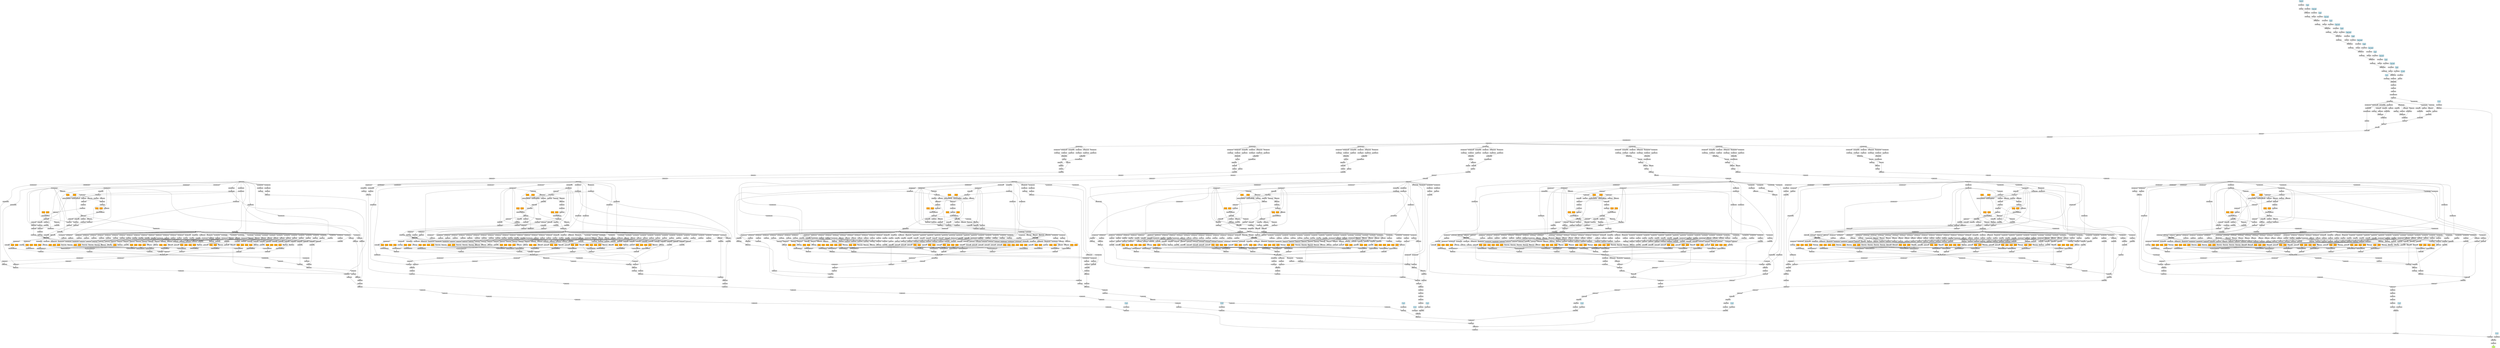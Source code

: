 digraph {
	graph [size="925.8,925.8"]
	node [align=left fontname=monospace fontsize=10 height=0.2 ranksep=0.1 shape=box style=filled]
	140035822057440 [label="
 (1)" fillcolor=darkolivegreen1]
	140035697210224 [label=DivBackward0]
	140035697210272 -> 140035697210224
	140035697210272 [label=AddBackward0]
	140035697210512 -> 140035697210272
	140035697210512 [label=AddBackward0]
	140035697210320 -> 140035697210512
	140035697210320 [label=AddBackward0]
	140035697208256 -> 140035697210320
	140035697208256 [label=AddBackward0]
	140035697206672 -> 140035697208256
	140035697206672 [label=AddBackward0]
	140035697210176 -> 140035697206672
	140035697210176 [label=AddBackward0]
	140035697209840 -> 140035697210176
	140035697209840 [label=AddBackward0]
	140035697209648 -> 140035697209840
	140035697209648 [label=AddBackward0]
	140035697210896 -> 140035697209648
	140035697210896 [label=AddBackward0]
	140035697209216 -> 140035697210896
	140035822037136 [label="
 ()" fillcolor=lightblue]
	140035822037136 -> 140035697209216
	140035697209216 [label=AccumulateGrad]
	140035697209360 -> 140035697210896
	140035697209360 [label=AddBackward0]
	140035697209120 -> 140035697209360
	140035822045360 [label="
 (1)" fillcolor=lightblue]
	140035822045360 -> 140035697209120
	140035697209120 [label=AccumulateGrad]
	140035697209024 -> 140035697209360
	140035697209024 [label=MulBackward0]
	140035697208928 -> 140035697209024
	140035697208928 [label=SubBackward0]
	140035697208736 -> 140035697208928
	140035697208736 [label=AbsBackward0]
	140035697208640 -> 140035697208736
	140035697208640 [label=DivBackward0]
	140035697208544 -> 140035697208640
	140035697208544 [label=SubBackward0]
	140035697208400 -> 140035697208544
	140035697208400 [label=SubBackward0]
	140035697208352 -> 140035697208400
	140035697208352 [label=AddBackward0]
	140035697209504 -> 140035697208352
	140035697209504 [label=PowBackward0]
	140035697207824 -> 140035697209504
	140035697207824 [label=AddBackward0]
	140035697207728 -> 140035697207824
	140035697207728 [label=AddBackward0]
	140035697207584 -> 140035697207728
	140035697207584 [label=SubBackward0]
	140035697207440 -> 140035697207584
	140035697207440 [label=MulBackward0]
	140035697207296 -> 140035697207440
	140035697207296 [label=AddBackward0]
	140035697207200 -> 140035697207296
	140035697207200 [label=MulBackward0]
	140035697207056 -> 140035697207200
	140035697207056 [label=SinBackward0]
	140035697206960 -> 140035697207056
	140035697206960 [label=SelectBackward0]
	140035697206816 -> 140035697206960
	140035697206816 [label=StackBackward0]
	140035697206336 -> 140035697206816
	140035697206336 [label=SubBackward0]
	140035697186880 -> 140035697206336
	140035697186880 [label=Atan2FunctionBackward]
	140035697206096 -> 140035697186880
	140035697206096 [label=SubBackward0]
	140035697204992 -> 140035697206096
	140035697204992 [label=MulBackward0]
	140035697206384 -> 140035697204992
	140035697206384 [label=SelectBackward0]
	140035697206720 -> 140035697206384
	140035697206720 [label=SelectBackward0]
	140035697210992 -> 140035697206720
	140035697210992 [label=MmBackward0]
	140035697211184 -> 140035697210992
	140035697211184 [label=CatBackward0]
	140035697211280 -> 140035697211184
	140035697211280 [label=TBackward0]
	140035697211376 -> 140035697211280
	140035697211376 [label=CatBackward0]
	140035697211472 -> 140035697211376
	140035697211472 [label=TBackward0]
	140035697211616 -> 140035697211472
	140035697211616 [label=TBackward0]
	140035697211712 -> 140035697211616
	140035697211712 [label=StackBackward0]
	140035697211808 -> 140035697211712
	140035697211808 [label=SliceBackward0]
	140035697212000 -> 140035697211808
	140035697212000 [label=SelectBackward0]
	140035697212096 -> 140035697212000
	140035697212096 [label=SelectBackward0]
	140035697212192 -> 140035697212096
	140035697212192 [label=CatBackward0]
	140035697212288 -> 140035697212192
	140035697212288 [label=UnsqueezeBackward0]
	140035697212384 -> 140035697212288
	140035697212384 [label=CatBackward0]
	140035697212480 -> 140035697212384
	140035697212480 [label=TBackward0]
	140035697212576 -> 140035697212480
	140035697212576 [label=CatBackward0]
	140035697212672 -> 140035697212576
	140035697212672 [label=TBackward0]
	140035697212816 -> 140035697212672
	140035697212816 [label=MmBackward0]
	140035697212912 -> 140035697212816
	140035697212912 [label=StackBackward0]
	140035697213056 -> 140035697212912
	140035697213056 [label=StackBackward0]
	140035697213200 -> 140035697213056
	140035697213200 [label=CosBackward0]
	140035697213344 -> 140035697213200
	140035697213344 [label=SelectBackward0]
	140035697213392 -> 140035697213344
	140035697213392 [label=UnbindBackward0]
	140035697311904 -> 140035697213392
	140035697311904 [label=CatBackward0]
	140035697312000 -> 140035697311904
	140035697312000 [label=UnsqueezeBackward0]
	140035697312096 -> 140035697312000
	140035697312096 [label=CatBackward0]
	140035697312192 -> 140035697312096
	140035697312192 [label=CatBackward0]
	140035697312288 -> 140035697312192
	140035697312288 [label=MeanBackward1]
	140035697312384 -> 140035697312288
	140035697312384 [label=AddmmBackward0]
	140035824482768 -> 140035697312384
	140035918903824 [label="
 (3)" fillcolor=lightblue]
	140035918903824 -> 140035824482768
	140035824482768 [label=AccumulateGrad]
	140035697312480 -> 140035697312384
	140035697312480 [label=ReluBackward0]
	140035697312528 -> 140035697312480
	140035697312528 [label=AddmmBackward0]
	140035824483248 -> 140035697312528
	140035918897264 [label="
 (128)" fillcolor=lightblue]
	140035918897264 -> 140035824483248
	140035824483248 [label=AccumulateGrad]
	140035697312720 -> 140035697312528
	140035697312720 [label=ReluBackward0]
	140035697312768 -> 140035697312720
	140035697312768 [label=AddmmBackward0]
	140035824483584 -> 140035697312768
	140035918904144 [label="
 (256)" fillcolor=lightblue]
	140035918904144 -> 140035824483584
	140035824483584 [label=AccumulateGrad]
	140035697312960 -> 140035697312768
	140035697312960 [label=ReluBackward0]
	140035697313008 -> 140035697312960
	140035697313008 [label=AddmmBackward0]
	140035824483920 -> 140035697313008
	140035918897584 [label="
 (512)" fillcolor=lightblue]
	140035918897584 -> 140035824483920
	140035824483920 [label=AccumulateGrad]
	140035697313200 -> 140035697313008
	140035697313200 [label=ReluBackward0]
	140035697313248 -> 140035697313200
	140035697313248 [label=AddmmBackward0]
	140035824484256 -> 140035697313248
	140035918904304 [label="
 (1024)" fillcolor=lightblue]
	140035918904304 -> 140035824484256
	140035824484256 [label=AccumulateGrad]
	140035697313440 -> 140035697313248
	140035697313440 [label=ReluBackward0]
	140035697313488 -> 140035697313440
	140035697313488 [label=AddmmBackward0]
	140035822305584 -> 140035697313488
	140035918897744 [label="
 (2048)" fillcolor=lightblue]
	140035918897744 -> 140035822305584
	140035822305584 [label=AccumulateGrad]
	140035697313680 -> 140035697313488
	140035697313680 [label=ReluBackward0]
	140035697313728 -> 140035697313680
	140035697313728 [label=AddmmBackward0]
	140035822305920 -> 140035697313728
	140035918904464 [label="
 (1024)" fillcolor=lightblue]
	140035918904464 -> 140035822305920
	140035822305920 [label=AccumulateGrad]
	140035697313920 -> 140035697313728
	140035697313920 [label=ReluBackward0]
	140035697313968 -> 140035697313920
	140035697313968 [label=AddmmBackward0]
	140035822306256 -> 140035697313968
	140035918897904 [label="
 (512)" fillcolor=lightblue]
	140035918897904 -> 140035822306256
	140035822306256 [label=AccumulateGrad]
	140035697314160 -> 140035697313968
	140035697314160 [label=ReluBackward0]
	140035697314208 -> 140035697314160
	140035697314208 [label=AddmmBackward0]
	140035822306592 -> 140035697314208
	140035918904624 [label="
 (256)" fillcolor=lightblue]
	140035918904624 -> 140035822306592
	140035822306592 [label=AccumulateGrad]
	140035697314400 -> 140035697314208
	140035697314400 [label=ReluBackward0]
	140035697314448 -> 140035697314400
	140035697314448 [label=AddmmBackward0]
	140035822306928 -> 140035697314448
	140035918905104 [label="
 (128)" fillcolor=lightblue]
	140035918905104 -> 140035822306928
	140035822306928 [label=AccumulateGrad]
	140035697314640 -> 140035697314448
	140035697314640 [label=TBackward0]
	140035822306976 -> 140035697314640
	140035918905264 [label="
 (128, 6)" fillcolor=lightblue]
	140035918905264 -> 140035822306976
	140035822306976 [label=AccumulateGrad]
	140035697314352 -> 140035697314208
	140035697314352 [label=TBackward0]
	140035822307072 -> 140035697314352
	140035918897984 [label="
 (256, 128)" fillcolor=lightblue]
	140035918897984 -> 140035822307072
	140035822307072 [label=AccumulateGrad]
	140035697314112 -> 140035697313968
	140035697314112 [label=TBackward0]
	140035822306832 -> 140035697314112
	140035918904544 [label="
 (512, 256)" fillcolor=lightblue]
	140035918904544 -> 140035822306832
	140035822306832 [label=AccumulateGrad]
	140035697313872 -> 140035697313728
	140035697313872 [label=TBackward0]
	140035822306640 -> 140035697313872
	140035918897824 [label="
 (1024, 512)" fillcolor=lightblue]
	140035918897824 -> 140035822306640
	140035822306640 [label=AccumulateGrad]
	140035697313632 -> 140035697313488
	140035697313632 [label=TBackward0]
	140035822306304 -> 140035697313632
	140035918904384 [label="
 (2048, 1024)" fillcolor=lightblue]
	140035918904384 -> 140035822306304
	140035822306304 [label=AccumulateGrad]
	140035697313392 -> 140035697313248
	140035697313392 [label=TBackward0]
	140035822305968 -> 140035697313392
	140035918897664 [label="
 (1024, 2048)" fillcolor=lightblue]
	140035918897664 -> 140035822305968
	140035822305968 [label=AccumulateGrad]
	140035697313152 -> 140035697313008
	140035697313152 [label=TBackward0]
	140035824484304 -> 140035697313152
	140035918904224 [label="
 (512, 1024)" fillcolor=lightblue]
	140035918904224 -> 140035824484304
	140035824484304 [label=AccumulateGrad]
	140035697312912 -> 140035697312768
	140035697312912 [label=TBackward0]
	140035824484112 -> 140035697312912
	140035918897504 [label="
 (256, 512)" fillcolor=lightblue]
	140035918897504 -> 140035824484112
	140035824484112 [label=AccumulateGrad]
	140035697312672 -> 140035697312528
	140035697312672 [label=TBackward0]
	140035824483968 -> 140035697312672
	140035918904064 [label="
 (128, 256)" fillcolor=lightblue]
	140035918904064 -> 140035824483968
	140035824483968 [label=AccumulateGrad]
	140035697312432 -> 140035697312384
	140035697312432 [label=TBackward0]
	140035824483632 -> 140035697312432
	140035918897184 [label="
 (3, 128)" fillcolor=lightblue]
	140035918897184 -> 140035824483632
	140035824483632 [label=AccumulateGrad]
	140035697213152 -> 140035697213056
	140035697213152 [label=NegBackward0]
	140035697213248 -> 140035697213152
	140035697213248 [label=SinBackward0]
	140035697213344 -> 140035697213248
	140035697213008 -> 140035697212912
	140035697213008 [label=StackBackward0]
	140035697213296 -> 140035697213008
	140035697213296 [label=SinBackward0]
	140035697213344 -> 140035697213296
	140035697213104 -> 140035697213008
	140035697213104 [label=CosBackward0]
	140035697213344 -> 140035697213104
	140035697212864 -> 140035697212816
	140035697212864 [label=MmBackward0]
	140035697212960 -> 140035697212864
	140035697212960 [label=StackBackward0]
	140035697312240 -> 140035697212960
	140035697312240 [label=StackBackward0]
	140035697314544 -> 140035697312240
	140035697314544 [label=CosBackward0]
	140035697312624 -> 140035697314544
	140035697312624 [label=SelectBackward0]
	140035697213392 -> 140035697312624
	140035697311808 -> 140035697312240
	140035697311808 [label=SinBackward0]
	140035697312624 -> 140035697311808
	140035697312144 -> 140035697212960
	140035697312144 [label=StackBackward0]
	140035697312864 -> 140035697312144
	140035697312864 [label=NegBackward0]
	140035697313056 -> 140035697312864
	140035697313056 [label=SinBackward0]
	140035697312624 -> 140035697313056
	140035697312816 -> 140035697312144
	140035697312816 [label=CosBackward0]
	140035697312624 -> 140035697312816
	140035697311952 -> 140035697212864
	140035697311952 [label=StackBackward0]
	140035697313104 -> 140035697311952
	140035697313104 [label=StackBackward0]
	140035697312576 -> 140035697313104
	140035697312576 [label=CosBackward0]
	140035697313584 -> 140035697312576
	140035697313584 [label=SelectBackward0]
	140035697213392 -> 140035697313584
	140035697314784 -> 140035697313104
	140035697314784 [label=NegBackward0]
	140035697313776 -> 140035697314784
	140035697313776 [label=SinBackward0]
	140035697313584 -> 140035697313776
	140035697312336 -> 140035697311952
	140035697312336 [label=StackBackward0]
	140035697314016 -> 140035697312336
	140035697314016 [label=SinBackward0]
	140035697313584 -> 140035697314016
	140035697313824 -> 140035697312336
	140035697313824 [label=CosBackward0]
	140035697313584 -> 140035697313824
	140035697212624 -> 140035697212576
	140035697212624 [label=TBackward0]
	140035697212720 -> 140035697212624
	140035697212720 [label=UnsqueezeBackward0]
	140035697313296 -> 140035697212720
	140035697313296 [label=StackBackward0]
	140035697313536 -> 140035697313296
	140035697313536 [label=SelectBackward0]
	140035697213392 -> 140035697313536
	140035697313344 -> 140035697313296
	140035697313344 [label=SelectBackward0]
	140035697213392 -> 140035697313344
	140035697312048 -> 140035697313296
	140035697312048 [label=SelectBackward0]
	140035697213392 -> 140035697312048
	140035697211760 -> 140035697211712
	140035697211760 [label=SliceBackward0]
	140035697212144 -> 140035697211760
	140035697212144 [label=SelectBackward0]
	140035697212096 -> 140035697212144
	140035697211520 -> 140035697211712
	140035697211520 [label=SliceBackward0]
	140035697212240 -> 140035697211520
	140035697212240 [label=SelectBackward0]
	140035697212096 -> 140035697212240
	140035697211424 -> 140035697211376
	140035697211424 [label=TBackward0]
	140035697211856 -> 140035697211424
	140035697211856 [label=MmBackward0]
	140035697212432 -> 140035697211856
	140035697212432 [label=NegBackward0]
	140035697211616 -> 140035697212432
	140035697212336 -> 140035697211856
	140035697212336 [label=UnsqueezeBackward0]
	140035697211952 -> 140035697212336
	140035697211952 [label=StackBackward0]
	140035697212768 -> 140035697211952
	140035697212768 [label=SelectBackward0]
	140035697314304 -> 140035697212768
	140035697314304 [label=SelectBackward0]
	140035697212096 -> 140035697314304
	140035697211904 -> 140035697211952
	140035697211904 [label=SelectBackward0]
	140035697314256 -> 140035697211904
	140035697314256 [label=SelectBackward0]
	140035697212096 -> 140035697314256
	140035697212528 -> 140035697211952
	140035697212528 [label=SelectBackward0]
	140035697314064 -> 140035697212528
	140035697314064 [label=SelectBackward0]
	140035697212096 -> 140035697314064
	140035697203696 -> 140035697204992
	140035697203696 [label=SinBackward0]
	140035697211136 -> 140035697203696
	140035697211136 [label=SelectBackward0]
	140035697211328 -> 140035697211136
	140035697211328 [label=CatBackward0]
	140035697211664 -> 140035697211328
	140035697211664 [label=RepeatBackward0]
	140035697212048 -> 140035697211664
	140035697212048 [label=SubBackward0]
	140039123345728 -> 140035697212048
	140039123345728 [label=Atan2FunctionBackward]
	140035697314496 -> 140039123345728
	140035697314496 [label=SubBackward0]
	140035697314880 -> 140035697314496
	140035697314880 [label=MulBackward0]
	140035697315024 -> 140035697314880
	140035697315024 [label=SelectBackward0]
	140035697315120 -> 140035697315024
	140035697315120 [label=SelectBackward0]
	140035697210992 -> 140035697315120
	140035697314832 -> 140035697314496
	140035697314832 [label=SelectBackward0]
	140035697315216 -> 140035697314832
	140035697315216 [label=SelectBackward0]
	140035697210992 -> 140035697315216
	140035697311856 -> 140039123345728
	140035697311856 [label=SubBackward0]
	140035697314928 -> 140035697311856
	140035697314928 [label=MulBackward0]
	140035697315264 -> 140035697314928
	140035697315264 [label=SelectBackward0]
	140035697315360 -> 140035697315264
	140035697315360 [label=SelectBackward0]
	140035697210992 -> 140035697315360
	140035697315072 -> 140035697311856
	140035697315072 [label=SelectBackward0]
	140035697315456 -> 140035697315072
	140035697315456 [label=SelectBackward0]
	140035697210992 -> 140035697315456
	140035822034176 -> 140039123345728
	140035822034176 [label="
 ()" fillcolor=orange]
	140035822041376 -> 140039123345728
	140035822041376 [label="
 ()" fillcolor=orange]
	140035697196608 -> 140035697212048
	140035697196608 [label=Atan2FunctionBackward]
	140035697315312 -> 140035697196608
	140035697315312 [label=SqrtBackward0]
	140035697315408 -> 140035697315312
	140035697315408 [label=SubBackward0]
	140035697315504 -> 140035697315408
	140035697315504 [label=AddBackward0]
	140035697315600 -> 140035697315504
	140035697315600 [label=PowBackward0]
	140035697314496 -> 140035697315600
	140035697315552 -> 140035697315504
	140035697315552 [label=PowBackward0]
	140035697311856 -> 140035697315552
	140035822034656 -> 140035697196608
	140035822034656 [label="
 ()" fillcolor=orange]
	140035822038416 -> 140035697196608
	140035822038416 [label="
 ()" fillcolor=orange]
	140035697210368 -> 140035697211328
	140035697210368 [label=RepeatBackward0]
	140035697211568 -> 140035697210368
	140035697211568 [label=SubBackward0]
	140035697186368 -> 140035697211568
	140035697186368 [label=Atan2FunctionBackward]
	140035697314496 -> 140035697186368
	140035697311856 -> 140035697186368
	140035822034176 -> 140035697186368
	140035822034176 [label="
 ()" fillcolor=orange]
	140035822041376 -> 140035697186368
	140035822041376 [label="
 ()" fillcolor=orange]
	140035697186624 -> 140035697211568
	140035697186624 [label=Atan2FunctionBackward]
	140035697315168 -> 140035697186624
	140035697315168 [label=NegBackward0]
	140035697315696 -> 140035697315168
	140035697315696 [label=SqrtBackward0]
	140035697315792 -> 140035697315696
	140035697315792 [label=SubBackward0]
	140035697315888 -> 140035697315792
	140035697315888 [label=AddBackward0]
	140035697315984 -> 140035697315888
	140035697315984 [label=PowBackward0]
	140035697314496 -> 140035697315984
	140035697315936 -> 140035697315888
	140035697315936 [label=PowBackward0]
	140035697311856 -> 140035697315936
	140035822034816 -> 140035697186624
	140035822034816 [label="
 ()" fillcolor=orange]
	140035822028736 -> 140035697186624
	140035822028736 [label="
 ()" fillcolor=orange]
	140035697205472 -> 140035697206096
	140035697205472 [label=MulBackward0]
	140035697211232 -> 140035697205472
	140035697211232 [label=SelectBackward0]
	140035697210416 -> 140035697211232
	140035697210416 [label=SelectBackward0]
	140035697210992 -> 140035697210416
	140035697210848 -> 140035697205472
	140035697210848 [label=CosBackward0]
	140035697314688 -> 140035697210848
	140035697314688 [label=SelectBackward0]
	140035697211328 -> 140035697314688
	140035697206048 -> 140035697186880
	140035697206048 [label=SubBackward0]
	140035697205856 -> 140035697206048
	140035697205856 [label=MulBackward0]
	140035697314976 -> 140035697205856
	140035697314976 [label=SelectBackward0]
	140035697316032 -> 140035697314976
	140035697316032 [label=SelectBackward0]
	140035697210992 -> 140035697316032
	140035697314592 -> 140035697205856
	140035697314592 [label=SinBackward0]
	140035697316080 -> 140035697314592
	140035697316080 [label=SelectBackward0]
	140035697211328 -> 140035697316080
	140035697205904 -> 140035697206048
	140035697205904 [label=MulBackward0]
	140035697316176 -> 140035697205904
	140035697316176 [label=SelectBackward0]
	140035697316224 -> 140035697316176
	140035697316224 [label=SelectBackward0]
	140035697210992 -> 140035697316224
	140035697316128 -> 140035697205904
	140035697316128 [label=CosBackward0]
	140035697316272 -> 140035697316128
	140035697316272 [label=SelectBackward0]
	140035697211328 -> 140035697316272
	140035822058320 -> 140035697186880
	140035822058320 [label="
 ()" fillcolor=orange]
	140035822036976 -> 140035697186880
	140035822036976 [label="
 ()" fillcolor=orange]
	140035697187136 -> 140035697206336
	140035697187136 [label=Atan2FunctionBackward]
	140035697204800 -> 140035697187136
	140035697204800 [label=SinBackward0]
	140035697316368 -> 140035697204800
	140035697316368 [label=SelectBackward0]
	140035697314736 -> 140035697316368
	140035697314736 [label=StackBackward0]
	140035697316464 -> 140035697314736
	140035697316464 [label=AcosBackward0]
	140035697316704 -> 140035697316464
	140035697316704 [label=SubBackward0]
	140035697316800 -> 140035697316704
	140035697316800 [label=MulBackward0]
	140035697315264 -> 140035697316800
	140035697316944 -> 140035697316800
	140035697316944 [label=SinBackward0]
	140035697212048 -> 140035697316944
	140035697316752 -> 140035697316704
	140035697316752 [label=MulBackward0]
	140035697315024 -> 140035697316752
	140035697316992 -> 140035697316752
	140035697316992 [label=CosBackward0]
	140035697212048 -> 140035697316992
	140035697316464 -> 140035697314736
	140035697316416 -> 140035697314736
	140035697316416 [label=NegBackward0]
	140035697317040 -> 140035697316416
	140035697317040 [label=AcosBackward0]
	140035697316848 -> 140035697317040
	140035697316848 [label=SubBackward0]
	140035697317136 -> 140035697316848
	140035697317136 [label=MulBackward0]
	140035697315264 -> 140035697317136
	140035697317280 -> 140035697317136
	140035697317280 [label=SinBackward0]
	140035697212048 -> 140035697317280
	140035697316896 -> 140035697316848
	140035697316896 [label=MulBackward0]
	140035697315024 -> 140035697316896
	140035697317328 -> 140035697316896
	140035697317328 [label=CosBackward0]
	140035697212048 -> 140035697317328
	140035697316416 -> 140035697314736
	140035697315648 -> 140035697314736
	140035697315648 [label=AcosBackward0]
	140035697316656 -> 140035697315648
	140035697316656 [label=SubBackward0]
	140035697317424 -> 140035697316656
	140035697317424 [label=MulBackward0]
	140035697315264 -> 140035697317424
	140035697317472 -> 140035697317424
	140035697317472 [label=SinBackward0]
	140035697211568 -> 140035697317472
	140035697317376 -> 140035697316656
	140035697317376 [label=MulBackward0]
	140035697315024 -> 140035697317376
	140035697317520 -> 140035697317376
	140035697317520 [label=CosBackward0]
	140035697211568 -> 140035697317520
	140035697315648 -> 140035697314736
	140035697316512 -> 140035697314736
	140035697316512 [label=NegBackward0]
	140035697317568 -> 140035697316512
	140035697317568 [label=AcosBackward0]
	140035697317184 -> 140035697317568
	140035697317184 [label=SubBackward0]
	140035697317664 -> 140035697317184
	140035697317664 [label=MulBackward0]
	140035697315264 -> 140035697317664
	140035697317808 -> 140035697317664
	140035697317808 [label=SinBackward0]
	140035697211568 -> 140035697317808
	140035697317232 -> 140035697317184
	140035697317232 [label=MulBackward0]
	140035697315024 -> 140035697317232
	140035697317856 -> 140035697317232
	140035697317856 [label=CosBackward0]
	140035697211568 -> 140035697317856
	140035697316512 -> 140035697314736
	140035822046400 -> 140035697187136
	140035822046400 [label="
 ()" fillcolor=orange]
	140035822046480 -> 140035697187136
	140035822046480 [label="
 ()" fillcolor=orange]
	140035697206288 -> 140035697206816
	140035697206288 [label=SubBackward0]
	140035697187392 -> 140035697206288
	140035697187392 [label=Atan2FunctionBackward]
	140035697315840 -> 140035697187392
	140035697315840 [label=SubBackward0]
	140035697317616 -> 140035697315840
	140035697317616 [label=MulBackward0]
	140035697206384 -> 140035697317616
	140035697317952 -> 140035697317616
	140035697317952 [label=SinBackward0]
	140035697317760 -> 140035697317952
	140035697317760 [label=SelectBackward0]
	140035697211328 -> 140035697317760
	140035697316608 -> 140035697315840
	140035697316608 [label=MulBackward0]
	140035697211232 -> 140035697316608
	140035697318048 -> 140035697316608
	140035697318048 [label=CosBackward0]
	140035697317088 -> 140035697318048
	140035697317088 [label=SelectBackward0]
	140035697211328 -> 140035697317088
	140035697315744 -> 140035697187392
	140035697315744 [label=SubBackward0]
	140035697318000 -> 140035697315744
	140035697318000 [label=MulBackward0]
	140035697314976 -> 140035697318000
	140035697317904 -> 140035697318000
	140035697317904 [label=SinBackward0]
	140035697318240 -> 140035697317904
	140035697318240 [label=SelectBackward0]
	140035697211328 -> 140035697318240
	140035697317712 -> 140035697315744
	140035697317712 [label=MulBackward0]
	140035697316176 -> 140035697317712
	140035697318336 -> 140035697317712
	140035697318336 [label=CosBackward0]
	140035697318144 -> 140035697318336
	140035697318144 [label=SelectBackward0]
	140035697211328 -> 140035697318144
	140035822058720 -> 140035697187392
	140035822058720 [label="
 ()" fillcolor=orange]
	140035822044160 -> 140035697187392
	140035822044160 [label="
 ()" fillcolor=orange]
	140035697187648 -> 140035697206288
	140035697187648 [label=Atan2FunctionBackward]
	140035697318192 -> 140035697187648
	140035697318192 [label=SinBackward0]
	140035697318432 -> 140035697318192
	140035697318432 [label=SelectBackward0]
	140035697314736 -> 140035697318432
	140035822056080 -> 140035697187648
	140035822056080 [label="
 ()" fillcolor=orange]
	140035822057840 -> 140035697187648
	140035822057840 [label="
 ()" fillcolor=orange]
	140035697207008 -> 140035697206816
	140035697207008 [label=SubBackward0]
	140035697187904 -> 140035697207008
	140035697187904 [label=Atan2FunctionBackward]
	140035697318096 -> 140035697187904
	140035697318096 [label=SubBackward0]
	140035697318480 -> 140035697318096
	140035697318480 [label=MulBackward0]
	140035697206384 -> 140035697318480
	140035697318624 -> 140035697318480
	140035697318624 [label=SinBackward0]
	140035697318720 -> 140035697318624
	140035697318720 [label=SelectBackward0]
	140035697211328 -> 140035697318720
	140035697316320 -> 140035697318096
	140035697316320 [label=MulBackward0]
	140035697211232 -> 140035697316320
	140035697318816 -> 140035697316320
	140035697318816 [label=CosBackward0]
	140035697318528 -> 140035697318816
	140035697318528 [label=SelectBackward0]
	140035697211328 -> 140035697318528
	140035697316560 -> 140035697187904
	140035697316560 [label=SubBackward0]
	140035697318768 -> 140035697316560
	140035697318768 [label=MulBackward0]
	140035697314976 -> 140035697318768
	140035697318576 -> 140035697318768
	140035697318576 [label=SinBackward0]
	140035697319008 -> 140035697318576
	140035697319008 [label=SelectBackward0]
	140035697211328 -> 140035697319008
	140035697318672 -> 140035697316560
	140035697318672 [label=MulBackward0]
	140035697316176 -> 140035697318672
	140035697319104 -> 140035697318672
	140035697319104 [label=CosBackward0]
	140035697318912 -> 140035697319104
	140035697318912 [label=SelectBackward0]
	140035697211328 -> 140035697318912
	140035822044800 -> 140035697187904
	140035822044800 [label="
 ()" fillcolor=orange]
	140035822047760 -> 140035697187904
	140035822047760 [label="
 ()" fillcolor=orange]
	140035697188160 -> 140035697207008
	140035697188160 [label=Atan2FunctionBackward]
	140035697318960 -> 140035697188160
	140035697318960 [label=SinBackward0]
	140035697319200 -> 140035697318960
	140035697319200 [label=SelectBackward0]
	140035697314736 -> 140035697319200
	140035822057200 -> 140035697188160
	140035822057200 [label="
 ()" fillcolor=orange]
	140035822046160 -> 140035697188160
	140035822046160 [label="
 ()" fillcolor=orange]
	140035697206192 -> 140035697206816
	140035697206192 [label=SubBackward0]
	140035697188416 -> 140035697206192
	140035697188416 [label=Atan2FunctionBackward]
	140035697318864 -> 140035697188416
	140035697318864 [label=SubBackward0]
	140035697319248 -> 140035697318864
	140035697319248 [label=MulBackward0]
	140035697206384 -> 140035697319248
	140035697319392 -> 140035697319248
	140035697319392 [label=SinBackward0]
	140035697319488 -> 140035697319392
	140035697319488 [label=SelectBackward0]
	140035697211328 -> 140035697319488
	140035697318288 -> 140035697318864
	140035697318288 [label=MulBackward0]
	140035697211232 -> 140035697318288
	140035697319584 -> 140035697318288
	140035697319584 [label=CosBackward0]
	140035697319296 -> 140035697319584
	140035697319296 [label=SelectBackward0]
	140035697211328 -> 140035697319296
	140035697318384 -> 140035697188416
	140035697318384 [label=SubBackward0]
	140035697319536 -> 140035697318384
	140035697319536 [label=MulBackward0]
	140035697314976 -> 140035697319536
	140035697319344 -> 140035697319536
	140035697319344 [label=SinBackward0]
	140035697319776 -> 140035697319344
	140035697319776 [label=SelectBackward0]
	140035697211328 -> 140035697319776
	140035697319440 -> 140035697318384
	140035697319440 [label=MulBackward0]
	140035697316176 -> 140035697319440
	140035697319872 -> 140035697319440
	140035697319872 [label=CosBackward0]
	140035697319680 -> 140035697319872
	140035697319680 [label=SelectBackward0]
	140035697211328 -> 140035697319680
	140035822055840 -> 140035697188416
	140035822055840 [label="
 ()" fillcolor=orange]
	140035822056320 -> 140035697188416
	140035822056320 [label="
 ()" fillcolor=orange]
	140035697188672 -> 140035697206192
	140035697188672 [label=Atan2FunctionBackward]
	140035697319728 -> 140035697188672
	140035697319728 [label=SinBackward0]
	140035697319968 -> 140035697319728
	140035697319968 [label=SelectBackward0]
	140035697314736 -> 140035697319968
	140035822043600 -> 140035697188672
	140035822043600 [label="
 ()" fillcolor=orange]
	140035822056960 -> 140035697188672
	140035822056960 [label="
 ()" fillcolor=orange]
	140035697206240 -> 140035697206816
	140035697206240 [label=SubBackward0]
	140035697188928 -> 140035697206240
	140035697188928 [label=Atan2FunctionBackward]
	140035697319632 -> 140035697188928
	140035697319632 [label=SubBackward0]
	140035697320016 -> 140035697319632
	140035697320016 [label=MulBackward0]
	140035697206384 -> 140035697320016
	140035697320160 -> 140035697320016
	140035697320160 [label=SinBackward0]
	140035697320256 -> 140035697320160
	140035697320256 [label=SelectBackward0]
	140035697211328 -> 140035697320256
	140035697319056 -> 140035697319632
	140035697319056 [label=MulBackward0]
	140035697211232 -> 140035697319056
	140035697320352 -> 140035697319056
	140035697320352 [label=CosBackward0]
	140035697320064 -> 140035697320352
	140035697320064 [label=SelectBackward0]
	140035697211328 -> 140035697320064
	140035697319152 -> 140035697188928
	140035697319152 [label=SubBackward0]
	140035697320304 -> 140035697319152
	140035697320304 [label=MulBackward0]
	140035697314976 -> 140035697320304
	140035697320112 -> 140035697320304
	140035697320112 [label=SinBackward0]
	140035697320544 -> 140035697320112
	140035697320544 [label=SelectBackward0]
	140035697211328 -> 140035697320544
	140035697320208 -> 140035697319152
	140035697320208 [label=MulBackward0]
	140035697316176 -> 140035697320208
	140035697320640 -> 140035697320208
	140035697320640 [label=CosBackward0]
	140035697320448 -> 140035697320640
	140035697320448 [label=SelectBackward0]
	140035697211328 -> 140035697320448
	140035822059360 -> 140035697188928
	140035822059360 [label="
 ()" fillcolor=orange]
	140035822051920 -> 140035697188928
	140035822051920 [label="
 ()" fillcolor=orange]
	140035697189184 -> 140035697206240
	140035697189184 [label=Atan2FunctionBackward]
	140035697320496 -> 140035697189184
	140035697320496 [label=SinBackward0]
	140035697320736 -> 140035697320496
	140035697320736 [label=SelectBackward0]
	140035697314736 -> 140035697320736
	140035822052960 -> 140035697189184
	140035822052960 [label="
 ()" fillcolor=orange]
	140035822057520 -> 140035697189184
	140035822057520 [label="
 ()" fillcolor=orange]
	140035697206000 -> 140035697206816
	140035697206000 [label=SubBackward0]
	140035697189440 -> 140035697206000
	140035697189440 [label=Atan2FunctionBackward]
	140035697320400 -> 140035697189440
	140035697320400 [label=SubBackward0]
	140035697320784 -> 140035697320400
	140035697320784 [label=MulBackward0]
	140035697206384 -> 140035697320784
	140035697320928 -> 140035697320784
	140035697320928 [label=SinBackward0]
	140035697321024 -> 140035697320928
	140035697321024 [label=SelectBackward0]
	140035697211328 -> 140035697321024
	140035697319824 -> 140035697320400
	140035697319824 [label=MulBackward0]
	140035697211232 -> 140035697319824
	140035697321120 -> 140035697319824
	140035697321120 [label=CosBackward0]
	140035697320832 -> 140035697321120
	140035697320832 [label=SelectBackward0]
	140035697211328 -> 140035697320832
	140035697319920 -> 140035697189440
	140035697319920 [label=SubBackward0]
	140035697321072 -> 140035697319920
	140035697321072 [label=MulBackward0]
	140035697314976 -> 140035697321072
	140035697320880 -> 140035697321072
	140035697320880 [label=SinBackward0]
	140035697321312 -> 140035697320880
	140035697321312 [label=SelectBackward0]
	140035697211328 -> 140035697321312
	140035697320976 -> 140035697319920
	140035697320976 [label=MulBackward0]
	140035697316176 -> 140035697320976
	140035697321408 -> 140035697320976
	140035697321408 [label=CosBackward0]
	140035697321216 -> 140035697321408
	140035697321216 [label=SelectBackward0]
	140035697211328 -> 140035697321216
	140035821951936 -> 140035697189440
	140035821951936 [label="
 ()" fillcolor=orange]
	140035821957696 -> 140035697189440
	140035821957696 [label="
 ()" fillcolor=orange]
	140035697189696 -> 140035697206000
	140035697189696 [label=Atan2FunctionBackward]
	140035697321264 -> 140035697189696
	140035697321264 [label=SinBackward0]
	140035697321504 -> 140035697321264
	140035697321504 [label=SelectBackward0]
	140035697314736 -> 140035697321504
	140035821949936 -> 140035697189696
	140035821949936 [label="
 ()" fillcolor=orange]
	140035821953296 -> 140035697189696
	140035821953296 [label="
 ()" fillcolor=orange]
	140035697206144 -> 140035697206816
	140035697206144 [label=SubBackward0]
	140035697189952 -> 140035697206144
	140035697189952 [label=Atan2FunctionBackward]
	140035697321168 -> 140035697189952
	140035697321168 [label=SubBackward0]
	140035697321552 -> 140035697321168
	140035697321552 [label=MulBackward0]
	140035697206384 -> 140035697321552
	140035697321696 -> 140035697321552
	140035697321696 [label=SinBackward0]
	140035697321792 -> 140035697321696
	140035697321792 [label=SelectBackward0]
	140035697211328 -> 140035697321792
	140035697320592 -> 140035697321168
	140035697320592 [label=MulBackward0]
	140035697211232 -> 140035697320592
	140035697321888 -> 140035697320592
	140035697321888 [label=CosBackward0]
	140035697321600 -> 140035697321888
	140035697321600 [label=SelectBackward0]
	140035697211328 -> 140035697321600
	140035697320688 -> 140035697189952
	140035697320688 [label=SubBackward0]
	140035697321840 -> 140035697320688
	140035697321840 [label=MulBackward0]
	140035697314976 -> 140035697321840
	140035697321648 -> 140035697321840
	140035697321648 [label=SinBackward0]
	140035697322080 -> 140035697321648
	140035697322080 [label=SelectBackward0]
	140035697211328 -> 140035697322080
	140035697321744 -> 140035697320688
	140035697321744 [label=MulBackward0]
	140035697316176 -> 140035697321744
	140035697322176 -> 140035697321744
	140035697322176 [label=CosBackward0]
	140035697321984 -> 140035697322176
	140035697321984 [label=SelectBackward0]
	140035697211328 -> 140035697321984
	140035821945376 -> 140035697189952
	140035821945376 [label="
 ()" fillcolor=orange]
	140035821945696 -> 140035697189952
	140035821945696 [label="
 ()" fillcolor=orange]
	140035697190208 -> 140035697206144
	140035697190208 [label=Atan2FunctionBackward]
	140035697322032 -> 140035697190208
	140035697322032 [label=SinBackward0]
	140035697322272 -> 140035697322032
	140035697322272 [label=SelectBackward0]
	140035697314736 -> 140035697322272
	140035821959696 -> 140035697190208
	140035821959696 [label="
 ()" fillcolor=orange]
	140035821958496 -> 140035697190208
	140035821958496 [label="
 ()" fillcolor=orange]
	140035697205088 -> 140035697206816
	140035697205088 [label=SubBackward0]
	140035697190464 -> 140035697205088
	140035697190464 [label=Atan2FunctionBackward]
	140035697321936 -> 140035697190464
	140035697321936 [label=SubBackward0]
	140035697322320 -> 140035697321936
	140035697322320 [label=MulBackward0]
	140035697206384 -> 140035697322320
	140035697322464 -> 140035697322320
	140035697322464 [label=SinBackward0]
	140035697322560 -> 140035697322464
	140035697322560 [label=SelectBackward0]
	140035697211328 -> 140035697322560
	140035697321360 -> 140035697321936
	140035697321360 [label=MulBackward0]
	140035697211232 -> 140035697321360
	140035697322656 -> 140035697321360
	140035697322656 [label=CosBackward0]
	140035697322368 -> 140035697322656
	140035697322368 [label=SelectBackward0]
	140035697211328 -> 140035697322368
	140035697321456 -> 140035697190464
	140035697321456 [label=SubBackward0]
	140035697322608 -> 140035697321456
	140035697322608 [label=MulBackward0]
	140035697314976 -> 140035697322608
	140035697322416 -> 140035697322608
	140035697322416 [label=SinBackward0]
	140035697322848 -> 140035697322416
	140035697322848 [label=SelectBackward0]
	140035697211328 -> 140035697322848
	140035697322512 -> 140035697321456
	140035697322512 [label=MulBackward0]
	140035697316176 -> 140035697322512
	140035697322944 -> 140035697322512
	140035697322944 [label=CosBackward0]
	140035697322752 -> 140035697322944
	140035697322752 [label=SelectBackward0]
	140035697211328 -> 140035697322752
	140035821952416 -> 140035697190464
	140035821952416 [label="
 ()" fillcolor=orange]
	140035821950336 -> 140035697190464
	140035821950336 [label="
 ()" fillcolor=orange]
	140035697190720 -> 140035697205088
	140035697190720 [label=Atan2FunctionBackward]
	140035697322800 -> 140035697190720
	140035697322800 [label=SinBackward0]
	140035697323040 -> 140035697322800
	140035697323040 [label=SelectBackward0]
	140035697314736 -> 140035697323040
	140035822057760 -> 140035697190720
	140035822057760 [label="
 ()" fillcolor=orange]
	140035821953936 -> 140035697190720
	140035821953936 [label="
 ()" fillcolor=orange]
	140035697207104 -> 140035697207200
	140035697207104 [label=AddBackward0]
	140035697205952 -> 140035697207104
	140035697205952 [label=MulBackward0]
	140035697206384 -> 140035697205952
	140035697205520 -> 140035697205952
	140035697205520 [label=CosBackward0]
	140035697322992 -> 140035697205520
	140035697322992 [label=SelectBackward0]
	140035697211328 -> 140035697322992
	140035697209168 -> 140035697207104
	140035697209168 [label=MulBackward0]
	140035697211232 -> 140035697209168
	140035697323088 -> 140035697209168
	140035697323088 [label=SinBackward0]
	140035697322224 -> 140035697323088
	140035697322224 [label=SelectBackward0]
	140035697211328 -> 140035697322224
	140035697207248 -> 140035697207296
	140035697207248 [label=MulBackward0]
	140035697206864 -> 140035697207248
	140035697206864 [label=CosBackward0]
	140035697323136 -> 140035697206864
	140035697323136 [label=SelectBackward0]
	140035697206816 -> 140035697323136
	140035697207152 -> 140035697207248
	140035697207152 [label=AddBackward0]
	140035697322896 -> 140035697207152
	140035697322896 [label=MulBackward0]
	140035697314976 -> 140035697322896
	140035697323328 -> 140035697322896
	140035697323328 [label=CosBackward0]
	140035697323424 -> 140035697323328
	140035697323424 [label=SelectBackward0]
	140035697211328 -> 140035697323424
	140035697323232 -> 140035697207152
	140035697323232 [label=MulBackward0]
	140035697316176 -> 140035697323232
	140035697323520 -> 140035697323232
	140035697323520 [label=SinBackward0]
	140035697322128 -> 140035697323520
	140035697322128 [label=SelectBackward0]
	140035697211328 -> 140035697322128
	140035697207488 -> 140035697207584
	140035697207488 [label=MulBackward0]
	140035697207392 -> 140035697207488
	140035697207392 [label=AddBackward0]
	140035697323376 -> 140035697207392
	140035697323376 [label=MulBackward0]
	140035697315264 -> 140035697323376
	140035697323568 -> 140035697323376
	140035697323568 [label=CosBackward0]
	140035697323664 -> 140035697323568
	140035697323664 [label=SelectBackward0]
	140035697211328 -> 140035697323664
	140035697323184 -> 140035697207392
	140035697323184 [label=MulBackward0]
	140035697315024 -> 140035697323184
	140035697323760 -> 140035697323184
	140035697323760 [label=SinBackward0]
	140035697323472 -> 140035697323760
	140035697323472 [label=SelectBackward0]
	140035697211328 -> 140035697323472
	140035697207632 -> 140035697207728
	140035697207632 [label=MulBackward0]
	140035697315072 -> 140035697207632
	140035697207344 -> 140035697207632
	140035697207344 [label=CosBackward0]
	140035697323712 -> 140035697207344
	140035697323712 [label=SelectBackward0]
	140035697211328 -> 140035697323712
	140035697209456 -> 140035697207824
	140035697209456 [label=MulBackward0]
	140035697314832 -> 140035697209456
	140035697207536 -> 140035697209456
	140035697207536 [label=SinBackward0]
	140035697323856 -> 140035697207536
	140035697323856 [label=SelectBackward0]
	140035697211328 -> 140035697323856
	140035697208112 -> 140035697208352
	140035697208112 [label=PowBackward0]
	140035697207680 -> 140035697208112
	140035697207680 [label=AddBackward0]
	140035697207920 -> 140035697207680
	140035697207920 [label=SubBackward0]
	140035697323904 -> 140035697207920
	140035697323904 [label=SubBackward0]
	140035697324048 -> 140035697323904
	140035697324048 [label=SelectBackward0]
	140035697324144 -> 140035697324048
	140035697324144 [label=SelectBackward0]
	140035697210992 -> 140035697324144
	140035697323280 -> 140035697207920
	140035697323280 [label=MulBackward0]
	140035697324240 -> 140035697323280
	140035697324240 [label=SelectBackward0]
	140035697323952 -> 140035697324240
	140035697323952 [label=SelectBackward0]
	140035697210992 -> 140035697323952
	140035697323616 -> 140035697207680
	140035697323616 [label=MulBackward0]
	140035697324192 -> 140035697323616
	140035697324192 [label=AddBackward0]
	140035697324288 -> 140035697324192
	140035697324288 [label=MulBackward0]
	140035697324432 -> 140035697324288
	140035697324432 [label=SelectBackward0]
	140035697324576 -> 140035697324432
	140035697324576 [label=SelectBackward0]
	140035697210992 -> 140035697324576
	140035697324384 -> 140035697324288
	140035697324384 [label=CosBackward0]
	140035697324624 -> 140035697324384
	140035697324624 [label=SelectBackward0]
	140035697206816 -> 140035697324624
	140035697324336 -> 140035697324192
	140035697324336 [label=MulBackward0]
	140035697324720 -> 140035697324336
	140035697324720 [label=SelectBackward0]
	140035697324768 -> 140035697324720
	140035697324768 [label=SelectBackward0]
	140035697210992 -> 140035697324768
	140035697324672 -> 140035697324336
	140035697324672 [label=SinBackward0]
	140035697324816 -> 140035697324672
	140035697324816 [label=SelectBackward0]
	140035697206816 -> 140035697324816
	140035697210800 -> 140035697209648
	140035697210800 [label=AddBackward0]
	140035697208880 -> 140035697210800
	140035822008848 [label="
 (1)" fillcolor=lightblue]
	140035822008848 -> 140035697208880
	140035697208880 [label=AccumulateGrad]
	140035697208976 -> 140035697210800
	140035697208976 [label=MulBackward0]
	140035697208784 -> 140035697208976
	140035697208784 [label=SubBackward0]
	140035697208304 -> 140035697208784
	140035697208304 [label=AbsBackward0]
	140035697207968 -> 140035697208304
	140035697207968 [label=DivBackward0]
	140035697208592 -> 140035697207968
	140035697208592 [label=SubBackward0]
	140035697324000 -> 140035697208592
	140035697324000 [label=SubBackward0]
	140035697324912 -> 140035697324000
	140035697324912 [label=AddBackward0]
	140035697324528 -> 140035697324912
	140035697324528 [label=PowBackward0]
	140035697325056 -> 140035697324528
	140035697325056 [label=AddBackward0]
	140035697325152 -> 140035697325056
	140035697325152 [label=AddBackward0]
	140035697325296 -> 140035697325152
	140035697325296 [label=SubBackward0]
	140035697325440 -> 140035697325296
	140035697325440 [label=MulBackward0]
	140035697325584 -> 140035697325440
	140035697325584 [label=AddBackward0]
	140035697325680 -> 140035697325584
	140035697325680 [label=MulBackward0]
	140035697325824 -> 140035697325680
	140035697325824 [label=SinBackward0]
	140035697325968 -> 140035697325824
	140035697325968 [label=SelectBackward0]
	140035697326064 -> 140035697325968
	140035697326064 [label=StackBackward0]
	140035697326160 -> 140035697326064
	140035697326160 [label=SubBackward0]
	140035697192000 -> 140035697326160
	140035697192000 [label=Atan2FunctionBackward]
	140035697326640 -> 140035697192000
	140035697326640 [label=SubBackward0]
	140035697326784 -> 140035697326640
	140035697326784 [label=MulBackward0]
	140035697326928 -> 140035697326784
	140035697326928 [label=SelectBackward0]
	140035697327072 -> 140035697326928
	140035697327072 [label=SelectBackward0]
	140035697327168 -> 140035697327072
	140035697327168 [label=MmBackward0]
	140035697327264 -> 140035697327168
	140035697327264 [label=CatBackward0]
	140035697327360 -> 140035697327264
	140035697327360 [label=TBackward0]
	140035697327456 -> 140035697327360
	140035697327456 [label=CatBackward0]
	140035697327552 -> 140035697327456
	140035697327552 [label=TBackward0]
	140035697327696 -> 140035697327552
	140035697327696 [label=TBackward0]
	140035697327792 -> 140035697327696
	140035697327792 [label=StackBackward0]
	140035697327888 -> 140035697327792
	140035697327888 [label=SliceBackward0]
	140035697328080 -> 140035697327888
	140035697328080 [label=SelectBackward0]
	140035697327984 -> 140035697328080
	140035697327984 [label=SelectBackward0]
	140035697212192 -> 140035697327984
	140035697327840 -> 140035697327792
	140035697327840 [label=SliceBackward0]
	140035697328032 -> 140035697327840
	140035697328032 [label=SelectBackward0]
	140035697327984 -> 140035697328032
	140035697327600 -> 140035697327792
	140035697327600 [label=SliceBackward0]
	140035696099488 -> 140035697327600
	140035696099488 [label=SelectBackward0]
	140035697327984 -> 140035696099488
	140035697327504 -> 140035697327456
	140035697327504 [label=TBackward0]
	140035697327936 -> 140035697327504
	140035697327936 [label=MmBackward0]
	140035697327648 -> 140035697327936
	140035697327648 [label=NegBackward0]
	140035697327696 -> 140035697327648
	140035696099584 -> 140035697327936
	140035696099584 [label=UnsqueezeBackward0]
	140035696099440 -> 140035696099584
	140035696099440 [label=StackBackward0]
	140035696099728 -> 140035696099440
	140035696099728 [label=SelectBackward0]
	140035696099920 -> 140035696099728
	140035696099920 [label=SelectBackward0]
	140035697327984 -> 140035696099920
	140035696099680 -> 140035696099440
	140035696099680 [label=SelectBackward0]
	140035696099968 -> 140035696099680
	140035696099968 [label=SelectBackward0]
	140035697327984 -> 140035696099968
	140035696099632 -> 140035696099440
	140035696099632 [label=SelectBackward0]
	140035696099824 -> 140035696099632
	140035696099824 [label=SelectBackward0]
	140035697327984 -> 140035696099824
	140035697326880 -> 140035697326784
	140035697326880 [label=SinBackward0]
	140035697327216 -> 140035697326880
	140035697327216 [label=SelectBackward0]
	140035697327408 -> 140035697327216
	140035697327408 [label=CatBackward0]
	140035697327744 -> 140035697327408
	140035697327744 [label=RepeatBackward0]
	140035696099776 -> 140035697327744
	140035696099776 [label=SubBackward0]
	140035697190976 -> 140035696099776
	140035697190976 [label=Atan2FunctionBackward]
	140035696099872 -> 140035697190976
	140035696099872 [label=SubBackward0]
	140035696100208 -> 140035696099872
	140035696100208 [label=MulBackward0]
	140035696100352 -> 140035696100208
	140035696100352 [label=SelectBackward0]
	140035696100448 -> 140035696100352
	140035696100448 [label=SelectBackward0]
	140035697327168 -> 140035696100448
	140035696100160 -> 140035696099872
	140035696100160 [label=SelectBackward0]
	140035696100544 -> 140035696100160
	140035696100544 [label=SelectBackward0]
	140035697327168 -> 140035696100544
	140035696099392 -> 140035697190976
	140035696099392 [label=SubBackward0]
	140035696100256 -> 140035696099392
	140035696100256 [label=MulBackward0]
	140035696100592 -> 140035696100256
	140035696100592 [label=SelectBackward0]
	140035696100688 -> 140035696100592
	140035696100688 [label=SelectBackward0]
	140035697327168 -> 140035696100688
	140035696100400 -> 140035696099392
	140035696100400 [label=SelectBackward0]
	140035696100784 -> 140035696100400
	140035696100784 [label=SelectBackward0]
	140035697327168 -> 140035696100784
	140035821958256 -> 140035697190976
	140035821958256 [label="
 ()" fillcolor=orange]
	140035821960256 -> 140035697190976
	140035821960256 [label="
 ()" fillcolor=orange]
	140035697191232 -> 140035696099776
	140035697191232 [label=Atan2FunctionBackward]
	140035696100640 -> 140035697191232
	140035696100640 [label=SqrtBackward0]
	140035696100736 -> 140035696100640
	140035696100736 [label=SubBackward0]
	140035696100832 -> 140035696100736
	140035696100832 [label=AddBackward0]
	140035696100928 -> 140035696100832
	140035696100928 [label=PowBackward0]
	140035696099872 -> 140035696100928
	140035696100880 -> 140035696100832
	140035696100880 [label=PowBackward0]
	140035696099392 -> 140035696100880
	140035821956096 -> 140035697191232
	140035821956096 [label="
 ()" fillcolor=orange]
	140035821951536 -> 140035697191232
	140035821951536 [label="
 ()" fillcolor=orange]
	140035697326976 -> 140035697327408
	140035697326976 [label=RepeatBackward0]
	140035696100016 -> 140035697326976
	140035696100016 [label=SubBackward0]
	140035697191488 -> 140035696100016
	140035697191488 [label=Atan2FunctionBackward]
	140035696099872 -> 140035697191488
	140035696099392 -> 140035697191488
	140035821958256 -> 140035697191488
	140035821958256 [label="
 ()" fillcolor=orange]
	140035821960256 -> 140035697191488
	140035821960256 [label="
 ()" fillcolor=orange]
	140035697191744 -> 140035696100016
	140035697191744 [label=Atan2FunctionBackward]
	140035696100496 -> 140035697191744
	140035696100496 [label=NegBackward0]
	140035696101024 -> 140035696100496
	140035696101024 [label=SqrtBackward0]
	140035696101120 -> 140035696101024
	140035696101120 [label=SubBackward0]
	140035696101216 -> 140035696101120
	140035696101216 [label=AddBackward0]
	140035696101312 -> 140035696101216
	140035696101312 [label=PowBackward0]
	140035696099872 -> 140035696101312
	140035696101264 -> 140035696101216
	140035696101264 [label=PowBackward0]
	140035696099392 -> 140035696101264
	140035821957856 -> 140035697191744
	140035821957856 [label="
 ()" fillcolor=orange]
	140035821945536 -> 140035697191744
	140035821945536 [label="
 ()" fillcolor=orange]
	140035697326736 -> 140035697326640
	140035697326736 [label=MulBackward0]
	140035697327312 -> 140035697326736
	140035697327312 [label=SelectBackward0]
	140035697327024 -> 140035697327312
	140035697327024 [label=SelectBackward0]
	140035697327168 -> 140035697327024
	140035697327120 -> 140035697326736
	140035697327120 [label=CosBackward0]
	140035696099536 -> 140035697327120
	140035696099536 [label=SelectBackward0]
	140035697327408 -> 140035696099536
	140035697326496 -> 140035697192000
	140035697326496 [label=SubBackward0]
	140035697326832 -> 140035697326496
	140035697326832 [label=MulBackward0]
	140035696100304 -> 140035697326832
	140035696100304 [label=SelectBackward0]
	140035696101360 -> 140035696100304
	140035696101360 [label=SelectBackward0]
	140035697327168 -> 140035696101360
	140035696100112 -> 140035697326832
	140035696100112 [label=SinBackward0]
	140035696101408 -> 140035696100112
	140035696101408 [label=SelectBackward0]
	140035697327408 -> 140035696101408
	140035697326688 -> 140035697326496
	140035697326688 [label=MulBackward0]
	140035696101504 -> 140035697326688
	140035696101504 [label=SelectBackward0]
	140035696101552 -> 140035696101504
	140035696101552 [label=SelectBackward0]
	140035697327168 -> 140035696101552
	140035696101456 -> 140035697326688
	140035696101456 [label=CosBackward0]
	140035696101600 -> 140035696101456
	140035696101600 [label=SelectBackward0]
	140035697327408 -> 140035696101600
	140035822080768 -> 140035697192000
	140035822080768 [label="
 ()" fillcolor=orange]
	140035822081328 -> 140035697192000
	140035822081328 [label="
 ()" fillcolor=orange]
	140035697192256 -> 140035697326160
	140035697192256 [label=Atan2FunctionBackward]
	140035697326544 -> 140035697192256
	140035697326544 [label=SinBackward0]
	140035696101696 -> 140035697326544
	140035696101696 [label=SelectBackward0]
	140035696100064 -> 140035696101696
	140035696100064 [label=StackBackward0]
	140035696101792 -> 140035696100064
	140035696101792 [label=AcosBackward0]
	140035696102032 -> 140035696101792
	140035696102032 [label=SubBackward0]
	140035696102128 -> 140035696102032
	140035696102128 [label=MulBackward0]
	140035696100592 -> 140035696102128
	140035696102272 -> 140035696102128
	140035696102272 [label=SinBackward0]
	140035696099776 -> 140035696102272
	140035696102080 -> 140035696102032
	140035696102080 [label=MulBackward0]
	140035696100352 -> 140035696102080
	140035696102320 -> 140035696102080
	140035696102320 [label=CosBackward0]
	140035696099776 -> 140035696102320
	140035696101792 -> 140035696100064
	140035696101744 -> 140035696100064
	140035696101744 [label=NegBackward0]
	140035696102368 -> 140035696101744
	140035696102368 [label=AcosBackward0]
	140035696102176 -> 140035696102368
	140035696102176 [label=SubBackward0]
	140035696102464 -> 140035696102176
	140035696102464 [label=MulBackward0]
	140035696100592 -> 140035696102464
	140035696102608 -> 140035696102464
	140035696102608 [label=SinBackward0]
	140035696099776 -> 140035696102608
	140035696102224 -> 140035696102176
	140035696102224 [label=MulBackward0]
	140035696100352 -> 140035696102224
	140035696102656 -> 140035696102224
	140035696102656 [label=CosBackward0]
	140035696099776 -> 140035696102656
	140035696101744 -> 140035696100064
	140035696100976 -> 140035696100064
	140035696100976 [label=AcosBackward0]
	140035696101984 -> 140035696100976
	140035696101984 [label=SubBackward0]
	140035696102752 -> 140035696101984
	140035696102752 [label=MulBackward0]
	140035696100592 -> 140035696102752
	140035696102800 -> 140035696102752
	140035696102800 [label=SinBackward0]
	140035696100016 -> 140035696102800
	140035696102704 -> 140035696101984
	140035696102704 [label=MulBackward0]
	140035696100352 -> 140035696102704
	140035696102848 -> 140035696102704
	140035696102848 [label=CosBackward0]
	140035696100016 -> 140035696102848
	140035696100976 -> 140035696100064
	140035696101840 -> 140035696100064
	140035696101840 [label=NegBackward0]
	140035696102896 -> 140035696101840
	140035696102896 [label=AcosBackward0]
	140035696102512 -> 140035696102896
	140035696102512 [label=SubBackward0]
	140035696102992 -> 140035696102512
	140035696102992 [label=MulBackward0]
	140035696100592 -> 140035696102992
	140035696103136 -> 140035696102992
	140035696103136 [label=SinBackward0]
	140035696100016 -> 140035696103136
	140035696102560 -> 140035696102512
	140035696102560 [label=MulBackward0]
	140035696100352 -> 140035696102560
	140035696103184 -> 140035696102560
	140035696103184 [label=CosBackward0]
	140035696100016 -> 140035696103184
	140035696101840 -> 140035696100064
	140035822089168 -> 140035697192256
	140035822089168 [label="
 ()" fillcolor=orange]
	140035822079968 -> 140035697192256
	140035822079968 [label="
 ()" fillcolor=orange]
	140035697326112 -> 140035697326064
	140035697326112 [label=SubBackward0]
	140035697192512 -> 140035697326112
	140035697192512 [label=Atan2FunctionBackward]
	140035696101168 -> 140035697192512
	140035696101168 [label=SubBackward0]
	140035696102944 -> 140035696101168
	140035696102944 [label=MulBackward0]
	140035697326928 -> 140035696102944
	140035696103280 -> 140035696102944
	140035696103280 [label=SinBackward0]
	140035696103088 -> 140035696103280
	140035696103088 [label=SelectBackward0]
	140035697327408 -> 140035696103088
	140035696101936 -> 140035696101168
	140035696101936 [label=MulBackward0]
	140035697327312 -> 140035696101936
	140035696103376 -> 140035696101936
	140035696103376 [label=CosBackward0]
	140035696102416 -> 140035696103376
	140035696102416 [label=SelectBackward0]
	140035697327408 -> 140035696102416
	140035696101072 -> 140035697192512
	140035696101072 [label=SubBackward0]
	140035696103328 -> 140035696101072
	140035696103328 [label=MulBackward0]
	140035696100304 -> 140035696103328
	140035696103232 -> 140035696103328
	140035696103232 [label=SinBackward0]
	140035696103568 -> 140035696103232
	140035696103568 [label=SelectBackward0]
	140035697327408 -> 140035696103568
	140035696103040 -> 140035696101072
	140035696103040 [label=MulBackward0]
	140035696101504 -> 140035696103040
	140035696103664 -> 140035696103040
	140035696103664 [label=CosBackward0]
	140035696103472 -> 140035696103664
	140035696103472 [label=SelectBackward0]
	140035697327408 -> 140035696103472
	140035821998688 -> 140035697192512
	140035821998688 [label="
 ()" fillcolor=orange]
	140035821998528 -> 140035697192512
	140035821998528 [label="
 ()" fillcolor=orange]
	140035697192768 -> 140035697326112
	140035697192768 [label=Atan2FunctionBackward]
	140035696103520 -> 140035697192768
	140035696103520 [label=SinBackward0]
	140035696103760 -> 140035696103520
	140035696103760 [label=SelectBackward0]
	140035696100064 -> 140035696103760
	140035822009728 -> 140035697192768
	140035822009728 [label="
 ()" fillcolor=orange]
	140035822009808 -> 140035697192768
	140035822009808 [label="
 ()" fillcolor=orange]
	140035697325872 -> 140035697326064
	140035697325872 [label=SubBackward0]
	140035697193024 -> 140035697325872
	140035697193024 [label=Atan2FunctionBackward]
	140035696103424 -> 140035697193024
	140035696103424 [label=SubBackward0]
	140035696103808 -> 140035696103424
	140035696103808 [label=MulBackward0]
	140035697326928 -> 140035696103808
	140035696103952 -> 140035696103808
	140035696103952 [label=SinBackward0]
	140035696104048 -> 140035696103952
	140035696104048 [label=SelectBackward0]
	140035697327408 -> 140035696104048
	140035696101648 -> 140035696103424
	140035696101648 [label=MulBackward0]
	140035697327312 -> 140035696101648
	140035696104144 -> 140035696101648
	140035696104144 [label=CosBackward0]
	140035696103856 -> 140035696104144
	140035696103856 [label=SelectBackward0]
	140035697327408 -> 140035696103856
	140035696101888 -> 140035697193024
	140035696101888 [label=SubBackward0]
	140035696104096 -> 140035696101888
	140035696104096 [label=MulBackward0]
	140035696100304 -> 140035696104096
	140035696103904 -> 140035696104096
	140035696103904 [label=SinBackward0]
	140035696104336 -> 140035696103904
	140035696104336 [label=SelectBackward0]
	140035697327408 -> 140035696104336
	140035696104000 -> 140035696101888
	140035696104000 [label=MulBackward0]
	140035696101504 -> 140035696104000
	140035696104432 -> 140035696104000
	140035696104432 [label=CosBackward0]
	140035696104240 -> 140035696104432
	140035696104240 [label=SelectBackward0]
	140035697327408 -> 140035696104240
	140035821995648 -> 140035697193024
	140035821995648 [label="
 ()" fillcolor=orange]
	140035821999248 -> 140035697193024
	140035821999248 [label="
 ()" fillcolor=orange]
	140035697193280 -> 140035697325872
	140035697193280 [label=Atan2FunctionBackward]
	140035696104288 -> 140035697193280
	140035696104288 [label=SinBackward0]
	140035696104528 -> 140035696104288
	140035696104528 [label=SelectBackward0]
	140035696100064 -> 140035696104528
	140035822002688 -> 140035697193280
	140035822002688 [label="
 ()" fillcolor=orange]
	140035822003408 -> 140035697193280
	140035822003408 [label="
 ()" fillcolor=orange]
	140035697326208 -> 140035697326064
	140035697326208 [label=SubBackward0]
	140035697193536 -> 140035697326208
	140035697193536 [label=Atan2FunctionBackward]
	140035696104192 -> 140035697193536
	140035696104192 [label=SubBackward0]
	140035696104576 -> 140035696104192
	140035696104576 [label=MulBackward0]
	140035697326928 -> 140035696104576
	140035696104720 -> 140035696104576
	140035696104720 [label=SinBackward0]
	140035696104816 -> 140035696104720
	140035696104816 [label=SelectBackward0]
	140035697327408 -> 140035696104816
	140035696103616 -> 140035696104192
	140035696103616 [label=MulBackward0]
	140035697327312 -> 140035696103616
	140035696104912 -> 140035696103616
	140035696104912 [label=CosBackward0]
	140035696104624 -> 140035696104912
	140035696104624 [label=SelectBackward0]
	140035697327408 -> 140035696104624
	140035696103712 -> 140035697193536
	140035696103712 [label=SubBackward0]
	140035696104864 -> 140035696103712
	140035696104864 [label=MulBackward0]
	140035696100304 -> 140035696104864
	140035696104672 -> 140035696104864
	140035696104672 [label=SinBackward0]
	140035696105104 -> 140035696104672
	140035696105104 [label=SelectBackward0]
	140035697327408 -> 140035696105104
	140035696104768 -> 140035696103712
	140035696104768 [label=MulBackward0]
	140035696101504 -> 140035696104768
	140035696105200 -> 140035696104768
	140035696105200 [label=CosBackward0]
	140035696105008 -> 140035696105200
	140035696105008 [label=SelectBackward0]
	140035697327408 -> 140035696105008
	140035822000608 -> 140035697193536
	140035822000608 [label="
 ()" fillcolor=orange]
	140035822006448 -> 140035697193536
	140035822006448 [label="
 ()" fillcolor=orange]
	140035697193792 -> 140035697326208
	140035697193792 [label=Atan2FunctionBackward]
	140035696105056 -> 140035697193792
	140035696105056 [label=SinBackward0]
	140035696105296 -> 140035696105056
	140035696105296 [label=SelectBackward0]
	140035696100064 -> 140035696105296
	140035822006048 -> 140035697193792
	140035822006048 [label="
 ()" fillcolor=orange]
	140035822006848 -> 140035697193792
	140035822006848 [label="
 ()" fillcolor=orange]
	140035697326256 -> 140035697326064
	140035697326256 [label=SubBackward0]
	140035697194048 -> 140035697326256
	140035697194048 [label=Atan2FunctionBackward]
	140035696104960 -> 140035697194048
	140035696104960 [label=SubBackward0]
	140035696105344 -> 140035696104960
	140035696105344 [label=MulBackward0]
	140035697326928 -> 140035696105344
	140035696105488 -> 140035696105344
	140035696105488 [label=SinBackward0]
	140035696105584 -> 140035696105488
	140035696105584 [label=SelectBackward0]
	140035697327408 -> 140035696105584
	140035696104384 -> 140035696104960
	140035696104384 [label=MulBackward0]
	140035697327312 -> 140035696104384
	140035696105680 -> 140035696104384
	140035696105680 [label=CosBackward0]
	140035696105392 -> 140035696105680
	140035696105392 [label=SelectBackward0]
	140035697327408 -> 140035696105392
	140035696104480 -> 140035697194048
	140035696104480 [label=SubBackward0]
	140035696105632 -> 140035696104480
	140035696105632 [label=MulBackward0]
	140035696100304 -> 140035696105632
	140035696105440 -> 140035696105632
	140035696105440 [label=SinBackward0]
	140035696105872 -> 140035696105440
	140035696105872 [label=SelectBackward0]
	140035697327408 -> 140035696105872
	140035696105536 -> 140035696104480
	140035696105536 [label=MulBackward0]
	140035696101504 -> 140035696105536
	140035696105968 -> 140035696105536
	140035696105968 [label=CosBackward0]
	140035696105776 -> 140035696105968
	140035696105776 [label=SelectBackward0]
	140035697327408 -> 140035696105776
	140035822005648 -> 140035697194048
	140035822005648 [label="
 ()" fillcolor=orange]
	140035822000048 -> 140035697194048
	140035822000048 [label="
 ()" fillcolor=orange]
	140035697194304 -> 140035697326256
	140035697194304 [label=Atan2FunctionBackward]
	140035696105824 -> 140035697194304
	140035696105824 [label=SinBackward0]
	140035696106064 -> 140035696105824
	140035696106064 [label=SelectBackward0]
	140035696100064 -> 140035696106064
	140035821997648 -> 140035697194304
	140035821997648 [label="
 ()" fillcolor=orange]
	140035822004048 -> 140035697194304
	140035822004048 [label="
 ()" fillcolor=orange]
	140035697326304 -> 140035697326064
	140035697326304 [label=SubBackward0]
	140035697194560 -> 140035697326304
	140035697194560 [label=Atan2FunctionBackward]
	140035696105728 -> 140035697194560
	140035696105728 [label=SubBackward0]
	140035696106112 -> 140035696105728
	140035696106112 [label=MulBackward0]
	140035697326928 -> 140035696106112
	140035696106256 -> 140035696106112
	140035696106256 [label=SinBackward0]
	140035696106352 -> 140035696106256
	140035696106352 [label=SelectBackward0]
	140035697327408 -> 140035696106352
	140035696105152 -> 140035696105728
	140035696105152 [label=MulBackward0]
	140035697327312 -> 140035696105152
	140035696106448 -> 140035696105152
	140035696106448 [label=CosBackward0]
	140035696106160 -> 140035696106448
	140035696106160 [label=SelectBackward0]
	140035697327408 -> 140035696106160
	140035696105248 -> 140035697194560
	140035696105248 [label=SubBackward0]
	140035696106400 -> 140035696105248
	140035696106400 [label=MulBackward0]
	140035696100304 -> 140035696106400
	140035696106208 -> 140035696106400
	140035696106208 [label=SinBackward0]
	140035696106640 -> 140035696106208
	140035696106640 [label=SelectBackward0]
	140035697327408 -> 140035696106640
	140035696106304 -> 140035696105248
	140035696106304 [label=MulBackward0]
	140035696101504 -> 140035696106304
	140035696106736 -> 140035696106304
	140035696106736 [label=CosBackward0]
	140035696106544 -> 140035696106736
	140035696106544 [label=SelectBackward0]
	140035697327408 -> 140035696106544
	140035822001568 -> 140035697194560
	140035822001568 [label="
 ()" fillcolor=orange]
	140035822006288 -> 140035697194560
	140035822006288 [label="
 ()" fillcolor=orange]
	140035697194816 -> 140035697326304
	140035697194816 [label=Atan2FunctionBackward]
	140035696106592 -> 140035697194816
	140035696106592 [label=SinBackward0]
	140035696106832 -> 140035696106592
	140035696106832 [label=SelectBackward0]
	140035696100064 -> 140035696106832
	140035821999008 -> 140035697194816
	140035821999008 [label="
 ()" fillcolor=orange]
	140035821997408 -> 140035697194816
	140035821997408 [label="
 ()" fillcolor=orange]
	140035697326352 -> 140035697326064
	140035697326352 [label=SubBackward0]
	140035697195072 -> 140035697326352
	140035697195072 [label=Atan2FunctionBackward]
	140035696106496 -> 140035697195072
	140035696106496 [label=SubBackward0]
	140035696106880 -> 140035696106496
	140035696106880 [label=MulBackward0]
	140035697326928 -> 140035696106880
	140035696107024 -> 140035696106880
	140035696107024 [label=SinBackward0]
	140035696107120 -> 140035696107024
	140035696107120 [label=SelectBackward0]
	140035697327408 -> 140035696107120
	140035696105920 -> 140035696106496
	140035696105920 [label=MulBackward0]
	140035697327312 -> 140035696105920
	140035696107216 -> 140035696105920
	140035696107216 [label=CosBackward0]
	140035696106928 -> 140035696107216
	140035696106928 [label=SelectBackward0]
	140035697327408 -> 140035696106928
	140035696106016 -> 140035697195072
	140035696106016 [label=SubBackward0]
	140035696107168 -> 140035696106016
	140035696107168 [label=MulBackward0]
	140035696100304 -> 140035696107168
	140035696106976 -> 140035696107168
	140035696106976 [label=SinBackward0]
	140035696107408 -> 140035696106976
	140035696107408 [label=SelectBackward0]
	140035697327408 -> 140035696107408
	140035696107072 -> 140035696106016
	140035696107072 [label=MulBackward0]
	140035696101504 -> 140035696107072
	140035696107504 -> 140035696107072
	140035696107504 [label=CosBackward0]
	140035696107312 -> 140035696107504
	140035696107312 [label=SelectBackward0]
	140035697327408 -> 140035696107312
	140035822002448 -> 140035697195072
	140035822002448 [label="
 ()" fillcolor=orange]
	140035822009568 -> 140035697195072
	140035822009568 [label="
 ()" fillcolor=orange]
	140035697195328 -> 140035697326352
	140035697195328 [label=Atan2FunctionBackward]
	140035696107360 -> 140035697195328
	140035696107360 [label=SinBackward0]
	140035696107600 -> 140035696107360
	140035696107600 [label=SelectBackward0]
	140035696100064 -> 140035696107600
	140035822039696 -> 140035697195328
	140035822039696 [label="
 ()" fillcolor=orange]
	140035821998208 -> 140035697195328
	140035821998208 [label="
 ()" fillcolor=orange]
	140035697326400 -> 140035697326064
	140035697326400 [label=SubBackward0]
	140035697195584 -> 140035697326400
	140035697195584 [label=Atan2FunctionBackward]
	140035696107264 -> 140035697195584
	140035696107264 [label=SubBackward0]
	140035696107648 -> 140035696107264
	140035696107648 [label=MulBackward0]
	140035697326928 -> 140035696107648
	140035696107792 -> 140035696107648
	140035696107792 [label=SinBackward0]
	140035696107888 -> 140035696107792
	140035696107888 [label=SelectBackward0]
	140035697327408 -> 140035696107888
	140035696106688 -> 140035696107264
	140035696106688 [label=MulBackward0]
	140035697327312 -> 140035696106688
	140035696107984 -> 140035696106688
	140035696107984 [label=CosBackward0]
	140035696107696 -> 140035696107984
	140035696107696 [label=SelectBackward0]
	140035697327408 -> 140035696107696
	140035696106784 -> 140035697195584
	140035696106784 [label=SubBackward0]
	140035696107936 -> 140035696106784
	140035696107936 [label=MulBackward0]
	140035696100304 -> 140035696107936
	140035696107744 -> 140035696107936
	140035696107744 [label=SinBackward0]
	140035696108176 -> 140035696107744
	140035696108176 [label=SelectBackward0]
	140035697327408 -> 140035696108176
	140035696107840 -> 140035696106784
	140035696107840 [label=MulBackward0]
	140035696101504 -> 140035696107840
	140035696108272 -> 140035696107840
	140035696108272 [label=CosBackward0]
	140035696108080 -> 140035696108272
	140035696108080 [label=SelectBackward0]
	140035697327408 -> 140035696108080
	140035821996128 -> 140035697195584
	140035821996128 [label="
 ()" fillcolor=orange]
	140035821996528 -> 140035697195584
	140035821996528 [label="
 ()" fillcolor=orange]
	140035697195840 -> 140035697326400
	140035697195840 [label=Atan2FunctionBackward]
	140035696108128 -> 140035697195840
	140035696108128 [label=SinBackward0]
	140035696108368 -> 140035696108128
	140035696108368 [label=SelectBackward0]
	140035696100064 -> 140035696108368
	140035821995248 -> 140035697195840
	140035821995248 [label="
 ()" fillcolor=orange]
	140035821996848 -> 140035697195840
	140035821996848 [label="
 ()" fillcolor=orange]
	140035697325776 -> 140035697325680
	140035697325776 [label=AddBackward0]
	140035697326448 -> 140035697325776
	140035697326448 [label=MulBackward0]
	140035697326928 -> 140035697326448
	140035697326592 -> 140035697326448
	140035697326592 [label=CosBackward0]
	140035696108320 -> 140035697326592
	140035696108320 [label=SelectBackward0]
	140035697327408 -> 140035696108320
	140035697326016 -> 140035697325776
	140035697326016 [label=MulBackward0]
	140035697327312 -> 140035697326016
	140035696108416 -> 140035697326016
	140035696108416 [label=SinBackward0]
	140035696107552 -> 140035696108416
	140035696107552 [label=SelectBackward0]
	140035697327408 -> 140035696107552
	140035697325632 -> 140035697325584
	140035697325632 [label=MulBackward0]
	140035697325920 -> 140035697325632
	140035697325920 [label=CosBackward0]
	140035696108464 -> 140035697325920
	140035696108464 [label=SelectBackward0]
	140035697326064 -> 140035696108464
	140035697325728 -> 140035697325632
	140035697325728 [label=AddBackward0]
	140035696108224 -> 140035697325728
	140035696108224 [label=MulBackward0]
	140035696100304 -> 140035696108224
	140035696108656 -> 140035696108224
	140035696108656 [label=CosBackward0]
	140035696108752 -> 140035696108656
	140035696108752 [label=SelectBackward0]
	140035697327408 -> 140035696108752
	140035696108560 -> 140035697325728
	140035696108560 [label=MulBackward0]
	140035696101504 -> 140035696108560
	140035696108848 -> 140035696108560
	140035696108848 [label=SinBackward0]
	140035696107456 -> 140035696108848
	140035696107456 [label=SelectBackward0]
	140035697327408 -> 140035696107456
	140035697325392 -> 140035697325296
	140035697325392 [label=MulBackward0]
	140035697325488 -> 140035697325392
	140035697325488 [label=AddBackward0]
	140035696108704 -> 140035697325488
	140035696108704 [label=MulBackward0]
	140035696100592 -> 140035696108704
	140035696108896 -> 140035696108704
	140035696108896 [label=CosBackward0]
	140035696108992 -> 140035696108896
	140035696108992 [label=SelectBackward0]
	140035697327408 -> 140035696108992
	140035696108512 -> 140035697325488
	140035696108512 [label=MulBackward0]
	140035696100352 -> 140035696108512
	140035696109088 -> 140035696108512
	140035696109088 [label=SinBackward0]
	140035696108800 -> 140035696109088
	140035696108800 [label=SelectBackward0]
	140035697327408 -> 140035696108800
	140035697325248 -> 140035697325152
	140035697325248 [label=MulBackward0]
	140035696100400 -> 140035697325248
	140035697325536 -> 140035697325248
	140035697325536 [label=CosBackward0]
	140035696109040 -> 140035697325536
	140035696109040 [label=SelectBackward0]
	140035697327408 -> 140035696109040
	140035697325104 -> 140035697325056
	140035697325104 [label=MulBackward0]
	140035696100160 -> 140035697325104
	140035697325344 -> 140035697325104
	140035697325344 [label=SinBackward0]
	140035696109184 -> 140035697325344
	140035696109184 [label=SelectBackward0]
	140035697327408 -> 140035696109184
	140035697324480 -> 140035697324912
	140035697324480 [label=PowBackward0]
	140035697325200 -> 140035697324480
	140035697325200 [label=AddBackward0]
	140035697325008 -> 140035697325200
	140035697325008 [label=SubBackward0]
	140035696109232 -> 140035697325008
	140035696109232 [label=SubBackward0]
	140035696109376 -> 140035696109232
	140035696109376 [label=SelectBackward0]
	140035696109472 -> 140035696109376
	140035696109472 [label=SelectBackward0]
	140035697327168 -> 140035696109472
	140035696108608 -> 140035697325008
	140035696108608 [label=MulBackward0]
	140035696109568 -> 140035696108608
	140035696109568 [label=SelectBackward0]
	140035696109280 -> 140035696109568
	140035696109280 [label=SelectBackward0]
	140035697327168 -> 140035696109280
	140035696108944 -> 140035697325200
	140035696108944 [label=MulBackward0]
	140035696109520 -> 140035696108944
	140035696109520 [label=AddBackward0]
	140035696109616 -> 140035696109520
	140035696109616 [label=MulBackward0]
	140035696109760 -> 140035696109616
	140035696109760 [label=SelectBackward0]
	140035696109904 -> 140035696109760
	140035696109904 [label=SelectBackward0]
	140035697327168 -> 140035696109904
	140035696109712 -> 140035696109616
	140035696109712 [label=CosBackward0]
	140035696109952 -> 140035696109712
	140035696109952 [label=SelectBackward0]
	140035697326064 -> 140035696109952
	140035696109664 -> 140035696109520
	140035696109664 [label=MulBackward0]
	140035696110048 -> 140035696109664
	140035696110048 [label=SelectBackward0]
	140035696110096 -> 140035696110048
	140035696110096 [label=SelectBackward0]
	140035697327168 -> 140035696110096
	140035696110000 -> 140035696109664
	140035696110000 [label=SinBackward0]
	140035696110144 -> 140035696110000
	140035696110144 [label=SelectBackward0]
	140035697326064 -> 140035696110144
	140035697206528 -> 140035697209840
	140035697206528 [label=AddBackward0]
	140035697208688 -> 140035697206528
	140035855468320 [label="
 (1)" fillcolor=lightblue]
	140035855468320 -> 140035697208688
	140035697208688 [label=AccumulateGrad]
	140035697209408 -> 140035697206528
	140035697209408 [label=MulBackward0]
	140035697208496 -> 140035697209408
	140035697208496 [label=SubBackward0]
	140035697324864 -> 140035697208496
	140035697324864 [label=AbsBackward0]
	140035697324960 -> 140035697324864
	140035697324960 [label=DivBackward0]
	140035697324096 -> 140035697324960
	140035697324096 [label=SubBackward0]
	140035696109328 -> 140035697324096
	140035696109328 [label=SubBackward0]
	140035696110240 -> 140035696109328
	140035696110240 [label=AddBackward0]
	140035696109856 -> 140035696110240
	140035696109856 [label=PowBackward0]
	140035696110384 -> 140035696109856
	140035696110384 [label=AddBackward0]
	140035696110480 -> 140035696110384
	140035696110480 [label=AddBackward0]
	140035696110624 -> 140035696110480
	140035696110624 [label=SubBackward0]
	140035696110768 -> 140035696110624
	140035696110768 [label=MulBackward0]
	140035696110912 -> 140035696110768
	140035696110912 [label=AddBackward0]
	140035696111008 -> 140035696110912
	140035696111008 [label=MulBackward0]
	140035696111152 -> 140035696111008
	140035696111152 [label=SinBackward0]
	140035696111296 -> 140035696111152
	140035696111296 [label=SelectBackward0]
	140035696111392 -> 140035696111296
	140035696111392 [label=StackBackward0]
	140035696111488 -> 140035696111392
	140035696111488 [label=SubBackward0]
	140035697182016 -> 140035696111488
	140035697182016 [label=Atan2FunctionBackward]
	140035696111968 -> 140035697182016
	140035696111968 [label=SubBackward0]
	140035696112112 -> 140035696111968
	140035696112112 [label=MulBackward0]
	140035696112256 -> 140035696112112
	140035696112256 [label=SelectBackward0]
	140035696112400 -> 140035696112256
	140035696112400 [label=SelectBackward0]
	140035696112496 -> 140035696112400
	140035696112496 [label=MmBackward0]
	140035696112592 -> 140035696112496
	140035696112592 [label=CatBackward0]
	140035696112688 -> 140035696112592
	140035696112688 [label=TBackward0]
	140035696112784 -> 140035696112688
	140035696112784 [label=CatBackward0]
	140035696112880 -> 140035696112784
	140035696112880 [label=TBackward0]
	140035696113024 -> 140035696112880
	140035696113024 [label=TBackward0]
	140035696113120 -> 140035696113024
	140035696113120 [label=StackBackward0]
	140035696113216 -> 140035696113120
	140035696113216 [label=SliceBackward0]
	140035696113408 -> 140035696113216
	140035696113408 [label=SelectBackward0]
	140035696113504 -> 140035696113408
	140035696113504 [label=SelectBackward0]
	140035697212192 -> 140035696113504
	140035696113168 -> 140035696113120
	140035696113168 [label=SliceBackward0]
	140035696113600 -> 140035696113168
	140035696113600 [label=SelectBackward0]
	140035696113504 -> 140035696113600
	140035696112928 -> 140035696113120
	140035696112928 [label=SliceBackward0]
	140035696113552 -> 140035696112928
	140035696113552 [label=SelectBackward0]
	140035696113504 -> 140035696113552
	140035696112832 -> 140035696112784
	140035696112832 [label=TBackward0]
	140035696113264 -> 140035696112832
	140035696113264 [label=MmBackward0]
	140035696113648 -> 140035696113264
	140035696113648 [label=NegBackward0]
	140035696113024 -> 140035696113648
	140035696113312 -> 140035696113264
	140035696113312 [label=UnsqueezeBackward0]
	140035696113360 -> 140035696113312
	140035696113360 [label=StackBackward0]
	140035696113792 -> 140035696113360
	140035696113792 [label=SelectBackward0]
	140035696113984 -> 140035696113792
	140035696113984 [label=SelectBackward0]
	140035696113504 -> 140035696113984
	140035696113744 -> 140035696113360
	140035696113744 [label=SelectBackward0]
	140035696114032 -> 140035696113744
	140035696114032 [label=SelectBackward0]
	140035696113504 -> 140035696114032
	140035696113696 -> 140035696113360
	140035696113696 [label=SelectBackward0]
	140035696113888 -> 140035696113696
	140035696113888 [label=SelectBackward0]
	140035696113504 -> 140035696113888
	140035696112208 -> 140035696112112
	140035696112208 [label=SinBackward0]
	140035696112544 -> 140035696112208
	140035696112544 [label=SelectBackward0]
	140035696112736 -> 140035696112544
	140035696112736 [label=CatBackward0]
	140035696113072 -> 140035696112736
	140035696113072 [label=RepeatBackward0]
	140035696113840 -> 140035696113072
	140035696113840 [label=SubBackward0]
	140035697196096 -> 140035696113840
	140035697196096 [label=Atan2FunctionBackward]
	140035696113936 -> 140035697196096
	140035696113936 [label=SubBackward0]
	140035696114272 -> 140035696113936
	140035696114272 [label=MulBackward0]
	140035696114416 -> 140035696114272
	140035696114416 [label=SelectBackward0]
	140035696114512 -> 140035696114416
	140035696114512 [label=SelectBackward0]
	140035696112496 -> 140035696114512
	140035696114224 -> 140035696113936
	140035696114224 [label=SelectBackward0]
	140035696114608 -> 140035696114224
	140035696114608 [label=SelectBackward0]
	140035696112496 -> 140035696114608
	140035696112976 -> 140035697196096
	140035696112976 [label=SubBackward0]
	140035696114320 -> 140035696112976
	140035696114320 [label=MulBackward0]
	140035696114656 -> 140035696114320
	140035696114656 [label=SelectBackward0]
	140035696114752 -> 140035696114656
	140035696114752 [label=SelectBackward0]
	140035696112496 -> 140035696114752
	140035696114464 -> 140035696112976
	140035696114464 [label=SelectBackward0]
	140035696114848 -> 140035696114464
	140035696114848 [label=SelectBackward0]
	140035696112496 -> 140035696114848
	140035821997088 -> 140035697196096
	140035821997088 [label="
 ()" fillcolor=orange]
	140035821994048 -> 140035697196096
	140035821994048 [label="
 ()" fillcolor=orange]
	140035697196352 -> 140035696113840
	140035697196352 [label=Atan2FunctionBackward]
	140035696114704 -> 140035697196352
	140035696114704 [label=SqrtBackward0]
	140035696114800 -> 140035696114704
	140035696114800 [label=SubBackward0]
	140035696114896 -> 140035696114800
	140035696114896 [label=AddBackward0]
	140035696114992 -> 140035696114896
	140035696114992 [label=PowBackward0]
	140035696113936 -> 140035696114992
	140035696114944 -> 140035696114896
	140035696114944 [label=PowBackward0]
	140035696112976 -> 140035696114944
	140035821998288 -> 140035697196352
	140035821998288 [label="
 ()" fillcolor=orange]
	140035822009408 -> 140035697196352
	140035822009408 [label="
 ()" fillcolor=orange]
	140035696112304 -> 140035696112736
	140035696112304 [label=RepeatBackward0]
	140035696114080 -> 140035696112304
	140035696114080 [label=SubBackward0]
	140035697181504 -> 140035696114080
	140035697181504 [label=Atan2FunctionBackward]
	140035696113936 -> 140035697181504
	140035696112976 -> 140035697181504
	140035821997088 -> 140035697181504
	140035821997088 [label="
 ()" fillcolor=orange]
	140035821994048 -> 140035697181504
	140035821994048 [label="
 ()" fillcolor=orange]
	140035697181760 -> 140035696114080
	140035697181760 [label=Atan2FunctionBackward]
	140035696114560 -> 140035697181760
	140035696114560 [label=NegBackward0]
	140035696115088 -> 140035696114560
	140035696115088 [label=SqrtBackward0]
	140035696115184 -> 140035696115088
	140035696115184 [label=SubBackward0]
	140035696115280 -> 140035696115184
	140035696115280 [label=AddBackward0]
	140035696115376 -> 140035696115280
	140035696115376 [label=PowBackward0]
	140035696113936 -> 140035696115376
	140035696115328 -> 140035696115280
	140035696115328 [label=PowBackward0]
	140035696112976 -> 140035696115328
	140035821995888 -> 140035697181760
	140035821995888 [label="
 ()" fillcolor=orange]
	140035822003888 -> 140035697181760
	140035822003888 [label="
 ()" fillcolor=orange]
	140035696112064 -> 140035696111968
	140035696112064 [label=MulBackward0]
	140035696112640 -> 140035696112064
	140035696112640 [label=SelectBackward0]
	140035696114368 -> 140035696112640
	140035696114368 [label=SelectBackward0]
	140035696112496 -> 140035696114368
	140035696112448 -> 140035696112064
	140035696112448 [label=CosBackward0]
	140035696113456 -> 140035696112448
	140035696113456 [label=SelectBackward0]
	140035696112736 -> 140035696113456
	140035696111824 -> 140035697182016
	140035696111824 [label=SubBackward0]
	140035696115040 -> 140035696111824
	140035696115040 [label=MulBackward0]
	140035696114176 -> 140035696115040
	140035696114176 [label=SelectBackward0]
	140035696115424 -> 140035696114176
	140035696115424 [label=SelectBackward0]
	140035696112496 -> 140035696115424
	140035696112352 -> 140035696115040
	140035696112352 [label=SinBackward0]
	140035696115472 -> 140035696112352
	140035696115472 [label=SelectBackward0]
	140035696112736 -> 140035696115472
	140035696112160 -> 140035696111824
	140035696112160 [label=MulBackward0]
	140035696115568 -> 140035696112160
	140035696115568 [label=SelectBackward0]
	140035696115616 -> 140035696115568
	140035696115616 [label=SelectBackward0]
	140035696112496 -> 140035696115616
	140035696115520 -> 140035696112160
	140035696115520 [label=CosBackward0]
	140035696115232 -> 140035696115520
	140035696115232 [label=SelectBackward0]
	140035696112736 -> 140035696115232
	140035821997248 -> 140035697182016
	140035821997248 [label="
 ()" fillcolor=orange]
	140035822003008 -> 140035697182016
	140035822003008 [label="
 ()" fillcolor=orange]
	140035697182272 -> 140035696111488
	140035697182272 [label=Atan2FunctionBackward]
	140035696115136 -> 140035697182272
	140035696115136 [label=SinBackward0]
	140035696114128 -> 140035696115136
	140035696114128 [label=SelectBackward0]
	140035696111872 -> 140035696114128
	140035696111872 [label=StackBackward0]
	140035696214224 -> 140035696111872
	140035696214224 [label=AcosBackward0]
	140035696214464 -> 140035696214224
	140035696214464 [label=SubBackward0]
	140035696214560 -> 140035696214464
	140035696214560 [label=MulBackward0]
	140035696114656 -> 140035696214560
	140035696214704 -> 140035696214560
	140035696214704 [label=SinBackward0]
	140035696113840 -> 140035696214704
	140035696214512 -> 140035696214464
	140035696214512 [label=MulBackward0]
	140035696114416 -> 140035696214512
	140035696214752 -> 140035696214512
	140035696214752 [label=CosBackward0]
	140035696113840 -> 140035696214752
	140035696214224 -> 140035696111872
	140035696214176 -> 140035696111872
	140035696214176 [label=NegBackward0]
	140035696214800 -> 140035696214176
	140035696214800 [label=AcosBackward0]
	140035696214608 -> 140035696214800
	140035696214608 [label=SubBackward0]
	140035696214896 -> 140035696214608
	140035696214896 [label=MulBackward0]
	140035696114656 -> 140035696214896
	140035696215040 -> 140035696214896
	140035696215040 [label=SinBackward0]
	140035696113840 -> 140035696215040
	140035696214656 -> 140035696214608
	140035696214656 [label=MulBackward0]
	140035696114416 -> 140035696214656
	140035696215088 -> 140035696214656
	140035696215088 [label=CosBackward0]
	140035696113840 -> 140035696215088
	140035696214176 -> 140035696111872
	140035696214128 -> 140035696111872
	140035696214128 [label=AcosBackward0]
	140035696214416 -> 140035696214128
	140035696214416 [label=SubBackward0]
	140035696215184 -> 140035696214416
	140035696215184 [label=MulBackward0]
	140035696114656 -> 140035696215184
	140035696215232 -> 140035696215184
	140035696215232 [label=SinBackward0]
	140035696114080 -> 140035696215232
	140035696215136 -> 140035696214416
	140035696215136 [label=MulBackward0]
	140035696114416 -> 140035696215136
	140035696215280 -> 140035696215136
	140035696215280 [label=CosBackward0]
	140035696114080 -> 140035696215280
	140035696214128 -> 140035696111872
	140035696214272 -> 140035696111872
	140035696214272 [label=NegBackward0]
	140035696215328 -> 140035696214272
	140035696215328 [label=AcosBackward0]
	140035696214944 -> 140035696215328
	140035696214944 [label=SubBackward0]
	140035696215424 -> 140035696214944
	140035696215424 [label=MulBackward0]
	140035696114656 -> 140035696215424
	140035696215568 -> 140035696215424
	140035696215568 [label=SinBackward0]
	140035696114080 -> 140035696215568
	140035696214992 -> 140035696214944
	140035696214992 [label=MulBackward0]
	140035696114416 -> 140035696214992
	140035696215616 -> 140035696214992
	140035696215616 [label=CosBackward0]
	140035696114080 -> 140035696215616
	140035696214272 -> 140035696111872
	140035822085008 -> 140035697182272
	140035822085008 [label="
 ()" fillcolor=orange]
	140035822085808 -> 140035697182272
	140035822085808 [label="
 ()" fillcolor=orange]
	140035696111440 -> 140035696111392
	140035696111440 [label=SubBackward0]
	140035697182528 -> 140035696111440
	140035697182528 [label=Atan2FunctionBackward]
	140035696111920 -> 140035697182528
	140035696111920 [label=SubBackward0]
	140035696215376 -> 140035696111920
	140035696215376 [label=MulBackward0]
	140035696112256 -> 140035696215376
	140035696215712 -> 140035696215376
	140035696215712 [label=SinBackward0]
	140035696215520 -> 140035696215712
	140035696215520 [label=SelectBackward0]
	140035696112736 -> 140035696215520
	140035696214368 -> 140035696111920
	140035696214368 [label=MulBackward0]
	140035696112640 -> 140035696214368
	140035696215808 -> 140035696214368
	140035696215808 [label=CosBackward0]
	140035696214848 -> 140035696215808
	140035696214848 [label=SelectBackward0]
	140035696112736 -> 140035696214848
	140035696112016 -> 140035697182528
	140035696112016 [label=SubBackward0]
	140035696215760 -> 140035696112016
	140035696215760 [label=MulBackward0]
	140035696114176 -> 140035696215760
	140035696215664 -> 140035696215760
	140035696215664 [label=SinBackward0]
	140035696216000 -> 140035696215664
	140035696216000 [label=SelectBackward0]
	140035696112736 -> 140035696216000
	140035696215472 -> 140035696112016
	140035696215472 [label=MulBackward0]
	140035696115568 -> 140035696215472
	140035696216096 -> 140035696215472
	140035696216096 [label=CosBackward0]
	140035696215904 -> 140035696216096
	140035696215904 [label=SelectBackward0]
	140035696112736 -> 140035696215904
	140035822085648 -> 140035697182528
	140035822085648 [label="
 ()" fillcolor=orange]
	140035822082208 -> 140035697182528
	140035822082208 [label="
 ()" fillcolor=orange]
	140035697182784 -> 140035696111440
	140035697182784 [label=Atan2FunctionBackward]
	140035696215952 -> 140035697182784
	140035696215952 [label=SinBackward0]
	140035696216192 -> 140035696215952
	140035696216192 [label=SelectBackward0]
	140035696111872 -> 140035696216192
	140035822087088 -> 140035697182784
	140035822087088 [label="
 ()" fillcolor=orange]
	140035822081168 -> 140035697182784
	140035822081168 [label="
 ()" fillcolor=orange]
	140035696111200 -> 140035696111392
	140035696111200 [label=SubBackward0]
	140035697183040 -> 140035696111200
	140035697183040 [label=Atan2FunctionBackward]
	140035696215856 -> 140035697183040
	140035696215856 [label=SubBackward0]
	140035696216240 -> 140035696215856
	140035696216240 [label=MulBackward0]
	140035696112256 -> 140035696216240
	140035696216384 -> 140035696216240
	140035696216384 [label=SinBackward0]
	140035696216480 -> 140035696216384
	140035696216480 [label=SelectBackward0]
	140035696112736 -> 140035696216480
	140035696214080 -> 140035696215856
	140035696214080 [label=MulBackward0]
	140035696112640 -> 140035696214080
	140035696216576 -> 140035696214080
	140035696216576 [label=CosBackward0]
	140035696216288 -> 140035696216576
	140035696216288 [label=SelectBackward0]
	140035696112736 -> 140035696216288
	140035696214320 -> 140035697183040
	140035696214320 [label=SubBackward0]
	140035696216528 -> 140035696214320
	140035696216528 [label=MulBackward0]
	140035696114176 -> 140035696216528
	140035696216336 -> 140035696216528
	140035696216336 [label=SinBackward0]
	140035696216768 -> 140035696216336
	140035696216768 [label=SelectBackward0]
	140035696112736 -> 140035696216768
	140035696216432 -> 140035696214320
	140035696216432 [label=MulBackward0]
	140035696115568 -> 140035696216432
	140035696216864 -> 140035696216432
	140035696216864 [label=CosBackward0]
	140035696216672 -> 140035696216864
	140035696216672 [label=SelectBackward0]
	140035696112736 -> 140035696216672
	140035822086048 -> 140035697183040
	140035822086048 [label="
 ()" fillcolor=orange]
	140035822088608 -> 140035697183040
	140035822088608 [label="
 ()" fillcolor=orange]
	140035697183296 -> 140035696111200
	140035697183296 [label=Atan2FunctionBackward]
	140035696216720 -> 140035697183296
	140035696216720 [label=SinBackward0]
	140035696216960 -> 140035696216720
	140035696216960 [label=SelectBackward0]
	140035696111872 -> 140035696216960
	140035822085088 -> 140035697183296
	140035822085088 [label="
 ()" fillcolor=orange]
	140035822086368 -> 140035697183296
	140035822086368 [label="
 ()" fillcolor=orange]
	140035696111536 -> 140035696111392
	140035696111536 [label=SubBackward0]
	140035697183552 -> 140035696111536
	140035697183552 [label=Atan2FunctionBackward]
	140035696216624 -> 140035697183552
	140035696216624 [label=SubBackward0]
	140035696217008 -> 140035696216624
	140035696217008 [label=MulBackward0]
	140035696112256 -> 140035696217008
	140035696217152 -> 140035696217008
	140035696217152 [label=SinBackward0]
	140035696217248 -> 140035696217152
	140035696217248 [label=SelectBackward0]
	140035696112736 -> 140035696217248
	140035696216048 -> 140035696216624
	140035696216048 [label=MulBackward0]
	140035696112640 -> 140035696216048
	140035696217344 -> 140035696216048
	140035696217344 [label=CosBackward0]
	140035696217056 -> 140035696217344
	140035696217056 [label=SelectBackward0]
	140035696112736 -> 140035696217056
	140035696216144 -> 140035697183552
	140035696216144 [label=SubBackward0]
	140035696217296 -> 140035696216144
	140035696217296 [label=MulBackward0]
	140035696114176 -> 140035696217296
	140035696217104 -> 140035696217296
	140035696217104 [label=SinBackward0]
	140035696217536 -> 140035696217104
	140035696217536 [label=SelectBackward0]
	140035696112736 -> 140035696217536
	140035696217200 -> 140035696216144
	140035696217200 [label=MulBackward0]
	140035696115568 -> 140035696217200
	140035696217632 -> 140035696217200
	140035696217632 [label=CosBackward0]
	140035696217440 -> 140035696217632
	140035696217440 [label=SelectBackward0]
	140035696112736 -> 140035696217440
	140035822098352 -> 140035697183552
	140035822098352 [label="
 ()" fillcolor=orange]
	140035822099712 -> 140035697183552
	140035822099712 [label="
 ()" fillcolor=orange]
	140035697183808 -> 140035696111536
	140035697183808 [label=Atan2FunctionBackward]
	140035696217488 -> 140035697183808
	140035696217488 [label=SinBackward0]
	140035696217728 -> 140035696217488
	140035696217728 [label=SelectBackward0]
	140035696111872 -> 140035696217728
	140035822095552 -> 140035697183808
	140035822095552 [label="
 ()" fillcolor=orange]
	140035822098192 -> 140035697183808
	140035822098192 [label="
 ()" fillcolor=orange]
	140035696111584 -> 140035696111392
	140035696111584 [label=SubBackward0]
	140035697184064 -> 140035696111584
	140035697184064 [label=Atan2FunctionBackward]
	140035696217392 -> 140035697184064
	140035696217392 [label=SubBackward0]
	140035696217776 -> 140035696217392
	140035696217776 [label=MulBackward0]
	140035696112256 -> 140035696217776
	140035696217920 -> 140035696217776
	140035696217920 [label=SinBackward0]
	140035696218016 -> 140035696217920
	140035696218016 [label=SelectBackward0]
	140035696112736 -> 140035696218016
	140035696216816 -> 140035696217392
	140035696216816 [label=MulBackward0]
	140035696112640 -> 140035696216816
	140035696218112 -> 140035696216816
	140035696218112 [label=CosBackward0]
	140035696217824 -> 140035696218112
	140035696217824 [label=SelectBackward0]
	140035696112736 -> 140035696217824
	140035696216912 -> 140035697184064
	140035696216912 [label=SubBackward0]
	140035696218064 -> 140035696216912
	140035696218064 [label=MulBackward0]
	140035696114176 -> 140035696218064
	140035696217872 -> 140035696218064
	140035696217872 [label=SinBackward0]
	140035696218304 -> 140035696217872
	140035696218304 [label=SelectBackward0]
	140035696112736 -> 140035696218304
	140035696217968 -> 140035696216912
	140035696217968 [label=MulBackward0]
	140035696115568 -> 140035696217968
	140035696218400 -> 140035696217968
	140035696218400 [label=CosBackward0]
	140035696218208 -> 140035696218400
	140035696218208 [label=SelectBackward0]
	140035696112736 -> 140035696218208
	140035822092992 -> 140035697184064
	140035822092992 [label="
 ()" fillcolor=orange]
	140035822107152 -> 140035697184064
	140035822107152 [label="
 ()" fillcolor=orange]
	140035697184320 -> 140035696111584
	140035697184320 [label=Atan2FunctionBackward]
	140035696218256 -> 140035697184320
	140035696218256 [label=SinBackward0]
	140035696218496 -> 140035696218256
	140035696218496 [label=SelectBackward0]
	140035696111872 -> 140035696218496
	140035821997488 -> 140035697184320
	140035821997488 [label="
 ()" fillcolor=orange]
	140035822105712 -> 140035697184320
	140035822105712 [label="
 ()" fillcolor=orange]
	140035696111632 -> 140035696111392
	140035696111632 [label=SubBackward0]
	140035697184576 -> 140035696111632
	140035697184576 [label=Atan2FunctionBackward]
	140035696218160 -> 140035697184576
	140035696218160 [label=SubBackward0]
	140035696218544 -> 140035696218160
	140035696218544 [label=MulBackward0]
	140035696112256 -> 140035696218544
	140035696218688 -> 140035696218544
	140035696218688 [label=SinBackward0]
	140035696218784 -> 140035696218688
	140035696218784 [label=SelectBackward0]
	140035696112736 -> 140035696218784
	140035696217584 -> 140035696218160
	140035696217584 [label=MulBackward0]
	140035696112640 -> 140035696217584
	140035696218880 -> 140035696217584
	140035696218880 [label=CosBackward0]
	140035696218592 -> 140035696218880
	140035696218592 [label=SelectBackward0]
	140035696112736 -> 140035696218592
	140035696217680 -> 140035697184576
	140035696217680 [label=SubBackward0]
	140035696218832 -> 140035696217680
	140035696218832 [label=MulBackward0]
	140035696114176 -> 140035696218832
	140035696218640 -> 140035696218832
	140035696218640 [label=SinBackward0]
	140035696219072 -> 140035696218640
	140035696219072 [label=SelectBackward0]
	140035696112736 -> 140035696219072
	140035696218736 -> 140035696217680
	140035696218736 [label=MulBackward0]
	140035696115568 -> 140035696218736
	140035696219168 -> 140035696218736
	140035696219168 [label=CosBackward0]
	140035696218976 -> 140035696219168
	140035696218976 [label=SelectBackward0]
	140035696112736 -> 140035696218976
	140035822103952 -> 140035697184576
	140035822103952 [label="
 ()" fillcolor=orange]
	140035822100512 -> 140035697184576
	140035822100512 [label="
 ()" fillcolor=orange]
	140035697184832 -> 140035696111632
	140035697184832 [label=Atan2FunctionBackward]
	140035696219024 -> 140035697184832
	140035696219024 [label=SinBackward0]
	140035696219264 -> 140035696219024
	140035696219264 [label=SelectBackward0]
	140035696111872 -> 140035696219264
	140035822034336 -> 140035697184832
	140035822034336 [label="
 ()" fillcolor=orange]
	140035822097552 -> 140035697184832
	140035822097552 [label="
 ()" fillcolor=orange]
	140035696111680 -> 140035696111392
	140035696111680 [label=SubBackward0]
	140035697185088 -> 140035696111680
	140035697185088 [label=Atan2FunctionBackward]
	140035696218928 -> 140035697185088
	140035696218928 [label=SubBackward0]
	140035696219312 -> 140035696218928
	140035696219312 [label=MulBackward0]
	140035696112256 -> 140035696219312
	140035696219456 -> 140035696219312
	140035696219456 [label=SinBackward0]
	140035696219552 -> 140035696219456
	140035696219552 [label=SelectBackward0]
	140035696112736 -> 140035696219552
	140035696218352 -> 140035696218928
	140035696218352 [label=MulBackward0]
	140035696112640 -> 140035696218352
	140035696219648 -> 140035696218352
	140035696219648 [label=CosBackward0]
	140035696219360 -> 140035696219648
	140035696219360 [label=SelectBackward0]
	140035696112736 -> 140035696219360
	140035696218448 -> 140035697185088
	140035696218448 [label=SubBackward0]
	140035696219600 -> 140035696218448
	140035696219600 [label=MulBackward0]
	140035696114176 -> 140035696219600
	140035696219408 -> 140035696219600
	140035696219408 [label=SinBackward0]
	140035696219840 -> 140035696219408
	140035696219840 [label=SelectBackward0]
	140035696112736 -> 140035696219840
	140035696219504 -> 140035696218448
	140035696219504 [label=MulBackward0]
	140035696115568 -> 140035696219504
	140035696219936 -> 140035696219504
	140035696219936 [label=CosBackward0]
	140035696219744 -> 140035696219936
	140035696219744 [label=SelectBackward0]
	140035696112736 -> 140035696219744
	140035822101552 -> 140035697185088
	140035822101552 [label="
 ()" fillcolor=orange]
	140035822101952 -> 140035697185088
	140035822101952 [label="
 ()" fillcolor=orange]
	140035697185344 -> 140035696111680
	140035697185344 [label=Atan2FunctionBackward]
	140035696219792 -> 140035697185344
	140035696219792 [label=SinBackward0]
	140035696220032 -> 140035696219792
	140035696220032 [label=SelectBackward0]
	140035696111872 -> 140035696220032
	140035822101312 -> 140035697185344
	140035822101312 [label="
 ()" fillcolor=orange]
	140035822102352 -> 140035697185344
	140035822102352 [label="
 ()" fillcolor=orange]
	140035696111728 -> 140035696111392
	140035696111728 [label=SubBackward0]
	140035697185600 -> 140035696111728
	140035697185600 [label=Atan2FunctionBackward]
	140035696219696 -> 140035697185600
	140035696219696 [label=SubBackward0]
	140035696220080 -> 140035696219696
	140035696220080 [label=MulBackward0]
	140035696112256 -> 140035696220080
	140035696220224 -> 140035696220080
	140035696220224 [label=SinBackward0]
	140035696220320 -> 140035696220224
	140035696220320 [label=SelectBackward0]
	140035696112736 -> 140035696220320
	140035696219120 -> 140035696219696
	140035696219120 [label=MulBackward0]
	140035696112640 -> 140035696219120
	140035696220416 -> 140035696219120
	140035696220416 [label=CosBackward0]
	140035696220128 -> 140035696220416
	140035696220128 [label=SelectBackward0]
	140035696112736 -> 140035696220128
	140035696219216 -> 140035697185600
	140035696219216 [label=SubBackward0]
	140035696220368 -> 140035696219216
	140035696220368 [label=MulBackward0]
	140035696114176 -> 140035696220368
	140035696220176 -> 140035696220368
	140035696220176 [label=SinBackward0]
	140035696220608 -> 140035696220176
	140035696220608 [label=SelectBackward0]
	140035696112736 -> 140035696220608
	140035696220272 -> 140035696219216
	140035696220272 [label=MulBackward0]
	140035696115568 -> 140035696220272
	140035696220704 -> 140035696220272
	140035696220704 [label=CosBackward0]
	140035696220512 -> 140035696220704
	140035696220512 [label=SelectBackward0]
	140035696112736 -> 140035696220512
	140035822103552 -> 140035697185600
	140035822103552 [label="
 ()" fillcolor=orange]
	140035822097472 -> 140035697185600
	140035822097472 [label="
 ()" fillcolor=orange]
	140035697185856 -> 140035696111728
	140035697185856 [label=Atan2FunctionBackward]
	140035696220560 -> 140035697185856
	140035696220560 [label=SinBackward0]
	140035696220800 -> 140035696220560
	140035696220800 [label=SelectBackward0]
	140035696111872 -> 140035696220800
	140035822102112 -> 140035697185856
	140035822102112 [label="
 ()" fillcolor=orange]
	140035822102512 -> 140035697185856
	140035822102512 [label="
 ()" fillcolor=orange]
	140035696111104 -> 140035696111008
	140035696111104 [label=AddBackward0]
	140035696111776 -> 140035696111104
	140035696111776 [label=MulBackward0]
	140035696112256 -> 140035696111776
	140035696115664 -> 140035696111776
	140035696115664 [label=CosBackward0]
	140035696220752 -> 140035696115664
	140035696220752 [label=SelectBackward0]
	140035696112736 -> 140035696220752
	140035696111344 -> 140035696111104
	140035696111344 [label=MulBackward0]
	140035696112640 -> 140035696111344
	140035696220848 -> 140035696111344
	140035696220848 [label=SinBackward0]
	140035696219984 -> 140035696220848
	140035696219984 [label=SelectBackward0]
	140035696112736 -> 140035696219984
	140035696110960 -> 140035696110912
	140035696110960 [label=MulBackward0]
	140035696111248 -> 140035696110960
	140035696111248 [label=CosBackward0]
	140035696220896 -> 140035696111248
	140035696220896 [label=SelectBackward0]
	140035696111392 -> 140035696220896
	140035696111056 -> 140035696110960
	140035696111056 [label=AddBackward0]
	140035696220656 -> 140035696111056
	140035696220656 [label=MulBackward0]
	140035696114176 -> 140035696220656
	140035696221088 -> 140035696220656
	140035696221088 [label=CosBackward0]
	140035696221184 -> 140035696221088
	140035696221184 [label=SelectBackward0]
	140035696112736 -> 140035696221184
	140035696220992 -> 140035696111056
	140035696220992 [label=MulBackward0]
	140035696115568 -> 140035696220992
	140035696221280 -> 140035696220992
	140035696221280 [label=SinBackward0]
	140035696219888 -> 140035696221280
	140035696219888 [label=SelectBackward0]
	140035696112736 -> 140035696219888
	140035696110720 -> 140035696110624
	140035696110720 [label=MulBackward0]
	140035696110816 -> 140035696110720
	140035696110816 [label=AddBackward0]
	140035696221136 -> 140035696110816
	140035696221136 [label=MulBackward0]
	140035696114656 -> 140035696221136
	140035696221328 -> 140035696221136
	140035696221328 [label=CosBackward0]
	140035696221424 -> 140035696221328
	140035696221424 [label=SelectBackward0]
	140035696112736 -> 140035696221424
	140035696220944 -> 140035696110816
	140035696220944 [label=MulBackward0]
	140035696114416 -> 140035696220944
	140035696221520 -> 140035696220944
	140035696221520 [label=SinBackward0]
	140035696221232 -> 140035696221520
	140035696221232 [label=SelectBackward0]
	140035696112736 -> 140035696221232
	140035696110576 -> 140035696110480
	140035696110576 [label=MulBackward0]
	140035696114464 -> 140035696110576
	140035696110864 -> 140035696110576
	140035696110864 [label=CosBackward0]
	140035696221472 -> 140035696110864
	140035696221472 [label=SelectBackward0]
	140035696112736 -> 140035696221472
	140035696110432 -> 140035696110384
	140035696110432 [label=MulBackward0]
	140035696114224 -> 140035696110432
	140035696110672 -> 140035696110432
	140035696110672 [label=SinBackward0]
	140035696221616 -> 140035696110672
	140035696221616 [label=SelectBackward0]
	140035696112736 -> 140035696221616
	140035696109808 -> 140035696110240
	140035696109808 [label=PowBackward0]
	140035696110528 -> 140035696109808
	140035696110528 [label=AddBackward0]
	140035696110336 -> 140035696110528
	140035696110336 [label=SubBackward0]
	140035696221664 -> 140035696110336
	140035696221664 [label=SubBackward0]
	140035696221808 -> 140035696221664
	140035696221808 [label=SelectBackward0]
	140035696221904 -> 140035696221808
	140035696221904 [label=SelectBackward0]
	140035696112496 -> 140035696221904
	140035696221040 -> 140035696110336
	140035696221040 [label=MulBackward0]
	140035696222000 -> 140035696221040
	140035696222000 [label=SelectBackward0]
	140035696221712 -> 140035696222000
	140035696221712 [label=SelectBackward0]
	140035696112496 -> 140035696221712
	140035696221376 -> 140035696110528
	140035696221376 [label=MulBackward0]
	140035696221952 -> 140035696221376
	140035696221952 [label=AddBackward0]
	140035696222048 -> 140035696221952
	140035696222048 [label=MulBackward0]
	140035696222192 -> 140035696222048
	140035696222192 [label=SelectBackward0]
	140035696222336 -> 140035696222192
	140035696222336 [label=SelectBackward0]
	140035696112496 -> 140035696222336
	140035696222144 -> 140035696222048
	140035696222144 [label=CosBackward0]
	140035696222384 -> 140035696222144
	140035696222384 [label=SelectBackward0]
	140035696111392 -> 140035696222384
	140035696222096 -> 140035696221952
	140035696222096 [label=MulBackward0]
	140035696222480 -> 140035696222096
	140035696222480 [label=SelectBackward0]
	140035696222528 -> 140035696222480
	140035696222528 [label=SelectBackward0]
	140035696112496 -> 140035696222528
	140035696222432 -> 140035696222096
	140035696222432 [label=SinBackward0]
	140035696222576 -> 140035696222432
	140035696222576 [label=SelectBackward0]
	140035696111392 -> 140035696222576
	140035697209696 -> 140035697210176
	140035697209696 [label=AddBackward0]
	140035697208832 -> 140035697209696
	140035855521152 [label="
 (1)" fillcolor=lightblue]
	140035855521152 -> 140035697208832
	140035697208832 [label=AccumulateGrad]
	140035697210944 -> 140035697209696
	140035697210944 [label=MulBackward0]
	140035697322704 -> 140035697210944
	140035697322704 [label=SubBackward0]
	140035696110192 -> 140035697322704
	140035696110192 [label=AbsBackward0]
	140035696110288 -> 140035696110192
	140035696110288 [label=DivBackward0]
	140035696109424 -> 140035696110288
	140035696109424 [label=SubBackward0]
	140035696221760 -> 140035696109424
	140035696221760 [label=SubBackward0]
	140035696222672 -> 140035696221760
	140035696222672 [label=AddBackward0]
	140035696222288 -> 140035696222672
	140035696222288 [label=PowBackward0]
	140035696222816 -> 140035696222288
	140035696222816 [label=AddBackward0]
	140035696222912 -> 140035696222816
	140035696222912 [label=AddBackward0]
	140035696223056 -> 140035696222912
	140035696223056 [label=SubBackward0]
	140035696223200 -> 140035696223056
	140035696223200 [label=MulBackward0]
	140035696223344 -> 140035696223200
	140035696223344 [label=AddBackward0]
	140035696223440 -> 140035696223344
	140035696223440 [label=MulBackward0]
	140035696223584 -> 140035696223440
	140035696223584 [label=SinBackward0]
	140035696223728 -> 140035696223584
	140035696223728 [label=SelectBackward0]
	140035696223824 -> 140035696223728
	140035696223824 [label=StackBackward0]
	140035696223920 -> 140035696223824
	140035696223920 [label=SubBackward0]
	140035822066240 -> 140035696223920
	140035822066240 [label=Atan2FunctionBackward]
	140035696224400 -> 140035822066240
	140035696224400 [label=SubBackward0]
	140035696224544 -> 140035696224400
	140035696224544 [label=MulBackward0]
	140035696224688 -> 140035696224544
	140035696224688 [label=SelectBackward0]
	140035696224832 -> 140035696224688
	140035696224832 [label=SelectBackward0]
	140035696224928 -> 140035696224832
	140035696224928 [label=MmBackward0]
	140035696225024 -> 140035696224928
	140035696225024 [label=CatBackward0]
	140035696225120 -> 140035696225024
	140035696225120 [label=TBackward0]
	140035696225216 -> 140035696225120
	140035696225216 [label=CatBackward0]
	140035696225312 -> 140035696225216
	140035696225312 [label=TBackward0]
	140035696225456 -> 140035696225312
	140035696225456 [label=TBackward0]
	140035696225552 -> 140035696225456
	140035696225552 [label=StackBackward0]
	140035696225648 -> 140035696225552
	140035696225648 [label=SliceBackward0]
	140035696225840 -> 140035696225648
	140035696225840 [label=SelectBackward0]
	140035696225936 -> 140035696225840
	140035696225936 [label=SelectBackward0]
	140035697212192 -> 140035696225936
	140035696225600 -> 140035696225552
	140035696225600 [label=SliceBackward0]
	140035696226032 -> 140035696225600
	140035696226032 [label=SelectBackward0]
	140035696225936 -> 140035696226032
	140035696225360 -> 140035696225552
	140035696225360 [label=SliceBackward0]
	140035696225984 -> 140035696225360
	140035696225984 [label=SelectBackward0]
	140035696225936 -> 140035696225984
	140035696225264 -> 140035696225216
	140035696225264 [label=TBackward0]
	140035696225696 -> 140035696225264
	140035696225696 [label=MmBackward0]
	140035696226080 -> 140035696225696
	140035696226080 [label=NegBackward0]
	140035696225456 -> 140035696226080
	140035696225744 -> 140035696225696
	140035696225744 [label=UnsqueezeBackward0]
	140035696225792 -> 140035696225744
	140035696225792 [label=StackBackward0]
	140035696226224 -> 140035696225792
	140035696226224 [label=SelectBackward0]
	140035696226416 -> 140035696226224
	140035696226416 [label=SelectBackward0]
	140035696225936 -> 140035696226416
	140035696226176 -> 140035696225792
	140035696226176 [label=SelectBackward0]
	140035696226464 -> 140035696226176
	140035696226464 [label=SelectBackward0]
	140035696225936 -> 140035696226464
	140035696226128 -> 140035696225792
	140035696226128 [label=SelectBackward0]
	140035696226320 -> 140035696226128
	140035696226320 [label=SelectBackward0]
	140035696225936 -> 140035696226320
	140035696224640 -> 140035696224544
	140035696224640 [label=SinBackward0]
	140035696224976 -> 140035696224640
	140035696224976 [label=SelectBackward0]
	140035696225168 -> 140035696224976
	140035696225168 [label=CatBackward0]
	140035696225504 -> 140035696225168
	140035696225504 [label=RepeatBackward0]
	140035696226272 -> 140035696225504
	140035696226272 [label=SubBackward0]
	140035697180736 -> 140035696226272
	140035697180736 [label=Atan2FunctionBackward]
	140035696226368 -> 140035697180736
	140035696226368 [label=SubBackward0]
	140035696226704 -> 140035696226368
	140035696226704 [label=MulBackward0]
	140035696226848 -> 140035696226704
	140035696226848 [label=SelectBackward0]
	140035696226944 -> 140035696226848
	140035696226944 [label=SelectBackward0]
	140035696224928 -> 140035696226944
	140035696226656 -> 140035696226368
	140035696226656 [label=SelectBackward0]
	140035696227040 -> 140035696226656
	140035696227040 [label=SelectBackward0]
	140035696224928 -> 140035696227040
	140035696225408 -> 140035697180736
	140035696225408 [label=SubBackward0]
	140035696226752 -> 140035696225408
	140035696226752 [label=MulBackward0]
	140035696227088 -> 140035696226752
	140035696227088 [label=SelectBackward0]
	140035696227184 -> 140035696227088
	140035696227184 [label=SelectBackward0]
	140035696224928 -> 140035696227184
	140035696226896 -> 140035696225408
	140035696226896 [label=SelectBackward0]
	140035696227280 -> 140035696226896
	140035696227280 [label=SelectBackward0]
	140035696224928 -> 140035696227280
	140035822104112 -> 140035697180736
	140035822104112 [label="
 ()" fillcolor=orange]
	140035822100112 -> 140035697180736
	140035822100112 [label="
 ()" fillcolor=orange]
	140035697180992 -> 140035696226272
	140035697180992 [label=Atan2FunctionBackward]
	140035696227136 -> 140035697180992
	140035696227136 [label=SqrtBackward0]
	140035696227232 -> 140035696227136
	140035696227232 [label=SubBackward0]
	140035696227328 -> 140035696227232
	140035696227328 [label=AddBackward0]
	140035696227424 -> 140035696227328
	140035696227424 [label=PowBackward0]
	140035696226368 -> 140035696227424
	140035696227376 -> 140035696227328
	140035696227376 [label=PowBackward0]
	140035696225408 -> 140035696227376
	140035822099232 -> 140035697180992
	140035822099232 [label="
 ()" fillcolor=orange]
	140035822104272 -> 140035697180992
	140035822104272 [label="
 ()" fillcolor=orange]
	140035696224736 -> 140035696225168
	140035696224736 [label=RepeatBackward0]
	140035696226512 -> 140035696224736
	140035696226512 [label=SubBackward0]
	140035822065216 -> 140035696226512
	140035822065216 [label=Atan2FunctionBackward]
	140035696226368 -> 140035822065216
	140035696225408 -> 140035822065216
	140035822104112 -> 140035822065216
	140035822104112 [label="
 ()" fillcolor=orange]
	140035822100112 -> 140035822065216
	140035822100112 [label="
 ()" fillcolor=orange]
	140035822065728 -> 140035696226512
	140035822065728 [label=Atan2FunctionBackward]
	140035696226992 -> 140035822065728
	140035696226992 [label=NegBackward0]
	140035696227520 -> 140035696226992
	140035696227520 [label=SqrtBackward0]
	140035696227616 -> 140035696227520
	140035696227616 [label=SubBackward0]
	140035696227712 -> 140035696227616
	140035696227712 [label=AddBackward0]
	140035696227808 -> 140035696227712
	140035696227808 [label=PowBackward0]
	140035696226368 -> 140035696227808
	140035696227760 -> 140035696227712
	140035696227760 [label=PowBackward0]
	140035696225408 -> 140035696227760
	140035822093392 -> 140035822065728
	140035822093392 [label="
 ()" fillcolor=orange]
	140035822103872 -> 140035822065728
	140035822103872 [label="
 ()" fillcolor=orange]
	140035696224496 -> 140035696224400
	140035696224496 [label=MulBackward0]
	140035696225072 -> 140035696224496
	140035696225072 [label=SelectBackward0]
	140035696226800 -> 140035696225072
	140035696226800 [label=SelectBackward0]
	140035696224928 -> 140035696226800
	140035696224880 -> 140035696224496
	140035696224880 [label=CosBackward0]
	140035696225888 -> 140035696224880
	140035696225888 [label=SelectBackward0]
	140035696225168 -> 140035696225888
	140035696224256 -> 140035822066240
	140035696224256 [label=SubBackward0]
	140035696227472 -> 140035696224256
	140035696227472 [label=MulBackward0]
	140035696226608 -> 140035696227472
	140035696226608 [label=SelectBackward0]
	140035696227856 -> 140035696226608
	140035696227856 [label=SelectBackward0]
	140035696224928 -> 140035696227856
	140035696224784 -> 140035696227472
	140035696224784 [label=SinBackward0]
	140035696227904 -> 140035696224784
	140035696227904 [label=SelectBackward0]
	140035696225168 -> 140035696227904
	140035696224592 -> 140035696224256
	140035696224592 [label=MulBackward0]
	140035696228000 -> 140035696224592
	140035696228000 [label=SelectBackward0]
	140035696228048 -> 140035696228000
	140035696228048 [label=SelectBackward0]
	140035696224928 -> 140035696228048
	140035696227952 -> 140035696224592
	140035696227952 [label=CosBackward0]
	140035696228096 -> 140035696227952
	140035696228096 [label=SelectBackward0]
	140035696225168 -> 140035696228096
	140035822098912 -> 140035822066240
	140035822098912 [label="
 ()" fillcolor=orange]
	140035822107232 -> 140035822066240
	140035822107232 [label="
 ()" fillcolor=orange]
	140035822066496 -> 140035696223920
	140035822066496 [label=Atan2FunctionBackward]
	140035696227568 -> 140035822066496
	140035696227568 [label=SinBackward0]
	140035696228192 -> 140035696227568
	140035696228192 [label=SelectBackward0]
	140035696226560 -> 140035696228192
	140035696226560 [label=StackBackward0]
	140035696228288 -> 140035696226560
	140035696228288 [label=AcosBackward0]
	140035696228528 -> 140035696228288
	140035696228528 [label=SubBackward0]
	140035696228624 -> 140035696228528
	140035696228624 [label=MulBackward0]
	140035696227088 -> 140035696228624
	140035696228768 -> 140035696228624
	140035696228768 [label=SinBackward0]
	140035696226272 -> 140035696228768
	140035696228576 -> 140035696228528
	140035696228576 [label=MulBackward0]
	140035696226848 -> 140035696228576
	140035696228816 -> 140035696228576
	140035696228816 [label=CosBackward0]
	140035696226272 -> 140035696228816
	140035696228288 -> 140035696226560
	140035696228240 -> 140035696226560
	140035696228240 [label=NegBackward0]
	140035696228864 -> 140035696228240
	140035696228864 [label=AcosBackward0]
	140035696228672 -> 140035696228864
	140035696228672 [label=SubBackward0]
	140035696228960 -> 140035696228672
	140035696228960 [label=MulBackward0]
	140035696227088 -> 140035696228960
	140035696229104 -> 140035696228960
	140035696229104 [label=SinBackward0]
	140035696226272 -> 140035696229104
	140035696228720 -> 140035696228672
	140035696228720 [label=MulBackward0]
	140035696226848 -> 140035696228720
	140035696229152 -> 140035696228720
	140035696229152 [label=CosBackward0]
	140035696226272 -> 140035696229152
	140035696228240 -> 140035696226560
	140035696224304 -> 140035696226560
	140035696224304 [label=AcosBackward0]
	140035696228480 -> 140035696224304
	140035696228480 [label=SubBackward0]
	140035696229248 -> 140035696228480
	140035696229248 [label=MulBackward0]
	140035696227088 -> 140035696229248
	140035696229296 -> 140035696229248
	140035696229296 [label=SinBackward0]
	140035696226512 -> 140035696229296
	140035696229200 -> 140035696228480
	140035696229200 [label=MulBackward0]
	140035696226848 -> 140035696229200
	140035696229344 -> 140035696229200
	140035696229344 [label=CosBackward0]
	140035696226512 -> 140035696229344
	140035696224304 -> 140035696226560
	140035696228336 -> 140035696226560
	140035696228336 [label=NegBackward0]
	140035696229392 -> 140035696228336
	140035696229392 [label=AcosBackward0]
	140035696229008 -> 140035696229392
	140035696229008 [label=SubBackward0]
	140035696229488 -> 140035696229008
	140035696229488 [label=MulBackward0]
	140035696227088 -> 140035696229488
	140035696229632 -> 140035696229488
	140035696229632 [label=SinBackward0]
	140035696226512 -> 140035696229632
	140035696229056 -> 140035696229008
	140035696229056 [label=MulBackward0]
	140035696226848 -> 140035696229056
	140035696229680 -> 140035696229056
	140035696229680 [label=CosBackward0]
	140035696226512 -> 140035696229680
	140035696228336 -> 140035696226560
	140035822099632 -> 140035822066496
	140035822099632 [label="
 ()" fillcolor=orange]
	140035822029296 -> 140035822066496
	140035822029296 [label="
 ()" fillcolor=orange]
	140035696223872 -> 140035696223824
	140035696223872 [label=SubBackward0]
	140035822066752 -> 140035696223872
	140035822066752 [label=Atan2FunctionBackward]
	140035696227664 -> 140035822066752
	140035696227664 [label=SubBackward0]
	140035696229440 -> 140035696227664
	140035696229440 [label=MulBackward0]
	140035696224688 -> 140035696229440
	140035696229776 -> 140035696229440
	140035696229776 [label=SinBackward0]
	140035696229584 -> 140035696229776
	140035696229584 [label=SelectBackward0]
	140035696225168 -> 140035696229584
	140035696228432 -> 140035696227664
	140035696228432 [label=MulBackward0]
	140035696225072 -> 140035696228432
	140035696229872 -> 140035696228432
	140035696229872 [label=CosBackward0]
	140035696228912 -> 140035696229872
	140035696228912 [label=SelectBackward0]
	140035696225168 -> 140035696228912
	140035696224352 -> 140035822066752
	140035696224352 [label=SubBackward0]
	140035696229824 -> 140035696224352
	140035696229824 [label=MulBackward0]
	140035696226608 -> 140035696229824
	140035696229728 -> 140035696229824
	140035696229728 [label=SinBackward0]
	140035696230064 -> 140035696229728
	140035696230064 [label=SelectBackward0]
	140035696225168 -> 140035696230064
	140035696229536 -> 140035696224352
	140035696229536 [label=MulBackward0]
	140035696228000 -> 140035696229536
	140035696230160 -> 140035696229536
	140035696230160 [label=CosBackward0]
	140035696229968 -> 140035696230160
	140035696229968 [label=SelectBackward0]
	140035696225168 -> 140035696229968
	140035821985744 -> 140035822066752
	140035821985744 [label="
 ()" fillcolor=orange]
	140035821987024 -> 140035822066752
	140035821987024 [label="
 ()" fillcolor=orange]
	140035822071104 -> 140035696223872
	140035822071104 [label=Atan2FunctionBackward]
	140035696230016 -> 140035822071104
	140035696230016 [label=SinBackward0]
	140035696230256 -> 140035696230016
	140035696230256 [label=SelectBackward0]
	140035696226560 -> 140035696230256
	140035821990224 -> 140035822071104
	140035821990224 [label="
 ()" fillcolor=orange]
	140035821980304 -> 140035822071104
	140035821980304 [label="
 ()" fillcolor=orange]
	140035696223632 -> 140035696223824
	140035696223632 [label=SubBackward0]
	140035822071360 -> 140035696223632
	140035822071360 [label=Atan2FunctionBackward]
	140035696229920 -> 140035822071360
	140035696229920 [label=SubBackward0]
	140035696230304 -> 140035696229920
	140035696230304 [label=MulBackward0]
	140035696224688 -> 140035696230304
	140035696230352 -> 140035696230304
	140035696230352 [label=SinBackward0]
	140035696312528 -> 140035696230352
	140035696312528 [label=SelectBackward0]
	140035696225168 -> 140035696312528
	140035696224448 -> 140035696229920
	140035696224448 [label=MulBackward0]
	140035696225072 -> 140035696224448
	140035696312624 -> 140035696224448
	140035696312624 [label=CosBackward0]
	140035696312384 -> 140035696312624
	140035696312384 [label=SelectBackward0]
	140035696225168 -> 140035696312384
	140035696228144 -> 140035822071360
	140035696228144 [label=SubBackward0]
	140035696230208 -> 140035696228144
	140035696230208 [label=MulBackward0]
	140035696226608 -> 140035696230208
	140035696312432 -> 140035696230208
	140035696312432 [label=SinBackward0]
	140035696312816 -> 140035696312432
	140035696312816 [label=SelectBackward0]
	140035696225168 -> 140035696312816
	140035696312576 -> 140035696228144
	140035696312576 [label=MulBackward0]
	140035696228000 -> 140035696312576
	140035696312912 -> 140035696312576
	140035696312912 [label=CosBackward0]
	140035696312720 -> 140035696312912
	140035696312720 [label=SelectBackward0]
	140035696225168 -> 140035696312720
	140035821981744 -> 140035822071360
	140035821981744 [label="
 ()" fillcolor=orange]
	140035821978064 -> 140035822071360
	140035821978064 [label="
 ()" fillcolor=orange]
	140035822071616 -> 140035696223632
	140035822071616 [label=Atan2FunctionBackward]
	140035696228384 -> 140035822071616
	140035696228384 [label=SinBackward0]
	140035696313008 -> 140035696228384
	140035696313008 [label=SelectBackward0]
	140035696226560 -> 140035696313008
	140035821957216 -> 140035822071616
	140035821957216 [label="
 ()" fillcolor=orange]
	140035821991104 -> 140035822071616
	140035821991104 [label="
 ()" fillcolor=orange]
	140035696223968 -> 140035696223824
	140035696223968 [label=SubBackward0]
	140035822071872 -> 140035696223968
	140035822071872 [label=Atan2FunctionBackward]
	140035696312672 -> 140035822071872
	140035696312672 [label=SubBackward0]
	140035696313056 -> 140035696312672
	140035696313056 [label=MulBackward0]
	140035696224688 -> 140035696313056
	140035696313200 -> 140035696313056
	140035696313200 [label=SinBackward0]
	140035696313296 -> 140035696313200
	140035696313296 [label=SelectBackward0]
	140035696225168 -> 140035696313296
	140035696312480 -> 140035696312672
	140035696312480 [label=MulBackward0]
	140035696225072 -> 140035696312480
	140035696313392 -> 140035696312480
	140035696313392 [label=CosBackward0]
	140035696313104 -> 140035696313392
	140035696313104 [label=SelectBackward0]
	140035696225168 -> 140035696313104
	140035696312768 -> 140035822071872
	140035696312768 [label=SubBackward0]
	140035696313344 -> 140035696312768
	140035696313344 [label=MulBackward0]
	140035696226608 -> 140035696313344
	140035696313152 -> 140035696313344
	140035696313152 [label=SinBackward0]
	140035696313584 -> 140035696313152
	140035696313584 [label=SelectBackward0]
	140035696225168 -> 140035696313584
	140035696313248 -> 140035696312768
	140035696313248 [label=MulBackward0]
	140035696228000 -> 140035696313248
	140035696313680 -> 140035696313248
	140035696313680 [label=CosBackward0]
	140035696313488 -> 140035696313680
	140035696313488 [label=SelectBackward0]
	140035696225168 -> 140035696313488
	140035821987344 -> 140035822071872
	140035821987344 [label="
 ()" fillcolor=orange]
	140035821985264 -> 140035822071872
	140035821985264 [label="
 ()" fillcolor=orange]
	140035822072128 -> 140035696223968
	140035822072128 [label=Atan2FunctionBackward]
	140035696313536 -> 140035822072128
	140035696313536 [label=SinBackward0]
	140035696313776 -> 140035696313536
	140035696313776 [label=SelectBackward0]
	140035696226560 -> 140035696313776
	140035821955776 -> 140035822072128
	140035821955776 [label="
 ()" fillcolor=orange]
	140035821982144 -> 140035822072128
	140035821982144 [label="
 ()" fillcolor=orange]
	140035696224016 -> 140035696223824
	140035696224016 [label=SubBackward0]
	140035822072384 -> 140035696224016
	140035822072384 [label=Atan2FunctionBackward]
	140035696313440 -> 140035822072384
	140035696313440 [label=SubBackward0]
	140035696313824 -> 140035696313440
	140035696313824 [label=MulBackward0]
	140035696224688 -> 140035696313824
	140035696313968 -> 140035696313824
	140035696313968 [label=SinBackward0]
	140035696314064 -> 140035696313968
	140035696314064 [label=SelectBackward0]
	140035696225168 -> 140035696314064
	140035696312864 -> 140035696313440
	140035696312864 [label=MulBackward0]
	140035696225072 -> 140035696312864
	140035696314160 -> 140035696312864
	140035696314160 [label=CosBackward0]
	140035696313872 -> 140035696314160
	140035696313872 [label=SelectBackward0]
	140035696225168 -> 140035696313872
	140035696312960 -> 140035822072384
	140035696312960 [label=SubBackward0]
	140035696314112 -> 140035696312960
	140035696314112 [label=MulBackward0]
	140035696226608 -> 140035696314112
	140035696313920 -> 140035696314112
	140035696313920 [label=SinBackward0]
	140035696314352 -> 140035696313920
	140035696314352 [label=SelectBackward0]
	140035696225168 -> 140035696314352
	140035696314016 -> 140035696312960
	140035696314016 [label=MulBackward0]
	140035696228000 -> 140035696314016
	140035696314448 -> 140035696314016
	140035696314448 [label=CosBackward0]
	140035696314256 -> 140035696314448
	140035696314256 [label=SelectBackward0]
	140035696225168 -> 140035696314256
	140035821979184 -> 140035822072384
	140035821979184 [label="
 ()" fillcolor=orange]
	140035821978704 -> 140035822072384
	140035821978704 [label="
 ()" fillcolor=orange]
	140035822072640 -> 140035696224016
	140035822072640 [label=Atan2FunctionBackward]
	140035696314304 -> 140035822072640
	140035696314304 [label=SinBackward0]
	140035696314544 -> 140035696314304
	140035696314544 [label=SelectBackward0]
	140035696226560 -> 140035696314544
	140035821980144 -> 140035822072640
	140035821980144 [label="
 ()" fillcolor=orange]
	140035821990384 -> 140035822072640
	140035821990384 [label="
 ()" fillcolor=orange]
	140035696224064 -> 140035696223824
	140035696224064 [label=SubBackward0]
	140035822072896 -> 140035696224064
	140035822072896 [label=Atan2FunctionBackward]
	140035696314208 -> 140035822072896
	140035696314208 [label=SubBackward0]
	140035696314592 -> 140035696314208
	140035696314592 [label=MulBackward0]
	140035696224688 -> 140035696314592
	140035696314736 -> 140035696314592
	140035696314736 [label=SinBackward0]
	140035696314832 -> 140035696314736
	140035696314832 [label=SelectBackward0]
	140035696225168 -> 140035696314832
	140035696313632 -> 140035696314208
	140035696313632 [label=MulBackward0]
	140035696225072 -> 140035696313632
	140035696314928 -> 140035696313632
	140035696314928 [label=CosBackward0]
	140035696314640 -> 140035696314928
	140035696314640 [label=SelectBackward0]
	140035696225168 -> 140035696314640
	140035696313728 -> 140035822072896
	140035696313728 [label=SubBackward0]
	140035696314880 -> 140035696313728
	140035696314880 [label=MulBackward0]
	140035696226608 -> 140035696314880
	140035696314688 -> 140035696314880
	140035696314688 [label=SinBackward0]
	140035696315120 -> 140035696314688
	140035696315120 [label=SelectBackward0]
	140035696225168 -> 140035696315120
	140035696314784 -> 140035696313728
	140035696314784 [label=MulBackward0]
	140035696228000 -> 140035696314784
	140035696315216 -> 140035696314784
	140035696315216 [label=CosBackward0]
	140035696315024 -> 140035696315216
	140035696315024 [label=SelectBackward0]
	140035696225168 -> 140035696315024
	140035821981824 -> 140035822072896
	140035821981824 [label="
 ()" fillcolor=orange]
	140035821985504 -> 140035822072896
	140035821985504 [label="
 ()" fillcolor=orange]
	140035822073152 -> 140035696224064
	140035822073152 [label=Atan2FunctionBackward]
	140035696315072 -> 140035822073152
	140035696315072 [label=SinBackward0]
	140035696315312 -> 140035696315072
	140035696315312 [label=SelectBackward0]
	140035696226560 -> 140035696315312
	140035821985904 -> 140035822073152
	140035821985904 [label="
 ()" fillcolor=orange]
	140035821989584 -> 140035822073152
	140035821989584 [label="
 ()" fillcolor=orange]
	140035696224112 -> 140035696223824
	140035696224112 [label=SubBackward0]
	140035822073408 -> 140035696224112
	140035822073408 [label=Atan2FunctionBackward]
	140035696314976 -> 140035822073408
	140035696314976 [label=SubBackward0]
	140035696315360 -> 140035696314976
	140035696315360 [label=MulBackward0]
	140035696224688 -> 140035696315360
	140035696315504 -> 140035696315360
	140035696315504 [label=SinBackward0]
	140035696315600 -> 140035696315504
	140035696315600 [label=SelectBackward0]
	140035696225168 -> 140035696315600
	140035696314400 -> 140035696314976
	140035696314400 [label=MulBackward0]
	140035696225072 -> 140035696314400
	140035696315696 -> 140035696314400
	140035696315696 [label=CosBackward0]
	140035696315408 -> 140035696315696
	140035696315408 [label=SelectBackward0]
	140035696225168 -> 140035696315408
	140035696314496 -> 140035822073408
	140035696314496 [label=SubBackward0]
	140035696315648 -> 140035696314496
	140035696315648 [label=MulBackward0]
	140035696226608 -> 140035696315648
	140035696315456 -> 140035696315648
	140035696315456 [label=SinBackward0]
	140035696315888 -> 140035696315456
	140035696315888 [label=SelectBackward0]
	140035696225168 -> 140035696315888
	140035696315552 -> 140035696314496
	140035696315552 [label=MulBackward0]
	140035696228000 -> 140035696315552
	140035696315984 -> 140035696315552
	140035696315984 [label=CosBackward0]
	140035696315792 -> 140035696315984
	140035696315792 [label=SelectBackward0]
	140035696225168 -> 140035696315792
	140035821990704 -> 140035822073408
	140035821990704 [label="
 ()" fillcolor=orange]
	140035821982704 -> 140035822073408
	140035821982704 [label="
 ()" fillcolor=orange]
	140035822073664 -> 140035696224112
	140035822073664 [label=Atan2FunctionBackward]
	140035696315840 -> 140035822073664
	140035696315840 [label=SinBackward0]
	140035696316080 -> 140035696315840
	140035696316080 [label=SelectBackward0]
	140035696226560 -> 140035696316080
	140035821993024 -> 140035822073664
	140035821993024 [label="
 ()" fillcolor=orange]
	140035821990944 -> 140035822073664
	140035821990944 [label="
 ()" fillcolor=orange]
	140035696224160 -> 140035696223824
	140035696224160 [label=SubBackward0]
	140035822073920 -> 140035696224160
	140035822073920 [label=Atan2FunctionBackward]
	140035696315744 -> 140035822073920
	140035696315744 [label=SubBackward0]
	140035696316128 -> 140035696315744
	140035696316128 [label=MulBackward0]
	140035696224688 -> 140035696316128
	140035696316272 -> 140035696316128
	140035696316272 [label=SinBackward0]
	140035696316368 -> 140035696316272
	140035696316368 [label=SelectBackward0]
	140035696225168 -> 140035696316368
	140035696315168 -> 140035696315744
	140035696315168 [label=MulBackward0]
	140035696225072 -> 140035696315168
	140035696316464 -> 140035696315168
	140035696316464 [label=CosBackward0]
	140035696316176 -> 140035696316464
	140035696316176 [label=SelectBackward0]
	140035696225168 -> 140035696316176
	140035696315264 -> 140035822073920
	140035696315264 [label=SubBackward0]
	140035696316416 -> 140035696315264
	140035696316416 [label=MulBackward0]
	140035696226608 -> 140035696316416
	140035696316224 -> 140035696316416
	140035696316224 [label=SinBackward0]
	140035696316656 -> 140035696316224
	140035696316656 [label=SelectBackward0]
	140035696225168 -> 140035696316656
	140035696316320 -> 140035696315264
	140035696316320 [label=MulBackward0]
	140035696228000 -> 140035696316320
	140035696316752 -> 140035696316320
	140035696316752 [label=CosBackward0]
	140035696316560 -> 140035696316752
	140035696316560 [label=SelectBackward0]
	140035696225168 -> 140035696316560
	140035821926768 -> 140035822073920
	140035821926768 [label="
 ()" fillcolor=orange]
	140035821923568 -> 140035822073920
	140035821923568 [label="
 ()" fillcolor=orange]
	140035822074176 -> 140035696224160
	140035822074176 [label=Atan2FunctionBackward]
	140035696316608 -> 140035822074176
	140035696316608 [label=SinBackward0]
	140035696316848 -> 140035696316608
	140035696316848 [label=SelectBackward0]
	140035696226560 -> 140035696316848
	140035821956416 -> 140035822074176
	140035821956416 [label="
 ()" fillcolor=orange]
	140035821916688 -> 140035822074176
	140035821916688 [label="
 ()" fillcolor=orange]
	140035696223536 -> 140035696223440
	140035696223536 [label=AddBackward0]
	140035696224208 -> 140035696223536
	140035696224208 [label=MulBackward0]
	140035696224688 -> 140035696224208
	140035696230112 -> 140035696224208
	140035696230112 [label=CosBackward0]
	140035696316800 -> 140035696230112
	140035696316800 [label=SelectBackward0]
	140035696225168 -> 140035696316800
	140035696223776 -> 140035696223536
	140035696223776 [label=MulBackward0]
	140035696225072 -> 140035696223776
	140035696316896 -> 140035696223776
	140035696316896 [label=SinBackward0]
	140035696316032 -> 140035696316896
	140035696316032 [label=SelectBackward0]
	140035696225168 -> 140035696316032
	140035696223392 -> 140035696223344
	140035696223392 [label=MulBackward0]
	140035696223680 -> 140035696223392
	140035696223680 [label=CosBackward0]
	140035696316944 -> 140035696223680
	140035696316944 [label=SelectBackward0]
	140035696223824 -> 140035696316944
	140035696223488 -> 140035696223392
	140035696223488 [label=AddBackward0]
	140035696316704 -> 140035696223488
	140035696316704 [label=MulBackward0]
	140035696226608 -> 140035696316704
	140035696317136 -> 140035696316704
	140035696317136 [label=CosBackward0]
	140035696317232 -> 140035696317136
	140035696317232 [label=SelectBackward0]
	140035696225168 -> 140035696317232
	140035696317040 -> 140035696223488
	140035696317040 [label=MulBackward0]
	140035696228000 -> 140035696317040
	140035696317328 -> 140035696317040
	140035696317328 [label=SinBackward0]
	140035696315936 -> 140035696317328
	140035696315936 [label=SelectBackward0]
	140035696225168 -> 140035696315936
	140035696223152 -> 140035696223056
	140035696223152 [label=MulBackward0]
	140035696223248 -> 140035696223152
	140035696223248 [label=AddBackward0]
	140035696317184 -> 140035696223248
	140035696317184 [label=MulBackward0]
	140035696227088 -> 140035696317184
	140035696317376 -> 140035696317184
	140035696317376 [label=CosBackward0]
	140035696317472 -> 140035696317376
	140035696317472 [label=SelectBackward0]
	140035696225168 -> 140035696317472
	140035696316992 -> 140035696223248
	140035696316992 [label=MulBackward0]
	140035696226848 -> 140035696316992
	140035696317568 -> 140035696316992
	140035696317568 [label=SinBackward0]
	140035696317280 -> 140035696317568
	140035696317280 [label=SelectBackward0]
	140035696225168 -> 140035696317280
	140035696223008 -> 140035696222912
	140035696223008 [label=MulBackward0]
	140035696226896 -> 140035696223008
	140035696223296 -> 140035696223008
	140035696223296 [label=CosBackward0]
	140035696317520 -> 140035696223296
	140035696317520 [label=SelectBackward0]
	140035696225168 -> 140035696317520
	140035696222864 -> 140035696222816
	140035696222864 [label=MulBackward0]
	140035696226656 -> 140035696222864
	140035696223104 -> 140035696222864
	140035696223104 [label=SinBackward0]
	140035696317664 -> 140035696223104
	140035696317664 [label=SelectBackward0]
	140035696225168 -> 140035696317664
	140035696222240 -> 140035696222672
	140035696222240 [label=PowBackward0]
	140035696222960 -> 140035696222240
	140035696222960 [label=AddBackward0]
	140035696222768 -> 140035696222960
	140035696222768 [label=SubBackward0]
	140035696317712 -> 140035696222768
	140035696317712 [label=SubBackward0]
	140035696317856 -> 140035696317712
	140035696317856 [label=SelectBackward0]
	140035696317952 -> 140035696317856
	140035696317952 [label=SelectBackward0]
	140035696224928 -> 140035696317952
	140035696317088 -> 140035696222768
	140035696317088 [label=MulBackward0]
	140035696318048 -> 140035696317088
	140035696318048 [label=SelectBackward0]
	140035696317760 -> 140035696318048
	140035696317760 [label=SelectBackward0]
	140035696224928 -> 140035696317760
	140035696317424 -> 140035696222960
	140035696317424 [label=MulBackward0]
	140035696318000 -> 140035696317424
	140035696318000 [label=AddBackward0]
	140035696318096 -> 140035696318000
	140035696318096 [label=MulBackward0]
	140035696318240 -> 140035696318096
	140035696318240 [label=SelectBackward0]
	140035696318384 -> 140035696318240
	140035696318384 [label=SelectBackward0]
	140035696224928 -> 140035696318384
	140035696318192 -> 140035696318096
	140035696318192 [label=CosBackward0]
	140035696318432 -> 140035696318192
	140035696318432 [label=SelectBackward0]
	140035696223824 -> 140035696318432
	140035696318144 -> 140035696318000
	140035696318144 [label=MulBackward0]
	140035696318528 -> 140035696318144
	140035696318528 [label=SelectBackward0]
	140035696318576 -> 140035696318528
	140035696318576 [label=SelectBackward0]
	140035696224928 -> 140035696318576
	140035696318480 -> 140035696318144
	140035696318480 [label=SinBackward0]
	140035696318624 -> 140035696318480
	140035696318624 [label=SelectBackward0]
	140035696223824 -> 140035696318624
	140035697206624 -> 140035697206672
	140035697206624 [label=AddBackward0]
	140035697323808 -> 140035697206624
	140035695843808 [label="
 (1)" fillcolor=lightblue]
	140035695843808 -> 140035697323808
	140035697323808 [label=AccumulateGrad]
	140035697210032 -> 140035697206624
	140035697210032 [label=MulBackward0]
	140035696108032 -> 140035697210032
	140035696108032 [label=SubBackward0]
	140035696222624 -> 140035696108032
	140035696222624 [label=AbsBackward0]
	140035696222720 -> 140035696222624
	140035696222720 [label=DivBackward0]
	140035696221856 -> 140035696222720
	140035696221856 [label=SubBackward0]
	140035696317808 -> 140035696221856
	140035696317808 [label=SubBackward0]
	140035696318720 -> 140035696317808
	140035696318720 [label=AddBackward0]
	140035696318336 -> 140035696318720
	140035696318336 [label=PowBackward0]
	140035696318864 -> 140035696318336
	140035696318864 [label=AddBackward0]
	140035696318960 -> 140035696318864
	140035696318960 [label=AddBackward0]
	140035696319104 -> 140035696318960
	140035696319104 [label=SubBackward0]
	140035696319248 -> 140035696319104
	140035696319248 [label=MulBackward0]
	140035696319392 -> 140035696319248
	140035696319392 [label=AddBackward0]
	140035696319488 -> 140035696319392
	140035696319488 [label=MulBackward0]
	140035696319632 -> 140035696319488
	140035696319632 [label=SinBackward0]
	140035696319776 -> 140035696319632
	140035696319776 [label=SelectBackward0]
	140035696319872 -> 140035696319776
	140035696319872 [label=StackBackward0]
	140035696319968 -> 140035696319872
	140035696319968 [label=SubBackward0]
	140035822075456 -> 140035696319968
	140035822075456 [label=Atan2FunctionBackward]
	140035696320448 -> 140035822075456
	140035696320448 [label=SubBackward0]
	140035696320592 -> 140035696320448
	140035696320592 [label=MulBackward0]
	140035696320736 -> 140035696320592
	140035696320736 [label=SelectBackward0]
	140035696320880 -> 140035696320736
	140035696320880 [label=SelectBackward0]
	140035696320976 -> 140035696320880
	140035696320976 [label=MmBackward0]
	140035696321072 -> 140035696320976
	140035696321072 [label=CatBackward0]
	140035696321168 -> 140035696321072
	140035696321168 [label=TBackward0]
	140035696321264 -> 140035696321168
	140035696321264 [label=CatBackward0]
	140035696321360 -> 140035696321264
	140035696321360 [label=TBackward0]
	140035696321504 -> 140035696321360
	140035696321504 [label=TBackward0]
	140035696321600 -> 140035696321504
	140035696321600 [label=StackBackward0]
	140035696321696 -> 140035696321600
	140035696321696 [label=SliceBackward0]
	140035696321888 -> 140035696321696
	140035696321888 [label=SelectBackward0]
	140035696321984 -> 140035696321888
	140035696321984 [label=SelectBackward0]
	140035697212192 -> 140035696321984
	140035696321648 -> 140035696321600
	140035696321648 [label=SliceBackward0]
	140035696322080 -> 140035696321648
	140035696322080 [label=SelectBackward0]
	140035696321984 -> 140035696322080
	140035696321408 -> 140035696321600
	140035696321408 [label=SliceBackward0]
	140035696322032 -> 140035696321408
	140035696322032 [label=SelectBackward0]
	140035696321984 -> 140035696322032
	140035696321312 -> 140035696321264
	140035696321312 [label=TBackward0]
	140035696321744 -> 140035696321312
	140035696321744 [label=MmBackward0]
	140035696322128 -> 140035696321744
	140035696322128 [label=NegBackward0]
	140035696321504 -> 140035696322128
	140035696321792 -> 140035696321744
	140035696321792 [label=UnsqueezeBackward0]
	140035696321840 -> 140035696321792
	140035696321840 [label=StackBackward0]
	140035696322272 -> 140035696321840
	140035696322272 [label=SelectBackward0]
	140035696322464 -> 140035696322272
	140035696322464 [label=SelectBackward0]
	140035696321984 -> 140035696322464
	140035696322224 -> 140035696321840
	140035696322224 [label=SelectBackward0]
	140035696322512 -> 140035696322224
	140035696322512 [label=SelectBackward0]
	140035696321984 -> 140035696322512
	140035696322176 -> 140035696321840
	140035696322176 [label=SelectBackward0]
	140035696322368 -> 140035696322176
	140035696322368 [label=SelectBackward0]
	140035696321984 -> 140035696322368
	140035696320688 -> 140035696320592
	140035696320688 [label=SinBackward0]
	140035696321024 -> 140035696320688
	140035696321024 [label=SelectBackward0]
	140035696321216 -> 140035696321024
	140035696321216 [label=CatBackward0]
	140035696321552 -> 140035696321216
	140035696321552 [label=RepeatBackward0]
	140035696322320 -> 140035696321552
	140035696322320 [label=SubBackward0]
	140035822074432 -> 140035696322320
	140035822074432 [label=Atan2FunctionBackward]
	140035696322416 -> 140035822074432
	140035696322416 [label=SubBackward0]
	140035696322752 -> 140035696322416
	140035696322752 [label=MulBackward0]
	140035696322896 -> 140035696322752
	140035696322896 [label=SelectBackward0]
	140035696322992 -> 140035696322896
	140035696322992 [label=SelectBackward0]
	140035696320976 -> 140035696322992
	140035696322704 -> 140035696322416
	140035696322704 [label=SelectBackward0]
	140035696323088 -> 140035696322704
	140035696323088 [label=SelectBackward0]
	140035696320976 -> 140035696323088
	140035696321456 -> 140035822074432
	140035696321456 [label=SubBackward0]
	140035696322800 -> 140035696321456
	140035696322800 [label=MulBackward0]
	140035696323136 -> 140035696322800
	140035696323136 [label=SelectBackward0]
	140035696323232 -> 140035696323136
	140035696323232 [label=SelectBackward0]
	140035696320976 -> 140035696323232
	140035696322944 -> 140035696321456
	140035696322944 [label=SelectBackward0]
	140035696323328 -> 140035696322944
	140035696323328 [label=SelectBackward0]
	140035696320976 -> 140035696323328
	140035821992464 -> 140035822074432
	140035821992464 [label="
 ()" fillcolor=orange]
	140035821987744 -> 140035822074432
	140035821987744 [label="
 ()" fillcolor=orange]
	140035822074688 -> 140035696322320
	140035822074688 [label=Atan2FunctionBackward]
	140035696323184 -> 140035822074688
	140035696323184 [label=SqrtBackward0]
	140035696323280 -> 140035696323184
	140035696323280 [label=SubBackward0]
	140035696323376 -> 140035696323280
	140035696323376 [label=AddBackward0]
	140035696323472 -> 140035696323376
	140035696323472 [label=PowBackward0]
	140035696322416 -> 140035696323472
	140035696323424 -> 140035696323376
	140035696323424 [label=PowBackward0]
	140035696321456 -> 140035696323424
	140035821987584 -> 140035822074688
	140035821987584 [label="
 ()" fillcolor=orange]
	140035821991344 -> 140035822074688
	140035821991344 [label="
 ()" fillcolor=orange]
	140035696320784 -> 140035696321216
	140035696320784 [label=RepeatBackward0]
	140035696322560 -> 140035696320784
	140035696322560 [label=SubBackward0]
	140035822074944 -> 140035696322560
	140035822074944 [label=Atan2FunctionBackward]
	140035696322416 -> 140035822074944
	140035696321456 -> 140035822074944
	140035821992464 -> 140035822074944
	140035821992464 [label="
 ()" fillcolor=orange]
	140035821987744 -> 140035822074944
	140035821987744 [label="
 ()" fillcolor=orange]
	140035822075200 -> 140035696322560
	140035822075200 [label=Atan2FunctionBackward]
	140035696323040 -> 140035822075200
	140035696323040 [label=NegBackward0]
	140035696323568 -> 140035696323040
	140035696323568 [label=SqrtBackward0]
	140035696323664 -> 140035696323568
	140035696323664 [label=SubBackward0]
	140035696323760 -> 140035696323664
	140035696323760 [label=AddBackward0]
	140035696323856 -> 140035696323760
	140035696323856 [label=PowBackward0]
	140035696322416 -> 140035696323856
	140035696323808 -> 140035696323760
	140035696323808 [label=PowBackward0]
	140035696321456 -> 140035696323808
	140035821992624 -> 140035822075200
	140035821992624 [label="
 ()" fillcolor=orange]
	140035822057680 -> 140035822075200
	140035822057680 [label="
 ()" fillcolor=orange]
	140035696320544 -> 140035696320448
	140035696320544 [label=MulBackward0]
	140035696321120 -> 140035696320544
	140035696321120 [label=SelectBackward0]
	140035696322848 -> 140035696321120
	140035696322848 [label=SelectBackward0]
	140035696320976 -> 140035696322848
	140035696320928 -> 140035696320544
	140035696320928 [label=CosBackward0]
	140035696321936 -> 140035696320928
	140035696321936 [label=SelectBackward0]
	140035696321216 -> 140035696321936
	140035696320304 -> 140035822075456
	140035696320304 [label=SubBackward0]
	140035696323520 -> 140035696320304
	140035696323520 [label=MulBackward0]
	140035696322656 -> 140035696323520
	140035696322656 [label=SelectBackward0]
	140035696323904 -> 140035696322656
	140035696323904 [label=SelectBackward0]
	140035696320976 -> 140035696323904
	140035696320832 -> 140035696323520
	140035696320832 [label=SinBackward0]
	140035696323952 -> 140035696320832
	140035696323952 [label=SelectBackward0]
	140035696321216 -> 140035696323952
	140035696320640 -> 140035696320304
	140035696320640 [label=MulBackward0]
	140035696324048 -> 140035696320640
	140035696324048 [label=SelectBackward0]
	140035696324096 -> 140035696324048
	140035696324096 [label=SelectBackward0]
	140035696320976 -> 140035696324096
	140035696324000 -> 140035696320640
	140035696324000 [label=CosBackward0]
	140035696324144 -> 140035696324000
	140035696324144 [label=SelectBackward0]
	140035696321216 -> 140035696324144
	140035821813200 -> 140035822075456
	140035821813200 [label="
 ()" fillcolor=orange]
	140035821802320 -> 140035822075456
	140035821802320 [label="
 ()" fillcolor=orange]
	140035822067008 -> 140035696319968
	140035822067008 [label=Atan2FunctionBackward]
	140035696323616 -> 140035822067008
	140035696323616 [label=SinBackward0]
	140035696324240 -> 140035696323616
	140035696324240 [label=SelectBackward0]
	140035696322608 -> 140035696324240
	140035696322608 [label=StackBackward0]
	140035696324336 -> 140035696322608
	140035696324336 [label=AcosBackward0]
	140035696324576 -> 140035696324336
	140035696324576 [label=SubBackward0]
	140035696324672 -> 140035696324576
	140035696324672 [label=MulBackward0]
	140035696323136 -> 140035696324672
	140035696324816 -> 140035696324672
	140035696324816 [label=SinBackward0]
	140035696322320 -> 140035696324816
	140035696324624 -> 140035696324576
	140035696324624 [label=MulBackward0]
	140035696322896 -> 140035696324624
	140035696324864 -> 140035696324624
	140035696324864 [label=CosBackward0]
	140035696322320 -> 140035696324864
	140035696324336 -> 140035696322608
	140035696324288 -> 140035696322608
	140035696324288 [label=NegBackward0]
	140035696324912 -> 140035696324288
	140035696324912 [label=AcosBackward0]
	140035696324720 -> 140035696324912
	140035696324720 [label=SubBackward0]
	140035696325008 -> 140035696324720
	140035696325008 [label=MulBackward0]
	140035696323136 -> 140035696325008
	140035696325152 -> 140035696325008
	140035696325152 [label=SinBackward0]
	140035696322320 -> 140035696325152
	140035696324768 -> 140035696324720
	140035696324768 [label=MulBackward0]
	140035696322896 -> 140035696324768
	140035696325200 -> 140035696324768
	140035696325200 [label=CosBackward0]
	140035696322320 -> 140035696325200
	140035696324288 -> 140035696322608
	140035696320352 -> 140035696322608
	140035696320352 [label=AcosBackward0]
	140035696324528 -> 140035696320352
	140035696324528 [label=SubBackward0]
	140035696325296 -> 140035696324528
	140035696325296 [label=MulBackward0]
	140035696323136 -> 140035696325296
	140035696325344 -> 140035696325296
	140035696325344 [label=SinBackward0]
	140035696322560 -> 140035696325344
	140035696325248 -> 140035696324528
	140035696325248 [label=MulBackward0]
	140035696322896 -> 140035696325248
	140035696325392 -> 140035696325248
	140035696325392 [label=CosBackward0]
	140035696322560 -> 140035696325392
	140035696320352 -> 140035696322608
	140035696324384 -> 140035696322608
	140035696324384 [label=NegBackward0]
	140035696325440 -> 140035696324384
	140035696325440 [label=AcosBackward0]
	140035696325056 -> 140035696325440
	140035696325056 [label=SubBackward0]
	140035696325536 -> 140035696325056
	140035696325536 [label=MulBackward0]
	140035696323136 -> 140035696325536
	140035696325680 -> 140035696325536
	140035696325680 [label=SinBackward0]
	140035696322560 -> 140035696325680
	140035696325104 -> 140035696325056
	140035696325104 [label=MulBackward0]
	140035696322896 -> 140035696325104
	140035696325728 -> 140035696325104
	140035696325728 [label=CosBackward0]
	140035696322560 -> 140035696325728
	140035696324384 -> 140035696322608
	140035821813680 -> 140035822067008
	140035821813680 [label="
 ()" fillcolor=orange]
	140035821808560 -> 140035822067008
	140035821808560 [label="
 ()" fillcolor=orange]
	140035696319920 -> 140035696319872
	140035696319920 [label=SubBackward0]
	140035822067264 -> 140035696319920
	140035822067264 [label=Atan2FunctionBackward]
	140035696323712 -> 140035822067264
	140035696323712 [label=SubBackward0]
	140035696325488 -> 140035696323712
	140035696325488 [label=MulBackward0]
	140035696320736 -> 140035696325488
	140035696325824 -> 140035696325488
	140035696325824 [label=SinBackward0]
	140035696325632 -> 140035696325824
	140035696325632 [label=SelectBackward0]
	140035696321216 -> 140035696325632
	140035696324480 -> 140035696323712
	140035696324480 [label=MulBackward0]
	140035696321120 -> 140035696324480
	140035696325920 -> 140035696324480
	140035696325920 [label=CosBackward0]
	140035696324960 -> 140035696325920
	140035696324960 [label=SelectBackward0]
	140035696321216 -> 140035696324960
	140035696320400 -> 140035822067264
	140035696320400 [label=SubBackward0]
	140035696325872 -> 140035696320400
	140035696325872 [label=MulBackward0]
	140035696322656 -> 140035696325872
	140035696325776 -> 140035696325872
	140035696325776 [label=SinBackward0]
	140035696326112 -> 140035696325776
	140035696326112 [label=SelectBackward0]
	140035696321216 -> 140035696326112
	140035696325584 -> 140035696320400
	140035696325584 [label=MulBackward0]
	140035696324048 -> 140035696325584
	140035696326208 -> 140035696325584
	140035696326208 [label=CosBackward0]
	140035696326016 -> 140035696326208
	140035696326016 [label=SelectBackward0]
	140035696321216 -> 140035696326016
	140035822005488 -> 140035822067264
	140035822005488 [label="
 ()" fillcolor=orange]
	140035821810640 -> 140035822067264
	140035821810640 [label="
 ()" fillcolor=orange]
	140035822067520 -> 140035696319920
	140035822067520 [label=Atan2FunctionBackward]
	140035696326064 -> 140035822067520
	140035696326064 [label=SinBackward0]
	140035696326304 -> 140035696326064
	140035696326304 [label=SelectBackward0]
	140035696322608 -> 140035696326304
	140035822041776 -> 140035822067520
	140035822041776 [label="
 ()" fillcolor=orange]
	140035821999728 -> 140035822067520
	140035821999728 [label="
 ()" fillcolor=orange]
	140035696319680 -> 140035696319872
	140035696319680 [label=SubBackward0]
	140035822067776 -> 140035696319680
	140035822067776 [label=Atan2FunctionBackward]
	140035696325968 -> 140035822067776
	140035696325968 [label=SubBackward0]
	140035696326352 -> 140035696325968
	140035696326352 [label=MulBackward0]
	140035696320736 -> 140035696326352
	140035696326496 -> 140035696326352
	140035696326496 [label=SinBackward0]
	140035696326592 -> 140035696326496
	140035696326592 [label=SelectBackward0]
	140035696321216 -> 140035696326592
	140035696320496 -> 140035696325968
	140035696320496 [label=MulBackward0]
	140035696321120 -> 140035696320496
	140035696326688 -> 140035696320496
	140035696326688 [label=CosBackward0]
	140035696326400 -> 140035696326688
	140035696326400 [label=SelectBackward0]
	140035696321216 -> 140035696326400
	140035696324192 -> 140035822067776
	140035696324192 [label=SubBackward0]
	140035696326640 -> 140035696324192
	140035696326640 [label=MulBackward0]
	140035696322656 -> 140035696326640
	140035696326448 -> 140035696326640
	140035696326448 [label=SinBackward0]
	140035696326880 -> 140035696326448
	140035696326880 [label=SelectBackward0]
	140035696321216 -> 140035696326880
	140035696326544 -> 140035696324192
	140035696326544 [label=MulBackward0]
	140035696324048 -> 140035696326544
	140035696326976 -> 140035696326544
	140035696326976 [label=CosBackward0]
	140035696326784 -> 140035696326976
	140035696326784 [label=SelectBackward0]
	140035696321216 -> 140035696326784
	140035695845408 -> 140035822067776
	140035695845408 [label="
 ()" fillcolor=orange]
	140035695845008 -> 140035822067776
	140035695845008 [label="
 ()" fillcolor=orange]
	140035822068032 -> 140035696319680
	140035822068032 [label=Atan2FunctionBackward]
	140035696326832 -> 140035822068032
	140035696326832 [label=SinBackward0]
	140035696327072 -> 140035696326832
	140035696327072 [label=SelectBackward0]
	140035696322608 -> 140035696327072
	140035822005088 -> 140035822068032
	140035822005088 [label="
 ()" fillcolor=orange]
	140035695845248 -> 140035822068032
	140035695845248 [label="
 ()" fillcolor=orange]
	140035696320016 -> 140035696319872
	140035696320016 [label=SubBackward0]
	140035822068288 -> 140035696320016
	140035822068288 [label=Atan2FunctionBackward]
	140035696326736 -> 140035822068288
	140035696326736 [label=SubBackward0]
	140035696327120 -> 140035696326736
	140035696327120 [label=MulBackward0]
	140035696320736 -> 140035696327120
	140035696327264 -> 140035696327120
	140035696327264 [label=SinBackward0]
	140035696327360 -> 140035696327264
	140035696327360 [label=SelectBackward0]
	140035696321216 -> 140035696327360
	140035696324432 -> 140035696326736
	140035696324432 [label=MulBackward0]
	140035696321120 -> 140035696324432
	140035696327456 -> 140035696324432
	140035696327456 [label=CosBackward0]
	140035696327168 -> 140035696327456
	140035696327168 [label=SelectBackward0]
	140035696321216 -> 140035696327168
	140035696326160 -> 140035822068288
	140035696326160 [label=SubBackward0]
	140035696327408 -> 140035696326160
	140035696327408 [label=MulBackward0]
	140035696322656 -> 140035696327408
	140035696327216 -> 140035696327408
	140035696327216 [label=SinBackward0]
	140035696327648 -> 140035696327216
	140035696327648 [label=SelectBackward0]
	140035696321216 -> 140035696327648
	140035696327312 -> 140035696326160
	140035696327312 [label=MulBackward0]
	140035696324048 -> 140035696327312
	140035696327744 -> 140035696327312
	140035696327744 [label=CosBackward0]
	140035696327552 -> 140035696327744
	140035696327552 [label=SelectBackward0]
	140035696321216 -> 140035696327552
	140035695841088 -> 140035822068288
	140035695841088 [label="
 ()" fillcolor=orange]
	140035695840288 -> 140035822068288
	140035695840288 [label="
 ()" fillcolor=orange]
	140035822068544 -> 140035696320016
	140035822068544 [label=Atan2FunctionBackward]
	140035696327600 -> 140035822068544
	140035696327600 [label=SinBackward0]
	140035696327840 -> 140035696327600
	140035696327840 [label=SelectBackward0]
	140035696322608 -> 140035696327840
	140035822030416 -> 140035822068544
	140035822030416 [label="
 ()" fillcolor=orange]
	140035695841008 -> 140035822068544
	140035695841008 [label="
 ()" fillcolor=orange]
	140035696320064 -> 140035696319872
	140035696320064 [label=SubBackward0]
	140035822068800 -> 140035696320064
	140035822068800 [label=Atan2FunctionBackward]
	140035696327504 -> 140035822068800
	140035696327504 [label=SubBackward0]
	140035696327888 -> 140035696327504
	140035696327888 [label=MulBackward0]
	140035696320736 -> 140035696327888
	140035696328032 -> 140035696327888
	140035696328032 [label=SinBackward0]
	140035696328128 -> 140035696328032
	140035696328128 [label=SelectBackward0]
	140035696321216 -> 140035696328128
	140035696326256 -> 140035696327504
	140035696326256 [label=MulBackward0]
	140035696321120 -> 140035696326256
	140035696328224 -> 140035696326256
	140035696328224 [label=CosBackward0]
	140035696327936 -> 140035696328224
	140035696327936 [label=SelectBackward0]
	140035696321216 -> 140035696327936
	140035696326928 -> 140035822068800
	140035696326928 [label=SubBackward0]
	140035696328176 -> 140035696326928
	140035696328176 [label=MulBackward0]
	140035696322656 -> 140035696328176
	140035696327984 -> 140035696328176
	140035696327984 [label=SinBackward0]
	140035696328416 -> 140035696327984
	140035696328416 [label=SelectBackward0]
	140035696321216 -> 140035696328416
	140035696328080 -> 140035696326928
	140035696328080 [label=MulBackward0]
	140035696324048 -> 140035696328080
	140035696328512 -> 140035696328080
	140035696328512 [label=CosBackward0]
	140035696328320 -> 140035696328512
	140035696328320 [label=SelectBackward0]
	140035696321216 -> 140035696328320
	140035695847968 -> 140035822068800
	140035695847968 [label="
 ()" fillcolor=orange]
	140035695853408 -> 140035822068800
	140035695853408 [label="
 ()" fillcolor=orange]
	140035822069056 -> 140035696320064
	140035822069056 [label=Atan2FunctionBackward]
	140035696328368 -> 140035822069056
	140035696328368 [label=SinBackward0]
	140035696328608 -> 140035696328368
	140035696328608 [label=SelectBackward0]
	140035696322608 -> 140035696328608
	140035822009168 -> 140035822069056
	140035822009168 [label="
 ()" fillcolor=orange]
	140035695841648 -> 140035822069056
	140035695841648 [label="
 ()" fillcolor=orange]
	140035696320112 -> 140035696319872
	140035696320112 [label=SubBackward0]
	140035822069312 -> 140035696320112
	140035822069312 [label=Atan2FunctionBackward]
	140035696328272 -> 140035822069312
	140035696328272 [label=SubBackward0]
	140035696328656 -> 140035696328272
	140035696328656 [label=MulBackward0]
	140035696320736 -> 140035696328656
	140035696443552 -> 140035696328656
	140035696443552 [label=SinBackward0]
	140035696443648 -> 140035696443552
	140035696443648 [label=SelectBackward0]
	140035696321216 -> 140035696443648
	140035696327024 -> 140035696328272
	140035696327024 [label=MulBackward0]
	140035696321120 -> 140035696327024
	140035696443744 -> 140035696327024
	140035696443744 [label=CosBackward0]
	140035696443456 -> 140035696443744
	140035696443456 [label=SelectBackward0]
	140035696321216 -> 140035696443456
	140035696327696 -> 140035822069312
	140035696327696 [label=SubBackward0]
	140035696328560 -> 140035696327696
	140035696328560 [label=MulBackward0]
	140035696322656 -> 140035696328560
	140035696443504 -> 140035696328560
	140035696443504 [label=SinBackward0]
	140035696443936 -> 140035696443504
	140035696443936 [label=SelectBackward0]
	140035696321216 -> 140035696443936
	140035696443696 -> 140035696327696
	140035696443696 [label=MulBackward0]
	140035696324048 -> 140035696443696
	140035696444032 -> 140035696443696
	140035696444032 [label=CosBackward0]
	140035696443840 -> 140035696444032
	140035696443840 [label=SelectBackward0]
	140035696321216 -> 140035696443840
	140035695844368 -> 140035822069312
	140035695844368 [label="
 ()" fillcolor=orange]
	140035695848688 -> 140035822069312
	140035695848688 [label="
 ()" fillcolor=orange]
	140035822069568 -> 140035696320112
	140035822069568 [label=Atan2FunctionBackward]
	140035696327792 -> 140035822069568
	140035696327792 [label=SinBackward0]
	140035696444128 -> 140035696327792
	140035696444128 [label=SelectBackward0]
	140035696322608 -> 140035696444128
	140035695850208 -> 140035822069568
	140035695850208 [label="
 ()" fillcolor=orange]
	140035695843008 -> 140035822069568
	140035695843008 [label="
 ()" fillcolor=orange]
	140035696320160 -> 140035696319872
	140035696320160 [label=SubBackward0]
	140035822069824 -> 140035696320160
	140035822069824 [label=Atan2FunctionBackward]
	140035696443792 -> 140035822069824
	140035696443792 [label=SubBackward0]
	140035696444176 -> 140035696443792
	140035696444176 [label=MulBackward0]
	140035696320736 -> 140035696444176
	140035696444320 -> 140035696444176
	140035696444320 [label=SinBackward0]
	140035696444416 -> 140035696444320
	140035696444416 [label=SelectBackward0]
	140035696321216 -> 140035696444416
	140035696443600 -> 140035696443792
	140035696443600 [label=MulBackward0]
	140035696321120 -> 140035696443600
	140035696444512 -> 140035696443600
	140035696444512 [label=CosBackward0]
	140035696444224 -> 140035696444512
	140035696444224 [label=SelectBackward0]
	140035696321216 -> 140035696444224
	140035696443888 -> 140035822069824
	140035696443888 [label=SubBackward0]
	140035696444464 -> 140035696443888
	140035696444464 [label=MulBackward0]
	140035696322656 -> 140035696444464
	140035696444272 -> 140035696444464
	140035696444272 [label=SinBackward0]
	140035696444704 -> 140035696444272
	140035696444704 [label=SelectBackward0]
	140035696321216 -> 140035696444704
	140035696444368 -> 140035696443888
	140035696444368 [label=MulBackward0]
	140035696324048 -> 140035696444368
	140035696444800 -> 140035696444368
	140035696444800 [label=CosBackward0]
	140035696444608 -> 140035696444800
	140035696444608 [label=SelectBackward0]
	140035696321216 -> 140035696444608
	140035695839328 -> 140035822069824
	140035695839328 [label="
 ()" fillcolor=orange]
	140035695847888 -> 140035822069824
	140035695847888 [label="
 ()" fillcolor=orange]
	140035822070080 -> 140035696320160
	140035822070080 [label=Atan2FunctionBackward]
	140035696444656 -> 140035822070080
	140035696444656 [label=SinBackward0]
	140035696444896 -> 140035696444656
	140035696444896 [label=SelectBackward0]
	140035696322608 -> 140035696444896
	140035695839648 -> 140035822070080
	140035695839648 [label="
 ()" fillcolor=orange]
	140035695850608 -> 140035822070080
	140035695850608 [label="
 ()" fillcolor=orange]
	140035696320208 -> 140035696319872
	140035696320208 [label=SubBackward0]
	140035822070336 -> 140035696320208
	140035822070336 [label=Atan2FunctionBackward]
	140035696444560 -> 140035822070336
	140035696444560 [label=SubBackward0]
	140035696444944 -> 140035696444560
	140035696444944 [label=MulBackward0]
	140035696320736 -> 140035696444944
	140035696445088 -> 140035696444944
	140035696445088 [label=SinBackward0]
	140035696445184 -> 140035696445088
	140035696445184 [label=SelectBackward0]
	140035696321216 -> 140035696445184
	140035696443984 -> 140035696444560
	140035696443984 [label=MulBackward0]
	140035696321120 -> 140035696443984
	140035696445280 -> 140035696443984
	140035696445280 [label=CosBackward0]
	140035696444992 -> 140035696445280
	140035696444992 [label=SelectBackward0]
	140035696321216 -> 140035696444992
	140035696444080 -> 140035822070336
	140035696444080 [label=SubBackward0]
	140035696445232 -> 140035696444080
	140035696445232 [label=MulBackward0]
	140035696322656 -> 140035696445232
	140035696445040 -> 140035696445232
	140035696445040 [label=SinBackward0]
	140035696445472 -> 140035696445040
	140035696445472 [label=SelectBackward0]
	140035696321216 -> 140035696445472
	140035696445136 -> 140035696444080
	140035696445136 [label=MulBackward0]
	140035696324048 -> 140035696445136
	140035696445568 -> 140035696445136
	140035696445568 [label=CosBackward0]
	140035696445376 -> 140035696445568
	140035696445376 [label=SelectBackward0]
	140035696321216 -> 140035696445376
	140035695838048 -> 140035822070336
	140035695838048 [label="
 ()" fillcolor=orange]
	140035695837248 -> 140035822070336
	140035695837248 [label="
 ()" fillcolor=orange]
	140035822070592 -> 140035696320208
	140035822070592 [label=Atan2FunctionBackward]
	140035696445424 -> 140035822070592
	140035696445424 [label=SinBackward0]
	140035696445664 -> 140035696445424
	140035696445664 [label=SelectBackward0]
	140035696322608 -> 140035696445664
	140035695849808 -> 140035822070592
	140035695849808 [label="
 ()" fillcolor=orange]
	140035695837328 -> 140035822070592
	140035695837328 [label="
 ()" fillcolor=orange]
	140035696319584 -> 140035696319488
	140035696319584 [label=AddBackward0]
	140035696320256 -> 140035696319584
	140035696320256 [label=MulBackward0]
	140035696320736 -> 140035696320256
	140035696328464 -> 140035696320256
	140035696328464 [label=CosBackward0]
	140035696445616 -> 140035696328464
	140035696445616 [label=SelectBackward0]
	140035696321216 -> 140035696445616
	140035696319824 -> 140035696319584
	140035696319824 [label=MulBackward0]
	140035696321120 -> 140035696319824
	140035696445712 -> 140035696319824
	140035696445712 [label=SinBackward0]
	140035696444848 -> 140035696445712
	140035696444848 [label=SelectBackward0]
	140035696321216 -> 140035696444848
	140035696319440 -> 140035696319392
	140035696319440 [label=MulBackward0]
	140035696319728 -> 140035696319440
	140035696319728 [label=CosBackward0]
	140035696445760 -> 140035696319728
	140035696445760 [label=SelectBackward0]
	140035696319872 -> 140035696445760
	140035696319536 -> 140035696319440
	140035696319536 [label=AddBackward0]
	140035696445520 -> 140035696319536
	140035696445520 [label=MulBackward0]
	140035696322656 -> 140035696445520
	140035696445952 -> 140035696445520
	140035696445952 [label=CosBackward0]
	140035696446048 -> 140035696445952
	140035696446048 [label=SelectBackward0]
	140035696321216 -> 140035696446048
	140035696445856 -> 140035696319536
	140035696445856 [label=MulBackward0]
	140035696324048 -> 140035696445856
	140035696446144 -> 140035696445856
	140035696446144 [label=SinBackward0]
	140035696444752 -> 140035696446144
	140035696444752 [label=SelectBackward0]
	140035696321216 -> 140035696444752
	140035696319200 -> 140035696319104
	140035696319200 [label=MulBackward0]
	140035696319296 -> 140035696319200
	140035696319296 [label=AddBackward0]
	140035696446000 -> 140035696319296
	140035696446000 [label=MulBackward0]
	140035696323136 -> 140035696446000
	140035696446192 -> 140035696446000
	140035696446192 [label=CosBackward0]
	140035696446288 -> 140035696446192
	140035696446288 [label=SelectBackward0]
	140035696321216 -> 140035696446288
	140035696445808 -> 140035696319296
	140035696445808 [label=MulBackward0]
	140035696322896 -> 140035696445808
	140035696446384 -> 140035696445808
	140035696446384 [label=SinBackward0]
	140035696446096 -> 140035696446384
	140035696446096 [label=SelectBackward0]
	140035696321216 -> 140035696446096
	140035696319056 -> 140035696318960
	140035696319056 [label=MulBackward0]
	140035696322944 -> 140035696319056
	140035696319344 -> 140035696319056
	140035696319344 [label=CosBackward0]
	140035696446336 -> 140035696319344
	140035696446336 [label=SelectBackward0]
	140035696321216 -> 140035696446336
	140035696318912 -> 140035696318864
	140035696318912 [label=MulBackward0]
	140035696322704 -> 140035696318912
	140035696319152 -> 140035696318912
	140035696319152 [label=SinBackward0]
	140035696446480 -> 140035696319152
	140035696446480 [label=SelectBackward0]
	140035696321216 -> 140035696446480
	140035696318288 -> 140035696318720
	140035696318288 [label=PowBackward0]
	140035696319008 -> 140035696318288
	140035696319008 [label=AddBackward0]
	140035696318816 -> 140035696319008
	140035696318816 [label=SubBackward0]
	140035696446528 -> 140035696318816
	140035696446528 [label=SubBackward0]
	140035696446672 -> 140035696446528
	140035696446672 [label=SelectBackward0]
	140035696446768 -> 140035696446672
	140035696446768 [label=SelectBackward0]
	140035696320976 -> 140035696446768
	140035696445904 -> 140035696318816
	140035696445904 [label=MulBackward0]
	140035696446864 -> 140035696445904
	140035696446864 [label=SelectBackward0]
	140035696446576 -> 140035696446864
	140035696446576 [label=SelectBackward0]
	140035696320976 -> 140035696446576
	140035696446240 -> 140035696319008
	140035696446240 [label=MulBackward0]
	140035696446816 -> 140035696446240
	140035696446816 [label=AddBackward0]
	140035696446912 -> 140035696446816
	140035696446912 [label=MulBackward0]
	140035696447056 -> 140035696446912
	140035696447056 [label=SelectBackward0]
	140035696447200 -> 140035696447056
	140035696447200 [label=SelectBackward0]
	140035696320976 -> 140035696447200
	140035696447008 -> 140035696446912
	140035696447008 [label=CosBackward0]
	140035696447248 -> 140035696447008
	140035696447248 [label=SelectBackward0]
	140035696319872 -> 140035696447248
	140035696446960 -> 140035696446816
	140035696446960 [label=MulBackward0]
	140035696447344 -> 140035696446960
	140035696447344 [label=SelectBackward0]
	140035696447392 -> 140035696447344
	140035696447392 [label=SelectBackward0]
	140035696320976 -> 140035696447392
	140035696447296 -> 140035696446960
	140035696447296 [label=SinBackward0]
	140035696447440 -> 140035696447296
	140035696447440 [label=SelectBackward0]
	140035696319872 -> 140035696447440
	140035697210128 -> 140035697208256
	140035697210128 [label=AddBackward0]
	140035696109136 -> 140035697210128
	140035821999968 [label="
 (1)" fillcolor=lightblue]
	140035821999968 -> 140035696109136
	140035696109136 [label=AccumulateGrad]
	140035697209792 -> 140035697210128
	140035697209792 [label=MulBackward0]
	140035696220464 -> 140035697209792
	140035696220464 [label=SubBackward0]
	140035696318672 -> 140035696220464
	140035696318672 [label=AbsBackward0]
	140035696318768 -> 140035696318672
	140035696318768 [label=DivBackward0]
	140035696317904 -> 140035696318768
	140035696317904 [label=SubBackward0]
	140035696446624 -> 140035696317904
	140035696446624 [label=SubBackward0]
	140035696447536 -> 140035696446624
	140035696447536 [label=AddBackward0]
	140035696447152 -> 140035696447536
	140035696447152 [label=PowBackward0]
	140035696447680 -> 140035696447152
	140035696447680 [label=AddBackward0]
	140035696447776 -> 140035696447680
	140035696447776 [label=AddBackward0]
	140035696447920 -> 140035696447776
	140035696447920 [label=SubBackward0]
	140035696448064 -> 140035696447920
	140035696448064 [label=MulBackward0]
	140035696448208 -> 140035696448064
	140035696448208 [label=AddBackward0]
	140035696448304 -> 140035696448208
	140035696448304 [label=MulBackward0]
	140035696448448 -> 140035696448304
	140035696448448 [label=SinBackward0]
	140035696448592 -> 140035696448448
	140035696448592 [label=SelectBackward0]
	140035696448688 -> 140035696448592
	140035696448688 [label=StackBackward0]
	140035696448784 -> 140035696448688
	140035696448784 [label=SubBackward0]
	140035697558336 -> 140035696448784
	140035697558336 [label=Atan2FunctionBackward]
	140035696449264 -> 140035697558336
	140035696449264 [label=SubBackward0]
	140035696449408 -> 140035696449264
	140035696449408 [label=MulBackward0]
	140035696449552 -> 140035696449408
	140035696449552 [label=SelectBackward0]
	140035696449696 -> 140035696449552
	140035696449696 [label=SelectBackward0]
	140035696449792 -> 140035696449696
	140035696449792 [label=MmBackward0]
	140035696449888 -> 140035696449792
	140035696449888 [label=CatBackward0]
	140035696449984 -> 140035696449888
	140035696449984 [label=TBackward0]
	140035696450080 -> 140035696449984
	140035696450080 [label=CatBackward0]
	140035696450176 -> 140035696450080
	140035696450176 [label=TBackward0]
	140035696450320 -> 140035696450176
	140035696450320 [label=TBackward0]
	140035696450416 -> 140035696450320
	140035696450416 [label=StackBackward0]
	140035696450512 -> 140035696450416
	140035696450512 [label=SliceBackward0]
	140035696450704 -> 140035696450512
	140035696450704 [label=SelectBackward0]
	140035696450800 -> 140035696450704
	140035696450800 [label=SelectBackward0]
	140035697212192 -> 140035696450800
	140035696450464 -> 140035696450416
	140035696450464 [label=SliceBackward0]
	140035696450896 -> 140035696450464
	140035696450896 [label=SelectBackward0]
	140035696450800 -> 140035696450896
	140035696450224 -> 140035696450416
	140035696450224 [label=SliceBackward0]
	140035696450848 -> 140035696450224
	140035696450848 [label=SelectBackward0]
	140035696450800 -> 140035696450848
	140035696450128 -> 140035696450080
	140035696450128 [label=TBackward0]
	140035696450560 -> 140035696450128
	140035696450560 [label=MmBackward0]
	140035696450944 -> 140035696450560
	140035696450944 [label=NegBackward0]
	140035696450320 -> 140035696450944
	140035696450608 -> 140035696450560
	140035696450608 [label=UnsqueezeBackward0]
	140035696450656 -> 140035696450608
	140035696450656 [label=StackBackward0]
	140035696451088 -> 140035696450656
	140035696451088 [label=SelectBackward0]
	140035696451280 -> 140035696451088
	140035696451280 [label=SelectBackward0]
	140035696450800 -> 140035696451280
	140035696451040 -> 140035696450656
	140035696451040 [label=SelectBackward0]
	140035696451328 -> 140035696451040
	140035696451328 [label=SelectBackward0]
	140035696450800 -> 140035696451328
	140035696450992 -> 140035696450656
	140035696450992 [label=SelectBackward0]
	140035696451184 -> 140035696450992
	140035696451184 [label=SelectBackward0]
	140035696450800 -> 140035696451184
	140035696449504 -> 140035696449408
	140035696449504 [label=SinBackward0]
	140035696449840 -> 140035696449504
	140035696449840 [label=SelectBackward0]
	140035696450032 -> 140035696449840
	140035696450032 [label=CatBackward0]
	140035696450368 -> 140035696450032
	140035696450368 [label=RepeatBackward0]
	140035696451136 -> 140035696450368
	140035696451136 [label=SubBackward0]
	140035822070848 -> 140035696451136
	140035822070848 [label=Atan2FunctionBackward]
	140035696451232 -> 140035822070848
	140035696451232 [label=SubBackward0]
	140035696451568 -> 140035696451232
	140035696451568 [label=MulBackward0]
	140035696451712 -> 140035696451568
	140035696451712 [label=SelectBackward0]
	140035696451808 -> 140035696451712
	140035696451808 [label=SelectBackward0]
	140035696449792 -> 140035696451808
	140035696451520 -> 140035696451232
	140035696451520 [label=SelectBackward0]
	140035696451904 -> 140035696451520
	140035696451904 [label=SelectBackward0]
	140035696449792 -> 140035696451904
	140035696450272 -> 140035822070848
	140035696450272 [label=SubBackward0]
	140035696451616 -> 140035696450272
	140035696451616 [label=MulBackward0]
	140035696451952 -> 140035696451616
	140035696451952 [label=SelectBackward0]
	140035696452048 -> 140035696451952
	140035696452048 [label=SelectBackward0]
	140035696449792 -> 140035696452048
	140035696451760 -> 140035696450272
	140035696451760 [label=SelectBackward0]
	140035696452144 -> 140035696451760
	140035696452144 [label=SelectBackward0]
	140035696449792 -> 140035696452144
	140035695852528 -> 140035822070848
	140035695852528 [label="
 ()" fillcolor=orange]
	140035695847568 -> 140035822070848
	140035695847568 [label="
 ()" fillcolor=orange]
	140035697557568 -> 140035696451136
	140035697557568 [label=Atan2FunctionBackward]
	140035696452000 -> 140035697557568
	140035696452000 [label=SqrtBackward0]
	140035696452096 -> 140035696452000
	140035696452096 [label=SubBackward0]
	140035696452192 -> 140035696452096
	140035696452192 [label=AddBackward0]
	140035696452288 -> 140035696452192
	140035696452288 [label=PowBackward0]
	140035696451232 -> 140035696452288
	140035696452240 -> 140035696452192
	140035696452240 [label=PowBackward0]
	140035696450272 -> 140035696452240
	140035695838928 -> 140035697557568
	140035695838928 [label="
 ()" fillcolor=orange]
	140035695852928 -> 140035697557568
	140035695852928 [label="
 ()" fillcolor=orange]
	140035696449600 -> 140035696450032
	140035696449600 [label=RepeatBackward0]
	140035696451376 -> 140035696449600
	140035696451376 [label=SubBackward0]
	140035697557824 -> 140035696451376
	140035697557824 [label=Atan2FunctionBackward]
	140035696451232 -> 140035697557824
	140035696450272 -> 140035697557824
	140035695852528 -> 140035697557824
	140035695852528 [label="
 ()" fillcolor=orange]
	140035695847568 -> 140035697557824
	140035695847568 [label="
 ()" fillcolor=orange]
	140035697558080 -> 140035696451376
	140035697558080 [label=Atan2FunctionBackward]
	140035696451856 -> 140035697558080
	140035696451856 [label=NegBackward0]
	140035696452384 -> 140035696451856
	140035696452384 [label=SqrtBackward0]
	140035696452480 -> 140035696452384
	140035696452480 [label=SubBackward0]
	140035696452576 -> 140035696452480
	140035696452576 [label=AddBackward0]
	140035696452672 -> 140035696452576
	140035696452672 [label=PowBackward0]
	140035696451232 -> 140035696452672
	140035696452624 -> 140035696452576
	140035696452624 [label=PowBackward0]
	140035696450272 -> 140035696452624
	140035695846608 -> 140035697558080
	140035695846608 [label="
 ()" fillcolor=orange]
	140035695839728 -> 140035697558080
	140035695839728 [label="
 ()" fillcolor=orange]
	140035696449360 -> 140035696449264
	140035696449360 [label=MulBackward0]
	140035696449936 -> 140035696449360
	140035696449936 [label=SelectBackward0]
	140035696451664 -> 140035696449936
	140035696451664 [label=SelectBackward0]
	140035696449792 -> 140035696451664
	140035696449744 -> 140035696449360
	140035696449744 [label=CosBackward0]
	140035696450752 -> 140035696449744
	140035696450752 [label=SelectBackward0]
	140035696450032 -> 140035696450752
	140035696449120 -> 140035697558336
	140035696449120 [label=SubBackward0]
	140035696452336 -> 140035696449120
	140035696452336 [label=MulBackward0]
	140035696451472 -> 140035696452336
	140035696451472 [label=SelectBackward0]
	140035696452720 -> 140035696451472
	140035696452720 [label=SelectBackward0]
	140035696449792 -> 140035696452720
	140035696449648 -> 140035696452336
	140035696449648 [label=SinBackward0]
	140035696452768 -> 140035696449648
	140035696452768 [label=SelectBackward0]
	140035696450032 -> 140035696452768
	140035696449456 -> 140035696449120
	140035696449456 [label=MulBackward0]
	140035696452864 -> 140035696449456
	140035696452864 [label=SelectBackward0]
	140035696452912 -> 140035696452864
	140035696452912 [label=SelectBackward0]
	140035696449792 -> 140035696452912
	140035696452816 -> 140035696449456
	140035696452816 [label=CosBackward0]
	140035696452960 -> 140035696452816
	140035696452960 [label=SelectBackward0]
	140035696450032 -> 140035696452960
	140035695852048 -> 140035697558336
	140035695852048 [label="
 ()" fillcolor=orange]
	140035695850688 -> 140035697558336
	140035695850688 [label="
 ()" fillcolor=orange]
	140035697558592 -> 140035696448784
	140035697558592 [label=Atan2FunctionBackward]
	140035696452432 -> 140035697558592
	140035696452432 [label=SinBackward0]
	140035696453056 -> 140035696452432
	140035696453056 [label=SelectBackward0]
	140035696451424 -> 140035696453056
	140035696451424 [label=StackBackward0]
	140035696453152 -> 140035696451424
	140035696453152 [label=AcosBackward0]
	140035696453392 -> 140035696453152
	140035696453392 [label=SubBackward0]
	140035696453488 -> 140035696453392
	140035696453488 [label=MulBackward0]
	140035696451952 -> 140035696453488
	140035696453632 -> 140035696453488
	140035696453632 [label=SinBackward0]
	140035696451136 -> 140035696453632
	140035696453440 -> 140035696453392
	140035696453440 [label=MulBackward0]
	140035696451712 -> 140035696453440
	140035696453680 -> 140035696453440
	140035696453680 [label=CosBackward0]
	140035696451136 -> 140035696453680
	140035696453152 -> 140035696451424
	140035696453104 -> 140035696451424
	140035696453104 [label=NegBackward0]
	140035696453728 -> 140035696453104
	140035696453728 [label=AcosBackward0]
	140035696453536 -> 140035696453728
	140035696453536 [label=SubBackward0]
	140035696453824 -> 140035696453536
	140035696453824 [label=MulBackward0]
	140035696451952 -> 140035696453824
	140035696453968 -> 140035696453824
	140035696453968 [label=SinBackward0]
	140035696451136 -> 140035696453968
	140035696453584 -> 140035696453536
	140035696453584 [label=MulBackward0]
	140035696451712 -> 140035696453584
	140035696454016 -> 140035696453584
	140035696454016 [label=CosBackward0]
	140035696451136 -> 140035696454016
	140035696453104 -> 140035696451424
	140035696449168 -> 140035696451424
	140035696449168 [label=AcosBackward0]
	140035696453344 -> 140035696449168
	140035696453344 [label=SubBackward0]
	140035696454112 -> 140035696453344
	140035696454112 [label=MulBackward0]
	140035696451952 -> 140035696454112
	140035696454160 -> 140035696454112
	140035696454160 [label=SinBackward0]
	140035696451376 -> 140035696454160
	140035696454064 -> 140035696453344
	140035696454064 [label=MulBackward0]
	140035696451712 -> 140035696454064
	140035696454208 -> 140035696454064
	140035696454208 [label=CosBackward0]
	140035696451376 -> 140035696454208
	140035696449168 -> 140035696451424
	140035696453200 -> 140035696451424
	140035696453200 [label=NegBackward0]
	140035696454256 -> 140035696453200
	140035696454256 [label=AcosBackward0]
	140035696453872 -> 140035696454256
	140035696453872 [label=SubBackward0]
	140035696454352 -> 140035696453872
	140035696454352 [label=MulBackward0]
	140035696451952 -> 140035696454352
	140035696454496 -> 140035696454352
	140035696454496 [label=SinBackward0]
	140035696451376 -> 140035696454496
	140035696453920 -> 140035696453872
	140035696453920 [label=MulBackward0]
	140035696451712 -> 140035696453920
	140035696454544 -> 140035696453920
	140035696454544 [label=CosBackward0]
	140035696451376 -> 140035696454544
	140035696453200 -> 140035696451424
	140035695852688 -> 140035697558592
	140035695852688 [label="
 ()" fillcolor=orange]
	140035695839008 -> 140035697558592
	140035695839008 [label="
 ()" fillcolor=orange]
	140035696448736 -> 140035696448688
	140035696448736 [label=SubBackward0]
	140035697558848 -> 140035696448736
	140035697558848 [label=Atan2FunctionBackward]
	140035696452528 -> 140035697558848
	140035696452528 [label=SubBackward0]
	140035696454304 -> 140035696452528
	140035696454304 [label=MulBackward0]
	140035696449552 -> 140035696454304
	140035696454640 -> 140035696454304
	140035696454640 [label=SinBackward0]
	140035696454448 -> 140035696454640
	140035696454448 [label=SelectBackward0]
	140035696450032 -> 140035696454448
	140035696453296 -> 140035696452528
	140035696453296 [label=MulBackward0]
	140035696449936 -> 140035696453296
	140035696454736 -> 140035696453296
	140035696454736 [label=CosBackward0]
	140035696453776 -> 140035696454736
	140035696453776 [label=SelectBackward0]
	140035696450032 -> 140035696453776
	140035696449216 -> 140035697558848
	140035696449216 [label=SubBackward0]
	140035696454688 -> 140035696449216
	140035696454688 [label=MulBackward0]
	140035696451472 -> 140035696454688
	140035696454592 -> 140035696454688
	140035696454592 [label=SinBackward0]
	140035696454928 -> 140035696454592
	140035696454928 [label=SelectBackward0]
	140035696450032 -> 140035696454928
	140035696454400 -> 140035696449216
	140035696454400 [label=MulBackward0]
	140035696452864 -> 140035696454400
	140035696455024 -> 140035696454400
	140035696455024 [label=CosBackward0]
	140035696454832 -> 140035696455024
	140035696454832 [label=SelectBackward0]
	140035696450032 -> 140035696454832
	140035695866112 -> 140035697558848
	140035695866112 [label="
 ()" fillcolor=orange]
	140035822104432 -> 140035697558848
	140035822104432 [label="
 ()" fillcolor=orange]
	140035697559104 -> 140035696448736
	140035697559104 [label=Atan2FunctionBackward]
	140035696454880 -> 140035697559104
	140035696454880 [label=SinBackward0]
	140035696455120 -> 140035696454880
	140035696455120 [label=SelectBackward0]
	140035696451424 -> 140035696455120
	140035695861792 -> 140035697559104
	140035695861792 [label="
 ()" fillcolor=orange]
	140035695861552 -> 140035697559104
	140035695861552 [label="
 ()" fillcolor=orange]
	140035696448496 -> 140035696448688
	140035696448496 [label=SubBackward0]
	140035697559360 -> 140035696448496
	140035697559360 [label=Atan2FunctionBackward]
	140035696454784 -> 140035697559360
	140035696454784 [label=SubBackward0]
	140035696455168 -> 140035696454784
	140035696455168 [label=MulBackward0]
	140035696449552 -> 140035696455168
	140035696455312 -> 140035696455168
	140035696455312 [label=SinBackward0]
	140035696455408 -> 140035696455312
	140035696455408 [label=SelectBackward0]
	140035696450032 -> 140035696455408
	140035696449312 -> 140035696454784
	140035696449312 [label=MulBackward0]
	140035696449936 -> 140035696449312
	140035696455504 -> 140035696449312
	140035696455504 [label=CosBackward0]
	140035696455216 -> 140035696455504
	140035696455216 [label=SelectBackward0]
	140035696450032 -> 140035696455216
	140035696453008 -> 140035697559360
	140035696453008 [label=SubBackward0]
	140035696455456 -> 140035696453008
	140035696455456 [label=MulBackward0]
	140035696451472 -> 140035696455456
	140035696455264 -> 140035696455456
	140035696455264 [label=SinBackward0]
	140035696455696 -> 140035696455264
	140035696455696 [label=SelectBackward0]
	140035696450032 -> 140035696455696
	140035696455360 -> 140035696453008
	140035696455360 [label=MulBackward0]
	140035696452864 -> 140035696455360
	140035696455792 -> 140035696455360
	140035696455792 [label=CosBackward0]
	140035696455600 -> 140035696455792
	140035696455600 [label=SelectBackward0]
	140035696450032 -> 140035696455600
	140035695856352 -> 140035697559360
	140035695856352 [label="
 ()" fillcolor=orange]
	140035695865072 -> 140035697559360
	140035695865072 [label="
 ()" fillcolor=orange]
	140035697559616 -> 140035696448496
	140035697559616 [label=Atan2FunctionBackward]
	140035696455648 -> 140035697559616
	140035696455648 [label=SinBackward0]
	140035696455888 -> 140035696455648
	140035696455888 [label=SelectBackward0]
	140035696451424 -> 140035696455888
	140035695855792 -> 140035697559616
	140035695855792 [label="
 ()" fillcolor=orange]
	140035695855392 -> 140035697559616
	140035695855392 [label="
 ()" fillcolor=orange]
	140035696448832 -> 140035696448688
	140035696448832 [label=SubBackward0]
	140035697559872 -> 140035696448832
	140035697559872 [label=Atan2FunctionBackward]
	140035696455552 -> 140035697559872
	140035696455552 [label=SubBackward0]
	140035696455936 -> 140035696455552
	140035696455936 [label=MulBackward0]
	140035696449552 -> 140035696455936
	140035696456080 -> 140035696455936
	140035696456080 [label=SinBackward0]
	140035696456176 -> 140035696456080
	140035696456176 [label=SelectBackward0]
	140035696450032 -> 140035696456176
	140035696453248 -> 140035696455552
	140035696453248 [label=MulBackward0]
	140035696449936 -> 140035696453248
	140035696456272 -> 140035696453248
	140035696456272 [label=CosBackward0]
	140035696455984 -> 140035696456272
	140035696455984 [label=SelectBackward0]
	140035696450032 -> 140035696455984
	140035696454976 -> 140035697559872
	140035696454976 [label=SubBackward0]
	140035696456224 -> 140035696454976
	140035696456224 [label=MulBackward0]
	140035696451472 -> 140035696456224
	140035696456032 -> 140035696456224
	140035696456032 [label=SinBackward0]
	140035696456464 -> 140035696456032
	140035696456464 [label=SelectBackward0]
	140035696450032 -> 140035696456464
	140035696456128 -> 140035696454976
	140035696456128 [label=MulBackward0]
	140035696452864 -> 140035696456128
	140035696456560 -> 140035696456128
	140035696456560 [label=CosBackward0]
	140035696456368 -> 140035696456560
	140035696456368 [label=SelectBackward0]
	140035696450032 -> 140035696456368
	140035695859152 -> 140035697559872
	140035695859152 [label="
 ()" fillcolor=orange]
	140035695869312 -> 140035697559872
	140035695869312 [label="
 ()" fillcolor=orange]
	140035697560128 -> 140035696448832
	140035697560128 [label=Atan2FunctionBackward]
	140035696456416 -> 140035697560128
	140035696456416 [label=SinBackward0]
	140035696456656 -> 140035696456416
	140035696456656 [label=SelectBackward0]
	140035696451424 -> 140035696456656
	140035695869472 -> 140035697560128
	140035695869472 [label="
 ()" fillcolor=orange]
	140035695864272 -> 140035697560128
	140035695864272 [label="
 ()" fillcolor=orange]
	140035696448880 -> 140035696448688
	140035696448880 [label=SubBackward0]
	140035697560384 -> 140035696448880
	140035697560384 [label=Atan2FunctionBackward]
	140035696456320 -> 140035697560384
	140035696456320 [label=SubBackward0]
	140035696456704 -> 140035696456320
	140035696456704 [label=MulBackward0]
	140035696449552 -> 140035696456704
	140035696456848 -> 140035696456704
	140035696456848 [label=SinBackward0]
	140035696456944 -> 140035696456848
	140035696456944 [label=SelectBackward0]
	140035696450032 -> 140035696456944
	140035696455072 -> 140035696456320
	140035696455072 [label=MulBackward0]
	140035696449936 -> 140035696455072
	140035696457040 -> 140035696455072
	140035696457040 [label=CosBackward0]
	140035696456752 -> 140035696457040
	140035696456752 [label=SelectBackward0]
	140035696450032 -> 140035696456752
	140035696455744 -> 140035697560384
	140035696455744 [label=SubBackward0]
	140035696456992 -> 140035696455744
	140035696456992 [label=MulBackward0]
	140035696451472 -> 140035696456992
	140035696456800 -> 140035696456992
	140035696456800 [label=SinBackward0]
	140035696457232 -> 140035696456800
	140035696457232 [label=SelectBackward0]
	140035696450032 -> 140035696457232
	140035696456896 -> 140035696455744
	140035696456896 [label=MulBackward0]
	140035696452864 -> 140035696456896
	140035696457328 -> 140035696456896
	140035696457328 [label=CosBackward0]
	140035696457136 -> 140035696457328
	140035696457136 [label=SelectBackward0]
	140035696450032 -> 140035696457136
	140035695857312 -> 140035697560384
	140035695857312 [label="
 ()" fillcolor=orange]
	140035695853792 -> 140035697560384
	140035695853792 [label="
 ()" fillcolor=orange]
	140035697560640 -> 140035696448880
	140035697560640 [label=Atan2FunctionBackward]
	140035696457184 -> 140035697560640
	140035696457184 [label=SinBackward0]
	140035696457424 -> 140035696457184
	140035696457424 [label=SelectBackward0]
	140035696451424 -> 140035696457424
	140035822081808 -> 140035697560640
	140035822081808 [label="
 ()" fillcolor=orange]
	140035695854672 -> 140035697560640
	140035695854672 [label="
 ()" fillcolor=orange]
	140035696448928 -> 140035696448688
	140035696448928 [label=SubBackward0]
	140035697560896 -> 140035696448928
	140035697560896 [label=Atan2FunctionBackward]
	140035696457088 -> 140035697560896
	140035696457088 [label=SubBackward0]
	140035696457472 -> 140035696457088
	140035696457472 [label=MulBackward0]
	140035696449552 -> 140035696457472
	140035696457616 -> 140035696457472
	140035696457616 [label=SinBackward0]
	140035696457712 -> 140035696457616
	140035696457712 [label=SelectBackward0]
	140035696450032 -> 140035696457712
	140035696455840 -> 140035696457088
	140035696455840 [label=MulBackward0]
	140035696449936 -> 140035696455840
	140035696457808 -> 140035696455840
	140035696457808 [label=CosBackward0]
	140035696457520 -> 140035696457808
	140035696457520 [label=SelectBackward0]
	140035696450032 -> 140035696457520
	140035696456512 -> 140035697560896
	140035696456512 [label=SubBackward0]
	140035696457760 -> 140035696456512
	140035696457760 [label=MulBackward0]
	140035696451472 -> 140035696457760
	140035696457568 -> 140035696457760
	140035696457568 [label=SinBackward0]
	140035696458000 -> 140035696457568
	140035696458000 [label=SelectBackward0]
	140035696450032 -> 140035696458000
	140035696457664 -> 140035696456512
	140035696457664 [label=MulBackward0]
	140035696452864 -> 140035696457664
	140035696458096 -> 140035696457664
	140035696458096 [label=CosBackward0]
	140035696457904 -> 140035696458096
	140035696457904 [label=SelectBackward0]
	140035696450032 -> 140035696457904
	140035695859712 -> 140035697560896
	140035695859712 [label="
 ()" fillcolor=orange]
	140035695862832 -> 140035697560896
	140035695862832 [label="
 ()" fillcolor=orange]
	140035697561152 -> 140035696448928
	140035697561152 [label=Atan2FunctionBackward]
	140035696457952 -> 140035697561152
	140035696457952 [label=SinBackward0]
	140035696458192 -> 140035696457952
	140035696458192 [label=SelectBackward0]
	140035696451424 -> 140035696458192
	140035695860112 -> 140035697561152
	140035695860112 [label="
 ()" fillcolor=orange]
	140035695859072 -> 140035697561152
	140035695859072 [label="
 ()" fillcolor=orange]
	140035696448976 -> 140035696448688
	140035696448976 [label=SubBackward0]
	140035697561408 -> 140035696448976
	140035697561408 [label=Atan2FunctionBackward]
	140035696457856 -> 140035697561408
	140035696457856 [label=SubBackward0]
	140035696458240 -> 140035696457856
	140035696458240 [label=MulBackward0]
	140035696449552 -> 140035696458240
	140035696458384 -> 140035696458240
	140035696458384 [label=SinBackward0]
	140035696458480 -> 140035696458384
	140035696458480 [label=SelectBackward0]
	140035696450032 -> 140035696458480
	140035696456608 -> 140035696457856
	140035696456608 [label=MulBackward0]
	140035696449936 -> 140035696456608
	140035696458576 -> 140035696456608
	140035696458576 [label=CosBackward0]
	140035696458288 -> 140035696458576
	140035696458288 [label=SelectBackward0]
	140035696450032 -> 140035696458288
	140035696457280 -> 140035697561408
	140035696457280 [label=SubBackward0]
	140035696458528 -> 140035696457280
	140035696458528 [label=MulBackward0]
	140035696451472 -> 140035696458528
	140035696458336 -> 140035696458528
	140035696458336 [label=SinBackward0]
	140035696458768 -> 140035696458336
	140035696458768 [label=SelectBackward0]
	140035696450032 -> 140035696458768
	140035696458432 -> 140035696457280
	140035696458432 [label=MulBackward0]
	140035696452864 -> 140035696458432
	140035696458864 -> 140035696458432
	140035696458864 [label=CosBackward0]
	140035696458672 -> 140035696458864
	140035696458672 [label=SelectBackward0]
	140035696450032 -> 140035696458672
	140035695860512 -> 140035697561408
	140035695860512 [label="
 ()" fillcolor=orange]
	140035695861312 -> 140035697561408
	140035695861312 [label="
 ()" fillcolor=orange]
	140035697561664 -> 140035696448976
	140035697561664 [label=Atan2FunctionBackward]
	140035696458720 -> 140035697561664
	140035696458720 [label=SinBackward0]
	140035696458960 -> 140035696458720
	140035696458960 [label=SelectBackward0]
	140035696451424 -> 140035696458960
	140035822080688 -> 140035697561664
	140035822080688 [label="
 ()" fillcolor=orange]
	140035695863072 -> 140035697561664
	140035695863072 [label="
 ()" fillcolor=orange]
	140035696449024 -> 140035696448688
	140035696449024 [label=SubBackward0]
	140035697561920 -> 140035696449024
	140035697561920 [label=Atan2FunctionBackward]
	140035696458624 -> 140035697561920
	140035696458624 [label=SubBackward0]
	140035696459008 -> 140035696458624
	140035696459008 [label=MulBackward0]
	140035696449552 -> 140035696459008
	140035696459152 -> 140035696459008
	140035696459152 [label=SinBackward0]
	140035696459248 -> 140035696459152
	140035696459248 [label=SelectBackward0]
	140035696450032 -> 140035696459248
	140035696457376 -> 140035696458624
	140035696457376 [label=MulBackward0]
	140035696449936 -> 140035696457376
	140035696459344 -> 140035696457376
	140035696459344 [label=CosBackward0]
	140035696459056 -> 140035696459344
	140035696459056 [label=SelectBackward0]
	140035696450032 -> 140035696459056
	140035696458048 -> 140035697561920
	140035696458048 [label=SubBackward0]
	140035696459296 -> 140035696458048
	140035696459296 [label=MulBackward0]
	140035696451472 -> 140035696459296
	140035696459104 -> 140035696459296
	140035696459104 [label=SinBackward0]
	140035696459536 -> 140035696459104
	140035696459536 [label=SelectBackward0]
	140035696450032 -> 140035696459536
	140035696459200 -> 140035696458048
	140035696459200 [label=MulBackward0]
	140035696452864 -> 140035696459200
	140035696459632 -> 140035696459200
	140035696459632 [label=CosBackward0]
	140035696459440 -> 140035696459632
	140035696459440 [label=SelectBackward0]
	140035696450032 -> 140035696459440
	140035695866832 -> 140035697561920
	140035695866832 [label="
 ()" fillcolor=orange]
	140035695864432 -> 140035697561920
	140035695864432 [label="
 ()" fillcolor=orange]
	140035697562176 -> 140035696449024
	140035697562176 [label=Atan2FunctionBackward]
	140035696459488 -> 140035697562176
	140035696459488 [label=SinBackward0]
	140035696459728 -> 140035696459488
	140035696459728 [label=SelectBackward0]
	140035696451424 -> 140035696459728
	140035821958176 -> 140035697562176
	140035821958176 [label="
 ()" fillcolor=orange]
	140035695858672 -> 140035697562176
	140035695858672 [label="
 ()" fillcolor=orange]
	140035696448400 -> 140035696448304
	140035696448400 [label=AddBackward0]
	140035696449072 -> 140035696448400
	140035696449072 [label=MulBackward0]
	140035696449552 -> 140035696449072
	140035696459584 -> 140035696449072
	140035696459584 [label=CosBackward0]
	140035696459680 -> 140035696459584
	140035696459680 [label=SelectBackward0]
	140035696450032 -> 140035696459680
	140035696448640 -> 140035696448400
	140035696448640 [label=MulBackward0]
	140035696449936 -> 140035696448640
	140035696458144 -> 140035696448640
	140035696458144 [label=SinBackward0]
	140035696458816 -> 140035696458144
	140035696458816 [label=SelectBackward0]
	140035696450032 -> 140035696458816
	140035696448256 -> 140035696448208
	140035696448256 [label=MulBackward0]
	140035696459392 -> 140035696448256
	140035696459392 [label=CosBackward0]
	140035696458912 -> 140035696459392
	140035696458912 [label=SelectBackward0]
	140035696448688 -> 140035696458912
	140035696448544 -> 140035696448256
	140035696448544 [label=AddBackward0]
	140035696558144 -> 140035696448544
	140035696558144 [label=MulBackward0]
	140035696451472 -> 140035696558144
	140035696558384 -> 140035696558144
	140035696558384 [label=CosBackward0]
	140035696558480 -> 140035696558384
	140035696558480 [label=SelectBackward0]
	140035696450032 -> 140035696558480
	140035696558288 -> 140035696448544
	140035696558288 [label=MulBackward0]
	140035696452864 -> 140035696558288
	140035696558576 -> 140035696558288
	140035696558576 [label=SinBackward0]
	140035696558240 -> 140035696558576
	140035696558240 [label=SelectBackward0]
	140035696450032 -> 140035696558240
	140035696448016 -> 140035696447920
	140035696448016 [label=MulBackward0]
	140035696448352 -> 140035696448016
	140035696448352 [label=AddBackward0]
	140035696448160 -> 140035696448352
	140035696448160 [label=MulBackward0]
	140035696451952 -> 140035696448160
	140035696558624 -> 140035696448160
	140035696558624 [label=CosBackward0]
	140035696558720 -> 140035696558624
	140035696558720 [label=SelectBackward0]
	140035696450032 -> 140035696558720
	140035696558432 -> 140035696448352
	140035696558432 [label=MulBackward0]
	140035696451712 -> 140035696558432
	140035696558816 -> 140035696558432
	140035696558816 [label=SinBackward0]
	140035696558528 -> 140035696558816
	140035696558528 [label=SelectBackward0]
	140035696450032 -> 140035696558528
	140035696447872 -> 140035696447776
	140035696447872 [label=MulBackward0]
	140035696451760 -> 140035696447872
	140035696448112 -> 140035696447872
	140035696448112 [label=CosBackward0]
	140035696558768 -> 140035696448112
	140035696558768 [label=SelectBackward0]
	140035696450032 -> 140035696558768
	140035696447728 -> 140035696447680
	140035696447728 [label=MulBackward0]
	140035696451520 -> 140035696447728
	140035696447968 -> 140035696447728
	140035696447968 [label=SinBackward0]
	140035696558912 -> 140035696447968
	140035696558912 [label=SelectBackward0]
	140035696450032 -> 140035696558912
	140035696447104 -> 140035696447536
	140035696447104 [label=PowBackward0]
	140035696447824 -> 140035696447104
	140035696447824 [label=AddBackward0]
	140035696447632 -> 140035696447824
	140035696447632 [label=SubBackward0]
	140035696558960 -> 140035696447632
	140035696558960 [label=SubBackward0]
	140035696559104 -> 140035696558960
	140035696559104 [label=SelectBackward0]
	140035696559200 -> 140035696559104
	140035696559200 [label=SelectBackward0]
	140035696449792 -> 140035696559200
	140035696558336 -> 140035696447632
	140035696558336 [label=MulBackward0]
	140035696559296 -> 140035696558336
	140035696559296 [label=SelectBackward0]
	140035696559008 -> 140035696559296
	140035696559008 [label=SelectBackward0]
	140035696449792 -> 140035696559008
	140035696558672 -> 140035696447824
	140035696558672 [label=MulBackward0]
	140035696559248 -> 140035696558672
	140035696559248 [label=AddBackward0]
	140035696559344 -> 140035696559248
	140035696559344 [label=MulBackward0]
	140035696559488 -> 140035696559344
	140035696559488 [label=SelectBackward0]
	140035696559632 -> 140035696559488
	140035696559632 [label=SelectBackward0]
	140035696449792 -> 140035696559632
	140035696559440 -> 140035696559344
	140035696559440 [label=CosBackward0]
	140035696559680 -> 140035696559440
	140035696559680 [label=SelectBackward0]
	140035696448688 -> 140035696559680
	140035696559392 -> 140035696559248
	140035696559392 [label=MulBackward0]
	140035696559776 -> 140035696559392
	140035696559776 [label=SelectBackward0]
	140035696559824 -> 140035696559776
	140035696559824 [label=SelectBackward0]
	140035696449792 -> 140035696559824
	140035696559728 -> 140035696559392
	140035696559728 [label=SinBackward0]
	140035696559872 -> 140035696559728
	140035696559872 [label=SelectBackward0]
	140035696448688 -> 140035696559872
	140035697209888 -> 140035697210320
	140035697209888 [label=AddBackward0]
	140035696221568 -> 140035697209888
	140035822045280 [label="
 (1)" fillcolor=lightblue]
	140035822045280 -> 140035696221568
	140035696221568 [label=AccumulateGrad]
	140035697206768 -> 140035697209888
	140035697206768 [label=MulBackward0]
	140035696316512 -> 140035697206768
	140035696316512 [label=SubBackward0]
	140035696447488 -> 140035696316512
	140035696447488 [label=AbsBackward0]
	140035696447584 -> 140035696447488
	140035696447584 [label=DivBackward0]
	140035696446720 -> 140035696447584
	140035696446720 [label=SubBackward0]
	140035696559056 -> 140035696446720
	140035696559056 [label=SubBackward0]
	140035696559968 -> 140035696559056
	140035696559968 [label=AddBackward0]
	140035696559584 -> 140035696559968
	140035696559584 [label=PowBackward0]
	140035696560112 -> 140035696559584
	140035696560112 [label=AddBackward0]
	140035696560208 -> 140035696560112
	140035696560208 [label=AddBackward0]
	140035696560352 -> 140035696560208
	140035696560352 [label=SubBackward0]
	140035696560496 -> 140035696560352
	140035696560496 [label=MulBackward0]
	140035696560640 -> 140035696560496
	140035696560640 [label=AddBackward0]
	140035696560736 -> 140035696560640
	140035696560736 [label=MulBackward0]
	140035696560880 -> 140035696560736
	140035696560880 [label=SinBackward0]
	140035696561024 -> 140035696560880
	140035696561024 [label=SelectBackward0]
	140035696561120 -> 140035696561024
	140035696561120 [label=StackBackward0]
	140035696561216 -> 140035696561120
	140035696561216 [label=SubBackward0]
	140035695879488 -> 140035696561216
	140035695879488 [label=Atan2FunctionBackward]
	140035696561696 -> 140035695879488
	140035696561696 [label=SubBackward0]
	140035696561840 -> 140035696561696
	140035696561840 [label=MulBackward0]
	140035696561984 -> 140035696561840
	140035696561984 [label=SelectBackward0]
	140035696562128 -> 140035696561984
	140035696562128 [label=SelectBackward0]
	140035696562224 -> 140035696562128
	140035696562224 [label=MmBackward0]
	140035696562320 -> 140035696562224
	140035696562320 [label=CatBackward0]
	140035696562416 -> 140035696562320
	140035696562416 [label=TBackward0]
	140035696562512 -> 140035696562416
	140035696562512 [label=CatBackward0]
	140035696562608 -> 140035696562512
	140035696562608 [label=TBackward0]
	140035696562752 -> 140035696562608
	140035696562752 [label=TBackward0]
	140035696562848 -> 140035696562752
	140035696562848 [label=StackBackward0]
	140035696562944 -> 140035696562848
	140035696562944 [label=SliceBackward0]
	140035696563136 -> 140035696562944
	140035696563136 [label=SelectBackward0]
	140035696563232 -> 140035696563136
	140035696563232 [label=SelectBackward0]
	140035697212192 -> 140035696563232
	140035696562896 -> 140035696562848
	140035696562896 [label=SliceBackward0]
	140035696563328 -> 140035696562896
	140035696563328 [label=SelectBackward0]
	140035696563232 -> 140035696563328
	140035696562656 -> 140035696562848
	140035696562656 [label=SliceBackward0]
	140035696563280 -> 140035696562656
	140035696563280 [label=SelectBackward0]
	140035696563232 -> 140035696563280
	140035696562560 -> 140035696562512
	140035696562560 [label=TBackward0]
	140035696562992 -> 140035696562560
	140035696562992 [label=MmBackward0]
	140035696563376 -> 140035696562992
	140035696563376 [label=NegBackward0]
	140035696562752 -> 140035696563376
	140035696563040 -> 140035696562992
	140035696563040 [label=UnsqueezeBackward0]
	140035696563088 -> 140035696563040
	140035696563088 [label=StackBackward0]
	140035696563520 -> 140035696563088
	140035696563520 [label=SelectBackward0]
	140035696563712 -> 140035696563520
	140035696563712 [label=SelectBackward0]
	140035696563232 -> 140035696563712
	140035696563472 -> 140035696563088
	140035696563472 [label=SelectBackward0]
	140035696563760 -> 140035696563472
	140035696563760 [label=SelectBackward0]
	140035696563232 -> 140035696563760
	140035696563424 -> 140035696563088
	140035696563424 [label=SelectBackward0]
	140035696563616 -> 140035696563424
	140035696563616 [label=SelectBackward0]
	140035696563232 -> 140035696563616
	140035696561936 -> 140035696561840
	140035696561936 [label=SinBackward0]
	140035696562272 -> 140035696561936
	140035696562272 [label=SelectBackward0]
	140035696562464 -> 140035696562272
	140035696562464 [label=CatBackward0]
	140035696562800 -> 140035696562464
	140035696562800 [label=RepeatBackward0]
	140035696563568 -> 140035696562800
	140035696563568 [label=SubBackward0]
	140035697562432 -> 140035696563568
	140035697562432 [label=Atan2FunctionBackward]
	140035696563664 -> 140035697562432
	140035696563664 [label=SubBackward0]
	140035696564000 -> 140035696563664
	140035696564000 [label=MulBackward0]
	140035696564144 -> 140035696564000
	140035696564144 [label=SelectBackward0]
	140035696564240 -> 140035696564144
	140035696564240 [label=SelectBackward0]
	140035696562224 -> 140035696564240
	140035696563952 -> 140035696563664
	140035696563952 [label=SelectBackward0]
	140035696564336 -> 140035696563952
	140035696564336 [label=SelectBackward0]
	140035696562224 -> 140035696564336
	140035696562704 -> 140035697562432
	140035696562704 [label=SubBackward0]
	140035696564048 -> 140035696562704
	140035696564048 [label=MulBackward0]
	140035696564384 -> 140035696564048
	140035696564384 [label=SelectBackward0]
	140035696564480 -> 140035696564384
	140035696564480 [label=SelectBackward0]
	140035696562224 -> 140035696564480
	140035696564192 -> 140035696562704
	140035696564192 [label=SelectBackward0]
	140035696564576 -> 140035696564192
	140035696564576 [label=SelectBackward0]
	140035696562224 -> 140035696564576
	140035695858752 -> 140035697562432
	140035695858752 [label="
 ()" fillcolor=orange]
	140035695869392 -> 140035697562432
	140035695869392 [label="
 ()" fillcolor=orange]
	140035695878720 -> 140035696563568
	140035695878720 [label=Atan2FunctionBackward]
	140035696564432 -> 140035695878720
	140035696564432 [label=SqrtBackward0]
	140035696564528 -> 140035696564432
	140035696564528 [label=SubBackward0]
	140035696564624 -> 140035696564528
	140035696564624 [label=AddBackward0]
	140035696564720 -> 140035696564624
	140035696564720 [label=PowBackward0]
	140035696563664 -> 140035696564720
	140035696564672 -> 140035696564624
	140035696564672 [label=PowBackward0]
	140035696562704 -> 140035696564672
	140035695856992 -> 140035695878720
	140035695856992 [label="
 ()" fillcolor=orange]
	140035695858032 -> 140035695878720
	140035695858032 [label="
 ()" fillcolor=orange]
	140035696562032 -> 140035696562464
	140035696562032 [label=RepeatBackward0]
	140035696563808 -> 140035696562032
	140035696563808 [label=SubBackward0]
	140035695878976 -> 140035696563808
	140035695878976 [label=Atan2FunctionBackward]
	140035696563664 -> 140035695878976
	140035696562704 -> 140035695878976
	140035695858752 -> 140035695878976
	140035695858752 [label="
 ()" fillcolor=orange]
	140035695869392 -> 140035695878976
	140035695869392 [label="
 ()" fillcolor=orange]
	140035695879232 -> 140035696563808
	140035695879232 [label=Atan2FunctionBackward]
	140035696564288 -> 140035695879232
	140035696564288 [label=NegBackward0]
	140035696564816 -> 140035696564288
	140035696564816 [label=SqrtBackward0]
	140035696564912 -> 140035696564816
	140035696564912 [label=SubBackward0]
	140035696565008 -> 140035696564912
	140035696565008 [label=AddBackward0]
	140035696565104 -> 140035696565008
	140035696565104 [label=PowBackward0]
	140035696563664 -> 140035696565104
	140035696565056 -> 140035696565008
	140035696565056 [label=PowBackward0]
	140035696562704 -> 140035696565056
	140035695862112 -> 140035695879232
	140035695862112 [label="
 ()" fillcolor=orange]
	140035695854992 -> 140035695879232
	140035695854992 [label="
 ()" fillcolor=orange]
	140035696561792 -> 140035696561696
	140035696561792 [label=MulBackward0]
	140035696562368 -> 140035696561792
	140035696562368 [label=SelectBackward0]
	140035696564096 -> 140035696562368
	140035696564096 [label=SelectBackward0]
	140035696562224 -> 140035696564096
	140035696562176 -> 140035696561792
	140035696562176 [label=CosBackward0]
	140035696563184 -> 140035696562176
	140035696563184 [label=SelectBackward0]
	140035696562464 -> 140035696563184
	140035696561552 -> 140035695879488
	140035696561552 [label=SubBackward0]
	140035696564768 -> 140035696561552
	140035696564768 [label=MulBackward0]
	140035696563904 -> 140035696564768
	140035696563904 [label=SelectBackward0]
	140035696565152 -> 140035696563904
	140035696565152 [label=SelectBackward0]
	140035696562224 -> 140035696565152
	140035696562080 -> 140035696564768
	140035696562080 [label=SinBackward0]
	140035696565200 -> 140035696562080
	140035696565200 [label=SelectBackward0]
	140035696562464 -> 140035696565200
	140035696561888 -> 140035696561552
	140035696561888 [label=MulBackward0]
	140035696565296 -> 140035696561888
	140035696565296 [label=SelectBackward0]
	140035696565344 -> 140035696565296
	140035696565344 [label=SelectBackward0]
	140035696562224 -> 140035696565344
	140035696565248 -> 140035696561888
	140035696565248 [label=CosBackward0]
	140035696565392 -> 140035696565248
	140035696565392 [label=SelectBackward0]
	140035696562464 -> 140035696565392
	140035821986704 -> 140035695879488
	140035821986704 [label="
 ()" fillcolor=orange]
	140035695855872 -> 140035695879488
	140035695855872 [label="
 ()" fillcolor=orange]
	140035695879744 -> 140035696561216
	140035695879744 [label=Atan2FunctionBackward]
	140035696564864 -> 140035695879744
	140035696564864 [label=SinBackward0]
	140035696565488 -> 140035696564864
	140035696565488 [label=SelectBackward0]
	140035696563856 -> 140035696565488
	140035696563856 [label=StackBackward0]
	140035696565584 -> 140035696563856
	140035696565584 [label=AcosBackward0]
	140035696565824 -> 140035696565584
	140035696565824 [label=SubBackward0]
	140035696565920 -> 140035696565824
	140035696565920 [label=MulBackward0]
	140035696564384 -> 140035696565920
	140035696566064 -> 140035696565920
	140035696566064 [label=SinBackward0]
	140035696563568 -> 140035696566064
	140035696565872 -> 140035696565824
	140035696565872 [label=MulBackward0]
	140035696564144 -> 140035696565872
	140035696566112 -> 140035696565872
	140035696566112 [label=CosBackward0]
	140035696563568 -> 140035696566112
	140035696565584 -> 140035696563856
	140035696565536 -> 140035696563856
	140035696565536 [label=NegBackward0]
	140035696566160 -> 140035696565536
	140035696566160 [label=AcosBackward0]
	140035696565968 -> 140035696566160
	140035696565968 [label=SubBackward0]
	140035696566256 -> 140035696565968
	140035696566256 [label=MulBackward0]
	140035696564384 -> 140035696566256
	140035696566400 -> 140035696566256
	140035696566400 [label=SinBackward0]
	140035696563568 -> 140035696566400
	140035696566016 -> 140035696565968
	140035696566016 [label=MulBackward0]
	140035696564144 -> 140035696566016
	140035696566448 -> 140035696566016
	140035696566448 [label=CosBackward0]
	140035696563568 -> 140035696566448
	140035696565536 -> 140035696563856
	140035696561600 -> 140035696563856
	140035696561600 [label=AcosBackward0]
	140035696565776 -> 140035696561600
	140035696565776 [label=SubBackward0]
	140035696566544 -> 140035696565776
	140035696566544 [label=MulBackward0]
	140035696564384 -> 140035696566544
	140035696566592 -> 140035696566544
	140035696566592 [label=SinBackward0]
	140035696563808 -> 140035696566592
	140035696566496 -> 140035696565776
	140035696566496 [label=MulBackward0]
	140035696564144 -> 140035696566496
	140035696566640 -> 140035696566496
	140035696566640 [label=CosBackward0]
	140035696563808 -> 140035696566640
	140035696561600 -> 140035696563856
	140035696565632 -> 140035696563856
	140035696565632 [label=NegBackward0]
	140035696566688 -> 140035696565632
	140035696566688 [label=AcosBackward0]
	140035696566304 -> 140035696566688
	140035696566304 [label=SubBackward0]
	140035696566784 -> 140035696566304
	140035696566784 [label=MulBackward0]
	140035696564384 -> 140035696566784
	140035696566928 -> 140035696566784
	140035696566928 [label=SinBackward0]
	140035696563808 -> 140035696566928
	140035696566352 -> 140035696566304
	140035696566352 [label=MulBackward0]
	140035696564144 -> 140035696566352
	140035696566976 -> 140035696566352
	140035696566976 [label=CosBackward0]
	140035696563808 -> 140035696566976
	140035696565632 -> 140035696563856
	140035821991904 -> 140035695879744
	140035821991904 [label="
 ()" fillcolor=orange]
	140035821983904 -> 140035695879744
	140035821983904 [label="
 ()" fillcolor=orange]
	140035696561168 -> 140035696561120
	140035696561168 [label=SubBackward0]
	140035695880000 -> 140035696561168
	140035695880000 [label=Atan2FunctionBackward]
	140035696564960 -> 140035695880000
	140035696564960 [label=SubBackward0]
	140035696566736 -> 140035696564960
	140035696566736 [label=MulBackward0]
	140035696561984 -> 140035696566736
	140035696567072 -> 140035696566736
	140035696567072 [label=SinBackward0]
	140035696566880 -> 140035696567072
	140035696566880 [label=SelectBackward0]
	140035696562464 -> 140035696566880
	140035696565728 -> 140035696564960
	140035696565728 [label=MulBackward0]
	140035696562368 -> 140035696565728
	140035696567168 -> 140035696565728
	140035696567168 [label=CosBackward0]
	140035696566208 -> 140035696567168
	140035696566208 [label=SelectBackward0]
	140035696562464 -> 140035696566208
	140035696561648 -> 140035695880000
	140035696561648 [label=SubBackward0]
	140035696567120 -> 140035696561648
	140035696567120 [label=MulBackward0]
	140035696563904 -> 140035696567120
	140035696567024 -> 140035696567120
	140035696567024 [label=SinBackward0]
	140035696567360 -> 140035696567024
	140035696567360 [label=SelectBackward0]
	140035696562464 -> 140035696567360
	140035696566832 -> 140035696561648
	140035696566832 [label=MulBackward0]
	140035696565296 -> 140035696566832
	140035696567456 -> 140035696566832
	140035696567456 [label=CosBackward0]
	140035696567264 -> 140035696567456
	140035696567264 [label=SelectBackward0]
	140035696562464 -> 140035696567264
	140035695888000 -> 140035695880000
	140035695888000 [label="
 ()" fillcolor=orange]
	140035695900560 -> 140035695880000
	140035695900560 [label="
 ()" fillcolor=orange]
	140035695880256 -> 140035696561168
	140035695880256 [label=Atan2FunctionBackward]
	140035696567312 -> 140035695880256
	140035696567312 [label=SinBackward0]
	140035696567552 -> 140035696567312
	140035696567552 [label=SelectBackward0]
	140035696563856 -> 140035696567552
	140035822045120 -> 140035695880256
	140035822045120 [label="
 ()" fillcolor=orange]
	140035695888160 -> 140035695880256
	140035695888160 [label="
 ()" fillcolor=orange]
	140035696560928 -> 140035696561120
	140035696560928 [label=SubBackward0]
	140035695880512 -> 140035696560928
	140035695880512 [label=Atan2FunctionBackward]
	140035696567216 -> 140035695880512
	140035696567216 [label=SubBackward0]
	140035696567600 -> 140035696567216
	140035696567600 [label=MulBackward0]
	140035696561984 -> 140035696567600
	140035696567744 -> 140035696567600
	140035696567744 [label=SinBackward0]
	140035696567840 -> 140035696567744
	140035696567840 [label=SelectBackward0]
	140035696562464 -> 140035696567840
	140035696561744 -> 140035696567216
	140035696561744 [label=MulBackward0]
	140035696562368 -> 140035696561744
	140035696567936 -> 140035696561744
	140035696567936 [label=CosBackward0]
	140035696567648 -> 140035696567936
	140035696567648 [label=SelectBackward0]
	140035696562464 -> 140035696567648
	140035696565440 -> 140035695880512
	140035696565440 [label=SubBackward0]
	140035696567888 -> 140035696565440
	140035696567888 [label=MulBackward0]
	140035696563904 -> 140035696567888
	140035696567696 -> 140035696567888
	140035696567696 [label=SinBackward0]
	140035696568128 -> 140035696567696
	140035696568128 [label=SelectBackward0]
	140035696562464 -> 140035696568128
	140035696567792 -> 140035696565440
	140035696567792 [label=MulBackward0]
	140035696565296 -> 140035696567792
	140035696568224 -> 140035696567792
	140035696568224 [label=CosBackward0]
	140035696568032 -> 140035696568224
	140035696568032 [label=SelectBackward0]
	140035696562464 -> 140035696568032
	140035695895520 -> 140035695880512
	140035695895520 [label="
 ()" fillcolor=orange]
	140035695895600 -> 140035695880512
	140035695895600 [label="
 ()" fillcolor=orange]
	140035695880768 -> 140035696560928
	140035695880768 [label=Atan2FunctionBackward]
	140035696568080 -> 140035695880768
	140035696568080 [label=SinBackward0]
	140035696568320 -> 140035696568080
	140035696568320 [label=SelectBackward0]
	140035696563856 -> 140035696568320
	140035821992144 -> 140035695880768
	140035821992144 [label="
 ()" fillcolor=orange]
	140035695900720 -> 140035695880768
	140035695900720 [label="
 ()" fillcolor=orange]
	140035696561264 -> 140035696561120
	140035696561264 [label=SubBackward0]
	140035695881024 -> 140035696561264
	140035695881024 [label=Atan2FunctionBackward]
	140035696567984 -> 140035695881024
	140035696567984 [label=SubBackward0]
	140035696568368 -> 140035696567984
	140035696568368 [label=MulBackward0]
	140035696561984 -> 140035696568368
	140035696568512 -> 140035696568368
	140035696568512 [label=SinBackward0]
	140035696568608 -> 140035696568512
	140035696568608 [label=SelectBackward0]
	140035696562464 -> 140035696568608
	140035696565680 -> 140035696567984
	140035696565680 [label=MulBackward0]
	140035696562368 -> 140035696565680
	140035696568704 -> 140035696565680
	140035696568704 [label=CosBackward0]
	140035696568416 -> 140035696568704
	140035696568416 [label=SelectBackward0]
	140035696562464 -> 140035696568416
	140035696567408 -> 140035695881024
	140035696567408 [label=SubBackward0]
	140035696568656 -> 140035696567408
	140035696568656 [label=MulBackward0]
	140035696563904 -> 140035696568656
	140035696568464 -> 140035696568656
	140035696568464 [label=SinBackward0]
	140035696568896 -> 140035696568464
	140035696568896 [label=SelectBackward0]
	140035696562464 -> 140035696568896
	140035696568560 -> 140035696567408
	140035696568560 [label=MulBackward0]
	140035696565296 -> 140035696568560
	140035696568992 -> 140035696568560
	140035696568992 [label=CosBackward0]
	140035696568800 -> 140035696568992
	140035696568800 [label=SelectBackward0]
	140035696562464 -> 140035696568800
	140035695886640 -> 140035695881024
	140035695886640 [label="
 ()" fillcolor=orange]
	140035695901440 -> 140035695881024
	140035695901440 [label="
 ()" fillcolor=orange]
	140035695881280 -> 140035696561264
	140035695881280 [label=Atan2FunctionBackward]
	140035696568848 -> 140035695881280
	140035696568848 [label=SinBackward0]
	140035696569088 -> 140035696568848
	140035696569088 [label=SelectBackward0]
	140035696563856 -> 140035696569088
	140035695886960 -> 140035695881280
	140035695886960 [label="
 ()" fillcolor=orange]
	140035695887520 -> 140035695881280
	140035695887520 [label="
 ()" fillcolor=orange]
	140035696561312 -> 140035696561120
	140035696561312 [label=SubBackward0]
	140035695881536 -> 140035696561312
	140035695881536 [label=Atan2FunctionBackward]
	140035696568752 -> 140035695881536
	140035696568752 [label=SubBackward0]
	140035696569136 -> 140035696568752
	140035696569136 [label=MulBackward0]
	140035696561984 -> 140035696569136
	140035696569280 -> 140035696569136
	140035696569280 [label=SinBackward0]
	140035696569376 -> 140035696569280
	140035696569376 [label=SelectBackward0]
	140035696562464 -> 140035696569376
	140035696567504 -> 140035696568752
	140035696567504 [label=MulBackward0]
	140035696562368 -> 140035696567504
	140035696569472 -> 140035696567504
	140035696569472 [label=CosBackward0]
	140035696569184 -> 140035696569472
	140035696569184 [label=SelectBackward0]
	140035696562464 -> 140035696569184
	140035696568176 -> 140035695881536
	140035696568176 [label=SubBackward0]
	140035696569424 -> 140035696568176
	140035696569424 [label=MulBackward0]
	140035696563904 -> 140035696569424
	140035696569232 -> 140035696569424
	140035696569232 [label=SinBackward0]
	140035696569664 -> 140035696569232
	140035696569664 [label=SelectBackward0]
	140035696562464 -> 140035696569664
	140035696569328 -> 140035696568176
	140035696569328 [label=MulBackward0]
	140035696565296 -> 140035696569328
	140035696569760 -> 140035696569328
	140035696569760 [label=CosBackward0]
	140035696569568 -> 140035696569760
	140035696569568 [label=SelectBackward0]
	140035696562464 -> 140035696569568
	140035695893680 -> 140035695881536
	140035695893680 [label="
 ()" fillcolor=orange]
	140035695888880 -> 140035695881536
	140035695888880 [label="
 ()" fillcolor=orange]
	140035695881792 -> 140035696561312
	140035695881792 [label=Atan2FunctionBackward]
	140035696569616 -> 140035695881792
	140035696569616 [label=SinBackward0]
	140035696569856 -> 140035696569616
	140035696569856 [label=SelectBackward0]
	140035696563856 -> 140035696569856
	140035695857712 -> 140035695881792
	140035695857712 [label="
 ()" fillcolor=orange]
	140035695891200 -> 140035695881792
	140035695891200 [label="
 ()" fillcolor=orange]
	140035696561360 -> 140035696561120
	140035696561360 [label=SubBackward0]
	140035695882048 -> 140035696561360
	140035695882048 [label=Atan2FunctionBackward]
	140035696569520 -> 140035695882048
	140035696569520 [label=SubBackward0]
	140035696569904 -> 140035696569520
	140035696569904 [label=MulBackward0]
	140035696561984 -> 140035696569904
	140035696570048 -> 140035696569904
	140035696570048 [label=SinBackward0]
	140035696570144 -> 140035696570048
	140035696570144 [label=SelectBackward0]
	140035696562464 -> 140035696570144
	140035696568272 -> 140035696569520
	140035696568272 [label=MulBackward0]
	140035696562368 -> 140035696568272
	140035696570240 -> 140035696568272
	140035696570240 [label=CosBackward0]
	140035696569952 -> 140035696570240
	140035696569952 [label=SelectBackward0]
	140035696562464 -> 140035696569952
	140035696568944 -> 140035695882048
	140035696568944 [label=SubBackward0]
	140035696570192 -> 140035696568944
	140035696570192 [label=MulBackward0]
	140035696563904 -> 140035696570192
	140035696570000 -> 140035696570192
	140035696570000 [label=SinBackward0]
	140035696570432 -> 140035696570000
	140035696570432 [label=SelectBackward0]
	140035696562464 -> 140035696570432
	140035696570096 -> 140035696568944
	140035696570096 [label=MulBackward0]
	140035696565296 -> 140035696570096
	140035696570528 -> 140035696570096
	140035696570528 [label=CosBackward0]
	140035696570336 -> 140035696570528
	140035696570336 [label=SelectBackward0]
	140035696562464 -> 140035696570336
	140035695894960 -> 140035695882048
	140035695894960 [label="
 ()" fillcolor=orange]
	140035695887920 -> 140035695882048
	140035695887920 [label="
 ()" fillcolor=orange]
	140035695882304 -> 140035696561360
	140035695882304 [label=Atan2FunctionBackward]
	140035696570384 -> 140035695882304
	140035696570384 [label=SinBackward0]
	140035696570624 -> 140035696570384
	140035696570624 [label=SelectBackward0]
	140035696563856 -> 140035696570624
	140035695856032 -> 140035695882304
	140035695856032 [label="
 ()" fillcolor=orange]
	140035695889120 -> 140035695882304
	140035695889120 [label="
 ()" fillcolor=orange]
	140035696561408 -> 140035696561120
	140035696561408 [label=SubBackward0]
	140035695882560 -> 140035696561408
	140035695882560 [label=Atan2FunctionBackward]
	140035696570288 -> 140035695882560
	140035696570288 [label=SubBackward0]
	140035696570672 -> 140035696570288
	140035696570672 [label=MulBackward0]
	140035696561984 -> 140035696570672
	140035696570816 -> 140035696570672
	140035696570816 [label=SinBackward0]
	140035696570912 -> 140035696570816
	140035696570912 [label=SelectBackward0]
	140035696562464 -> 140035696570912
	140035696569040 -> 140035696570288
	140035696569040 [label=MulBackward0]
	140035696562368 -> 140035696569040
	140035696571008 -> 140035696569040
	140035696571008 [label=CosBackward0]
	140035696570720 -> 140035696571008
	140035696570720 [label=SelectBackward0]
	140035696562464 -> 140035696570720
	140035696569712 -> 140035695882560
	140035696569712 [label=SubBackward0]
	140035696570960 -> 140035696569712
	140035696570960 [label=MulBackward0]
	140035696563904 -> 140035696570960
	140035696570768 -> 140035696570960
	140035696570768 [label=SinBackward0]
	140035696571200 -> 140035696570768
	140035696571200 [label=SelectBackward0]
	140035696562464 -> 140035696571200
	140035696570864 -> 140035696569712
	140035696570864 [label=MulBackward0]
	140035696565296 -> 140035696570864
	140035696571296 -> 140035696570864
	140035696571296 [label=CosBackward0]
	140035696571104 -> 140035696571296
	140035696571104 [label=SelectBackward0]
	140035696562464 -> 140035696571104
	140035697584432 -> 140035695882560
	140035697584432 [label="
 ()" fillcolor=orange]
	140035695894560 -> 140035695882560
	140035695894560 [label="
 ()" fillcolor=orange]
	140035695882816 -> 140035696561408
	140035695882816 [label=Atan2FunctionBackward]
	140035696571152 -> 140035695882816
	140035696571152 [label=SinBackward0]
	140035696571392 -> 140035696571152
	140035696571392 [label=SelectBackward0]
	140035696563856 -> 140035696571392
	140035697580272 -> 140035695882816
	140035697580272 [label="
 ()" fillcolor=orange]
	140035697578752 -> 140035695882816
	140035697578752 [label="
 ()" fillcolor=orange]
	140035696561456 -> 140035696561120
	140035696561456 [label=SubBackward0]
	140035695883072 -> 140035696561456
	140035695883072 [label=Atan2FunctionBackward]
	140035696571056 -> 140035695883072
	140035696571056 [label=SubBackward0]
	140035696571440 -> 140035696571056
	140035696571440 [label=MulBackward0]
	140035696561984 -> 140035696571440
	140035696571584 -> 140035696571440
	140035696571584 [label=SinBackward0]
	140035696571680 -> 140035696571584
	140035696571680 [label=SelectBackward0]
	140035696562464 -> 140035696571680
	140035696569808 -> 140035696571056
	140035696569808 [label=MulBackward0]
	140035696562368 -> 140035696569808
	140035696571776 -> 140035696569808
	140035696571776 [label=CosBackward0]
	140035696571488 -> 140035696571776
	140035696571488 [label=SelectBackward0]
	140035696562464 -> 140035696571488
	140035696570480 -> 140035695883072
	140035696570480 [label=SubBackward0]
	140035696571728 -> 140035696570480
	140035696571728 [label=MulBackward0]
	140035696563904 -> 140035696571728
	140035696571536 -> 140035696571728
	140035696571536 [label=SinBackward0]
	140035696571968 -> 140035696571536
	140035696571968 [label=SelectBackward0]
	140035696562464 -> 140035696571968
	140035696571632 -> 140035696570480
	140035696571632 [label=MulBackward0]
	140035696565296 -> 140035696571632
	140035696572064 -> 140035696571632
	140035696572064 [label=CosBackward0]
	140035696571872 -> 140035696572064
	140035696571872 [label=SelectBackward0]
	140035696562464 -> 140035696571872
	140035697574672 -> 140035695883072
	140035697574672 [label="
 ()" fillcolor=orange]
	140035697579552 -> 140035695883072
	140035697579552 [label="
 ()" fillcolor=orange]
	140035695883328 -> 140035696561456
	140035695883328 [label=Atan2FunctionBackward]
	140035696571920 -> 140035695883328
	140035696571920 [label=SinBackward0]
	140035696572160 -> 140035696571920
	140035696572160 [label=SelectBackward0]
	140035696563856 -> 140035696572160
	140035822035936 -> 140035695883328
	140035822035936 [label="
 ()" fillcolor=orange]
	140035697574752 -> 140035695883328
	140035697574752 [label="
 ()" fillcolor=orange]
	140035696560832 -> 140035696560736
	140035696560832 [label=AddBackward0]
	140035696561504 -> 140035696560832
	140035696561504 [label=MulBackward0]
	140035696561984 -> 140035696561504
	140035696572016 -> 140035696561504
	140035696572016 [label=CosBackward0]
	140035696572112 -> 140035696572016
	140035696572112 [label=SelectBackward0]
	140035696562464 -> 140035696572112
	140035696561072 -> 140035696560832
	140035696561072 [label=MulBackward0]
	140035696562368 -> 140035696561072
	140035696572208 -> 140035696561072
	140035696572208 [label=SinBackward0]
	140035696571248 -> 140035696572208
	140035696571248 [label=SelectBackward0]
	140035696562464 -> 140035696571248
	140035696560688 -> 140035696560640
	140035696560688 [label=MulBackward0]
	140035696571824 -> 140035696560688
	140035696571824 [label=CosBackward0]
	140035696572256 -> 140035696571824
	140035696572256 [label=SelectBackward0]
	140035696561120 -> 140035696572256
	140035696560976 -> 140035696560688
	140035696560976 [label=AddBackward0]
	140035696571344 -> 140035696560976
	140035696571344 [label=MulBackward0]
	140035696563904 -> 140035696571344
	140035696572448 -> 140035696571344
	140035696572448 [label=CosBackward0]
	140035696572544 -> 140035696572448
	140035696572544 [label=SelectBackward0]
	140035696562464 -> 140035696572544
	140035696572352 -> 140035696560976
	140035696572352 [label=MulBackward0]
	140035696565296 -> 140035696572352
	140035696572640 -> 140035696572352
	140035696572640 [label=SinBackward0]
	140035696570576 -> 140035696572640
	140035696570576 [label=SelectBackward0]
	140035696562464 -> 140035696570576
	140035696560448 -> 140035696560352
	140035696560448 [label=MulBackward0]
	140035696560784 -> 140035696560448
	140035696560784 [label=AddBackward0]
	140035696572496 -> 140035696560784
	140035696572496 [label=MulBackward0]
	140035696564384 -> 140035696572496
	140035696572688 -> 140035696572496
	140035696572688 [label=CosBackward0]
	140035696572784 -> 140035696572688
	140035696572784 [label=SelectBackward0]
	140035696562464 -> 140035696572784
	140035696572304 -> 140035696560784
	140035696572304 [label=MulBackward0]
	140035696564144 -> 140035696572304
	140035696572880 -> 140035696572304
	140035696572880 [label=SinBackward0]
	140035696572592 -> 140035696572880
	140035696572592 [label=SelectBackward0]
	140035696562464 -> 140035696572592
	140035696560304 -> 140035696560208
	140035696560304 [label=MulBackward0]
	140035696564192 -> 140035696560304
	140035696560592 -> 140035696560304
	140035696560592 [label=CosBackward0]
	140035696572832 -> 140035696560592
	140035696572832 [label=SelectBackward0]
	140035696562464 -> 140035696572832
	140035696560160 -> 140035696560112
	140035696560160 [label=MulBackward0]
	140035696563952 -> 140035696560160
	140035696572400 -> 140035696560160
	140035696572400 [label=SinBackward0]
	140035696572976 -> 140035696572400
	140035696572976 [label=SelectBackward0]
	140035696562464 -> 140035696572976
	140035696559536 -> 140035696559968
	140035696559536 [label=PowBackward0]
	140035696560544 -> 140035696559536
	140035696560544 [label=AddBackward0]
	140035696572736 -> 140035696560544
	140035696572736 [label=SubBackward0]
	140035696573024 -> 140035696572736
	140035696573024 [label=SubBackward0]
	140035696573168 -> 140035696573024
	140035696573168 [label=SelectBackward0]
	140035696573264 -> 140035696573168
	140035696573264 [label=SelectBackward0]
	140035696562224 -> 140035696573264
	140035696560256 -> 140035696572736
	140035696560256 [label=MulBackward0]
	140035696573360 -> 140035696560256
	140035696573360 [label=SelectBackward0]
	140035696573072 -> 140035696573360
	140035696573072 [label=SelectBackward0]
	140035696562224 -> 140035696573072
	140035696572928 -> 140035696560544
	140035696572928 [label=MulBackward0]
	140035696573312 -> 140035696572928
	140035696573312 [label=AddBackward0]
	140035696573408 -> 140035696573312
	140035696573408 [label=MulBackward0]
	140035696573552 -> 140035696573408
	140035696573552 [label=SelectBackward0]
	140035696573696 -> 140035696573552
	140035696573696 [label=SelectBackward0]
	140035696562224 -> 140035696573696
	140035696573504 -> 140035696573408
	140035696573504 [label=CosBackward0]
	140035696573744 -> 140035696573504
	140035696573744 [label=SelectBackward0]
	140035696561120 -> 140035696573744
	140035696573456 -> 140035696573312
	140035696573456 [label=MulBackward0]
	140035696573840 -> 140035696573456
	140035696573840 [label=SelectBackward0]
	140035696573888 -> 140035696573840
	140035696573888 [label=SelectBackward0]
	140035696562224 -> 140035696573888
	140035696573792 -> 140035696573456
	140035696573792 [label=SinBackward0]
	140035696573936 -> 140035696573792
	140035696573936 [label=SelectBackward0]
	140035696561120 -> 140035696573936
	140035697210656 -> 140035697210512
	140035697210656 [label=AddBackward0]
	140035696317616 -> 140035697210656
	140035822033856 [label="
 ()" fillcolor=lightblue]
	140035822033856 -> 140035696317616
	140035696317616 [label=AccumulateGrad]
	140035697210080 -> 140035697210656
	140035697210080 [label=MulBackward0]
	140035696445328 -> 140035697210080
	140035696445328 [label=MseLossBackward0]
	140035697311904 -> 140035696445328
	140035697210464 -> 140035697210272
	140035822042736 [label="
 ()" fillcolor=lightblue]
	140035822042736 -> 140035697210464
	140035697210464 [label=AccumulateGrad]
	140035697210224 -> 140035822057440
}
